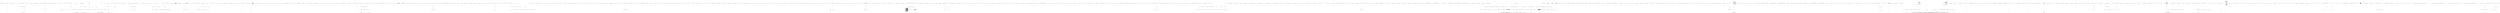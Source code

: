 digraph  {
n0 [cluster="Nancy.Extensions.CollectionExtensions.ToDictionary(System.Collections.Specialized.NameValueCollection)", label="Entry Nancy.Extensions.CollectionExtensions.ToDictionary(System.Collections.Specialized.NameValueCollection)", span="8-8"];
n1 [cluster="Nancy.Extensions.CollectionExtensions.ToDictionary(System.Collections.Specialized.NameValueCollection)", label="return source.AllKeys.ToDictionary<string, string, IEnumerable<string>>(key => key, source.GetValues);", span="10-10"];
n2 [cluster="Nancy.Extensions.CollectionExtensions.ToDictionary(System.Collections.Specialized.NameValueCollection)", label="Exit Nancy.Extensions.CollectionExtensions.ToDictionary(System.Collections.Specialized.NameValueCollection)", span="8-8"];
n3 [cluster="Unk.>", label="Entry Unk.>", span=""];
n4 [cluster="lambda expression", label="Entry lambda expression", span="10-10"];
n5 [cluster="lambda expression", label=key, span="10-10"];
n6 [cluster="lambda expression", label="Exit lambda expression", span="10-10"];
n7 [cluster="Nancy.Extensions.CollectionExtensions.ToNameValueCollection(System.Collections.Generic.IDictionary<string, System.Collections.Generic.IEnumerable<string>>)", label="Entry Nancy.Extensions.CollectionExtensions.ToNameValueCollection(System.Collections.Generic.IDictionary<string, System.Collections.Generic.IEnumerable<string>>)", span="13-13"];
n8 [cluster="Nancy.Extensions.CollectionExtensions.ToNameValueCollection(System.Collections.Generic.IDictionary<string, System.Collections.Generic.IEnumerable<string>>)", label="var collection = new NameValueCollection()", span="15-15"];
n9 [cluster="Nancy.Extensions.CollectionExtensions.ToNameValueCollection(System.Collections.Generic.IDictionary<string, System.Collections.Generic.IEnumerable<string>>)", label="source.Keys", span="17-17"];
n10 [cluster="Nancy.Extensions.CollectionExtensions.ToNameValueCollection(System.Collections.Generic.IDictionary<string, System.Collections.Generic.IEnumerable<string>>)", label="source[key]", span="19-19"];
n14 [cluster="System.Collections.Specialized.NameValueCollection.NameValueCollection()", label="Entry System.Collections.Specialized.NameValueCollection.NameValueCollection()", span="0-0"];
n11 [cluster="Nancy.Extensions.CollectionExtensions.ToNameValueCollection(System.Collections.Generic.IDictionary<string, System.Collections.Generic.IEnumerable<string>>)", label="collection.Add(key, value)", span="21-21"];
n12 [cluster="Nancy.Extensions.CollectionExtensions.ToNameValueCollection(System.Collections.Generic.IDictionary<string, System.Collections.Generic.IEnumerable<string>>)", label="return collection;", span="25-25"];
n15 [cluster="System.Collections.Specialized.NameValueCollection.Add(string, string)", label="Entry System.Collections.Specialized.NameValueCollection.Add(string, string)", span="0-0"];
n13 [cluster="Nancy.Extensions.CollectionExtensions.ToNameValueCollection(System.Collections.Generic.IDictionary<string, System.Collections.Generic.IEnumerable<string>>)", label="Exit Nancy.Extensions.CollectionExtensions.ToNameValueCollection(System.Collections.Generic.IDictionary<string, System.Collections.Generic.IEnumerable<string>>)", span="13-13"];
m0_106 [cluster="Nancy.ModelBinding.IBodyDeserializer.CanDeserialize(string)", file="DefaultBinder.cs", label="Entry Nancy.ModelBinding.IBodyDeserializer.CanDeserialize(string)", span="15-15"];
m0_101 [cluster="Nancy.ModelBinding.DefaultBinder.GetRequestContentType(Nancy.NancyContext)", file="DefaultBinder.cs", label="Entry Nancy.ModelBinding.DefaultBinder.GetRequestContentType(Nancy.NancyContext)", span="182-182"];
m0_110 [cluster="Nancy.ModelBinding.DefaultBinder.GetRequestContentType(Nancy.NancyContext)", file="DefaultBinder.cs", label="context == null || context.Request == null", span="184-184"];
m0_112 [cluster="Nancy.ModelBinding.DefaultBinder.GetRequestContentType(Nancy.NancyContext)", file="DefaultBinder.cs", label="var contentType =\r\n                context.Request.Headers.ContentType", span="189-190"];
m0_113 [cluster="Nancy.ModelBinding.DefaultBinder.GetRequestContentType(Nancy.NancyContext)", file="DefaultBinder.cs", label="return (string.IsNullOrEmpty(contentType))\r\n                ? string.Empty\r\n                : contentType;", span="192-194"];
m0_111 [cluster="Nancy.ModelBinding.DefaultBinder.GetRequestContentType(Nancy.NancyContext)", file="DefaultBinder.cs", label="return String.Empty;", span="186-186"];
m0_114 [cluster="Nancy.ModelBinding.DefaultBinder.GetRequestContentType(Nancy.NancyContext)", file="DefaultBinder.cs", label="Exit Nancy.ModelBinding.DefaultBinder.GetRequestContentType(Nancy.NancyContext)", span="182-182"];
m0_14 [cluster="Nancy.Hosting.Owin.NancyOwinHost.ProcessRequest(System.Collections.Generic.IDictionary<string, object>)", file="DefaultBinder.cs", label="var owinRequestQueryString = Get<string>(environment, ''owin.RequestQueryString'')", span="55-55"];
m0_35 [cluster="lambda expression", file="DefaultBinder.cs", label="Exit lambda expression", span="76-76"];
m0_77 [cluster="string.Join(string, params string[])", file="DefaultBinder.cs", label="Entry string.Join(string, params string[])", span="0-0"];
m0_78 [cluster="Nancy.Hosting.Owin.NancyOwinHost.ExpectedLength(System.Collections.Generic.IDictionary<string, string[]>)", file="DefaultBinder.cs", label="var header = GetHeader(headers, ''Content-Length'')", span="137-137"];
m0_26 [cluster="Nancy.Hosting.Owin.NancyOwinHost.GetHeader(System.Collections.Generic.IDictionary<string, string[]>, string)", file="DefaultBinder.cs", label="Entry Nancy.Hosting.Owin.NancyOwinHost.GetHeader(System.Collections.Generic.IDictionary<string, string[]>, string)", span="129-129"];
m0_31 [cluster="System.Threading.Tasks.TaskCompletionSource<TResult>.TaskCompletionSource()", file="DefaultBinder.cs", label="Entry System.Threading.Tasks.TaskCompletionSource<TResult>.TaskCompletionSource()", span="0-0"];
m0_32 [cluster="Unk.HandleRequest", file="DefaultBinder.cs", label="Entry Unk.HandleRequest", span=""];
m0_68 [cluster="object.ToString()", file="DefaultBinder.cs", label="Entry object.ToString()", span="0-0"];
m0_83 [cluster="Nancy.Hosting.Owin.NancyOwinHost.ExpectedLength(System.Collections.Generic.IDictionary<string, string[]>)", file="DefaultBinder.cs", label="Exit Nancy.Hosting.Owin.NancyOwinHost.ExpectedLength(System.Collections.Generic.IDictionary<string, string[]>)", span="135-135"];
m0_102 [cluster="Unk.Deserialize", file="DefaultBinder.cs", label="Entry Unk.Deserialize", span=""];
m0_63 [cluster="Nancy.ModelBinding.DefaultBinder.BindProperty(System.Reflection.PropertyInfo, string, Nancy.ModelBinding.BindingContext)", file="DefaultBinder.cs", label="this.SetPropertyValue(modelProperty, context.Model, stringValue)", span="133-133"];
m0_0 [cluster="Nancy.ModelBinding.DefaultBinder.DefaultBinder(System.Collections.Generic.IEnumerable<Nancy.ModelBinding.ITypeConverter>, System.Collections.Generic.IEnumerable<Nancy.ModelBinding.IBodyDeserializer>, Nancy.ModelBinding.IFieldNameConverter, Nancy.ModelBinding.BindingDefaults)", file="DefaultBinder.cs", label="Entry Nancy.ModelBinding.DefaultBinder.DefaultBinder(System.Collections.Generic.IEnumerable<Nancy.ModelBinding.ITypeConverter>, System.Collections.Generic.IEnumerable<Nancy.ModelBinding.IBodyDeserializer>, Nancy.ModelBinding.IFieldNameConverter, Nancy.ModelBinding.BindingDefaults)", span="22-22"];
m0_1 [cluster="Nancy.ModelBinding.DefaultBinder.DefaultBinder(System.Collections.Generic.IEnumerable<Nancy.ModelBinding.ITypeConverter>, System.Collections.Generic.IEnumerable<Nancy.ModelBinding.IBodyDeserializer>, Nancy.ModelBinding.IFieldNameConverter, Nancy.ModelBinding.BindingDefaults)", file="DefaultBinder.cs", label="typeConverters == null", span="24-24"];
m0_28 [cluster="Nancy.ModelBinding.DefaultBinder.GetValue(string, Nancy.ModelBinding.BindingContext)", file="DefaultBinder.cs", label="Entry Nancy.ModelBinding.DefaultBinder.GetValue(string, Nancy.ModelBinding.BindingContext)", span="153-153"];
m0_79 [cluster="System.Type.GetProperties(System.Reflection.BindingFlags)", file="DefaultBinder.cs", label="Entry System.Type.GetProperties(System.Reflection.BindingFlags)", span="0-0"];
m0_82 [cluster="lambda expression", file="DefaultBinder.cs", label="Exit lambda expression", span="145-145"];
m0_80 [cluster="lambda expression", file="DefaultBinder.cs", label="Entry lambda expression", span="145-145"];
m0_81 [cluster="lambda expression", file="DefaultBinder.cs", label="p.CanWrite && !blackList.Contains(p.Name, StringComparer.InvariantCulture)", span="145-145"];
m0_59 [cluster="Nancy.ModelBinding.DefaultBinder.BindProperty(System.Reflection.PropertyInfo, string, Nancy.ModelBinding.BindingContext)", file="DefaultBinder.cs", label="typeConverter != null", span="125-125"];
m0_30 [cluster="Nancy.ModelBinding.DefaultBinder.BindProperty(System.Reflection.PropertyInfo, string, Nancy.ModelBinding.BindingContext)", file="DefaultBinder.cs", label="Entry Nancy.ModelBinding.DefaultBinder.BindProperty(System.Reflection.PropertyInfo, string, Nancy.ModelBinding.BindingContext)", span="118-118"];
m0_53 [cluster="lambda expression", file="DefaultBinder.cs", label="nancyResponse.Cookies != null && nancyResponse.Cookies.Count != 0", span="106-106"];
m0_2 [cluster="Nancy.ModelBinding.DefaultBinder.DefaultBinder(System.Collections.Generic.IEnumerable<Nancy.ModelBinding.ITypeConverter>, System.Collections.Generic.IEnumerable<Nancy.ModelBinding.IBodyDeserializer>, Nancy.ModelBinding.IFieldNameConverter, Nancy.ModelBinding.BindingDefaults)", file="DefaultBinder.cs", label="throw new ArgumentNullException(''typeConverters'');", span="26-26"];
m0_3 [cluster="Nancy.ModelBinding.DefaultBinder.DefaultBinder(System.Collections.Generic.IEnumerable<Nancy.ModelBinding.ITypeConverter>, System.Collections.Generic.IEnumerable<Nancy.ModelBinding.IBodyDeserializer>, Nancy.ModelBinding.IFieldNameConverter, Nancy.ModelBinding.BindingDefaults)", file="DefaultBinder.cs", label="bodyDeserializers == null", span="29-29"];
m0_4 [cluster="Nancy.ModelBinding.DefaultBinder.DefaultBinder(System.Collections.Generic.IEnumerable<Nancy.ModelBinding.ITypeConverter>, System.Collections.Generic.IEnumerable<Nancy.ModelBinding.IBodyDeserializer>, Nancy.ModelBinding.IFieldNameConverter, Nancy.ModelBinding.BindingDefaults)", file="DefaultBinder.cs", label="throw new ArgumentNullException(''bodyDeserializers'');", span="31-31"];
m0_5 [cluster="Nancy.ModelBinding.DefaultBinder.DefaultBinder(System.Collections.Generic.IEnumerable<Nancy.ModelBinding.ITypeConverter>, System.Collections.Generic.IEnumerable<Nancy.ModelBinding.IBodyDeserializer>, Nancy.ModelBinding.IFieldNameConverter, Nancy.ModelBinding.BindingDefaults)", file="DefaultBinder.cs", label="fieldNameConverter == null", span="34-34"];
m0_86 [cluster="System.Activator.CreateInstance(System.Type)", file="DefaultBinder.cs", label="System.Collections.Generic.IDictionary<string, object>", span=""];
m0_73 [cluster="Nancy.Hosting.Owin.NancyOwinHost.GetHeader(System.Collections.Generic.IDictionary<string, string[]>, string)", file="DefaultBinder.cs", label="string[] value", span="131-131"];
m0_76 [cluster="System.Collections.Generic.IEnumerable<TSource>.ToArray<TSource>()", file="DefaultBinder.cs", label="Entry System.Collections.Generic.IEnumerable<TSource>.ToArray<TSource>()", span="0-0"];
m0_29 [cluster="string.IsNullOrEmpty(string)", file="DefaultBinder.cs", label="Entry string.IsNullOrEmpty(string)", span="0-0"];
m0_15 [cluster="Nancy.Hosting.Owin.NancyOwinHost.ProcessRequest(System.Collections.Generic.IDictionary<string, object>)", file="DefaultBinder.cs", label="var owinRequestBody = Get<Stream>(environment, ''owin.RequestBody'')", span="56-56"];
m0_16 [cluster="Nancy.Hosting.Owin.NancyOwinHost.ProcessRequest(System.Collections.Generic.IDictionary<string, object>)", file="DefaultBinder.cs", label="var serverClientIp = Get<string>(environment, ''server.CLIENT_IP'')", span="57-57"];
m0_17 [cluster="Nancy.Hosting.Owin.NancyOwinHost.ProcessRequest(System.Collections.Generic.IDictionary<string, object>)", file="DefaultBinder.cs", label="var url = new Url\r\n            {\r\n                Scheme = owinRequestScheme,\r\n                HostName = GetHeader(owinRequestHeaders, ''Host''),\r\n                Port = null,\r\n                BasePath = owinRequestPathBase,\r\n                Path = owinRequestPath,\r\n                Query = owinRequestQueryString,\r\n            }", span="60-68"];
m0_23 [cluster="Nancy.Hosting.Owin.NancyOwinHost.ProcessRequest(System.Collections.Generic.IDictionary<string, object>)", file="DefaultBinder.cs", label="Exit Nancy.Hosting.Owin.NancyOwinHost.ProcessRequest(System.Collections.Generic.IDictionary<string, object>)", span="48-48"];
m0_20 [cluster="Nancy.Hosting.Owin.NancyOwinHost.ProcessRequest(System.Collections.Generic.IDictionary<string, object>)", file="DefaultBinder.cs", label="var tcs = new TaskCompletionSource<int>()", span="79-79"];
m0_24 [cluster="Nancy.Hosting.Owin.NancyOwinHost.Get<T>(System.Collections.Generic.IDictionary<string, object>, string)", file="DefaultBinder.cs", label="Entry Nancy.Hosting.Owin.NancyOwinHost.Get<T>(System.Collections.Generic.IDictionary<string, object>, string)", span="123-123"];
m0_18 [cluster="Nancy.Hosting.Owin.NancyOwinHost.ProcessRequest(System.Collections.Generic.IDictionary<string, object>)", file="DefaultBinder.cs", label="var nancyRequestStream = new RequestStream(owinRequestBody, ExpectedLength(owinRequestHeaders), false)", span="70-70"];
m0_19 [cluster="Nancy.Hosting.Owin.NancyOwinHost.ProcessRequest(System.Collections.Generic.IDictionary<string, object>)", file="DefaultBinder.cs", label="var nancyRequest = new Request(\r\n                    owinRequestMethod,\r\n                    url,\r\n                    nancyRequestStream,\r\n                    owinRequestHeaders.ToDictionary(kv => kv.Key, kv => (IEnumerable<string>)kv.Value, StringComparer.OrdinalIgnoreCase),\r\n                    serverClientIp)", span="72-77"];
m0_22 [cluster="Nancy.Hosting.Owin.NancyOwinHost.ProcessRequest(System.Collections.Generic.IDictionary<string, object>)", file="DefaultBinder.cs", label="return tcs.Task;", span="120-120"];
m0_25 [cluster="Nancy.Url.Url()", file="DefaultBinder.cs", label="Entry Nancy.Url.Url()", span="16-16"];
m0_84 [cluster="Nancy.ModelBinding.DefaultBinder.CreateModel(System.Type)", file="DefaultBinder.cs", label="return Activator.CreateInstance(modelType);", span="150-150"];
m0_27 [cluster="Nancy.IO.RequestStream.RequestStream(System.IO.Stream, long, bool)", file="DefaultBinder.cs", label="Entry Nancy.IO.RequestStream.RequestStream(System.IO.Stream, long, bool)", span="34-34"];
m0_93 [cluster="Nancy.ModelBinding.DefaultBinder.DeserializeRequestBody(Nancy.ModelBinding.BindingContext)", file="DefaultBinder.cs", label="var bodyDeserializer = this.bodyDeserializers.Where(b => b.CanDeserialize(contentType)).FirstOrDefault()", span="166-166"];
m0_96 [cluster="Nancy.ModelBinding.DefaultBinder.DeserializeRequestBody(Nancy.ModelBinding.BindingContext)", file="DefaultBinder.cs", label="bodyDeserializer = this.defaults.DefaultBodyDeserializers.Where(b => b.CanDeserialize(contentType)).FirstOrDefault()", span="173-173"];
m0_90 [cluster="Nancy.ModelBinding.DefaultBinder.DeserializeRequestBody(Nancy.ModelBinding.BindingContext)", file="DefaultBinder.cs", label="context.Context == null || context.Context.Request == null", span="160-160"];
m0_92 [cluster="Nancy.ModelBinding.DefaultBinder.DeserializeRequestBody(Nancy.ModelBinding.BindingContext)", file="DefaultBinder.cs", label="var contentType = GetRequestContentType(context.Context)", span="165-165"];
m0_95 [cluster="Nancy.ModelBinding.DefaultBinder.DeserializeRequestBody(Nancy.ModelBinding.BindingContext)", file="DefaultBinder.cs", label="return bodyDeserializer.Deserialize(contentType, context.Context.Request.Body, context);", span="170-170"];
m0_98 [cluster="Nancy.ModelBinding.DefaultBinder.DeserializeRequestBody(Nancy.ModelBinding.BindingContext)", file="DefaultBinder.cs", label="return bodyDeserializer.Deserialize(contentType, context.Context.Request.Body, context);", span="176-176"];
m0_94 [cluster="Nancy.ModelBinding.DefaultBinder.DeserializeRequestBody(Nancy.ModelBinding.BindingContext)", file="DefaultBinder.cs", label="bodyDeserializer != null", span="168-168"];
m0_97 [cluster="Nancy.ModelBinding.DefaultBinder.DeserializeRequestBody(Nancy.ModelBinding.BindingContext)", file="DefaultBinder.cs", label="bodyDeserializer != null", span="174-174"];
m0_91 [cluster="Nancy.ModelBinding.DefaultBinder.DeserializeRequestBody(Nancy.ModelBinding.BindingContext)", file="DefaultBinder.cs", label="return null;", span="162-162"];
m0_99 [cluster="Nancy.ModelBinding.DefaultBinder.DeserializeRequestBody(Nancy.ModelBinding.BindingContext)", file="DefaultBinder.cs", label="return null;", span="179-179"];
m0_100 [cluster="Nancy.ModelBinding.DefaultBinder.DeserializeRequestBody(Nancy.ModelBinding.BindingContext)", file="DefaultBinder.cs", label="Exit Nancy.ModelBinding.DefaultBinder.DeserializeRequestBody(Nancy.ModelBinding.BindingContext)", span="158-158"];
m0_34 [cluster="lambda expression", file="DefaultBinder.cs", label="kv.Key", span="76-76"];
m0_85 [cluster="Nancy.ModelBinding.DefaultBinder.CreateModel(System.Type)", file="DefaultBinder.cs", label="Nancy.Hosting.Owin.NancyOwinHost", span=""];
m0_48 [cluster="lambda expression", file="DefaultBinder.cs", label="environment[''owin.ResponseStatusCode''] = (int)nancyResponse.StatusCode", span="94-94"];
m0_67 [cluster="lambda expression", file="DefaultBinder.cs", label="Exit lambda expression", span="109-109"];
m0_62 [cluster="Nancy.ModelBinding.DefaultBinder.BindProperty(System.Reflection.PropertyInfo, string, Nancy.ModelBinding.BindingContext)", file="DefaultBinder.cs", label="destinationType == typeof(string)", span="131-131"];
m0_7 [cluster="Nancy.ModelBinding.DefaultBinder.DefaultBinder(System.Collections.Generic.IEnumerable<Nancy.ModelBinding.ITypeConverter>, System.Collections.Generic.IEnumerable<Nancy.ModelBinding.IBodyDeserializer>, Nancy.ModelBinding.IFieldNameConverter, Nancy.ModelBinding.BindingDefaults)", file="DefaultBinder.cs", label="defaults == null", span="39-39"];
m0_74 [cluster="Nancy.ModelBinding.DefaultBinder.SetPropertyValue(System.Reflection.PropertyInfo, object, object)", file="DefaultBinder.cs", label="modelProperty.SetValue(model, value, null)", span="140-140"];
m0_75 [cluster="Nancy.ModelBinding.DefaultBinder.SetPropertyValue(System.Reflection.PropertyInfo, object, object)", file="DefaultBinder.cs", label="Exit Nancy.ModelBinding.DefaultBinder.SetPropertyValue(System.Reflection.PropertyInfo, object, object)", span="137-137"];
m0_61 [cluster="Nancy.ModelBinding.DefaultBinder.BindProperty(System.Reflection.PropertyInfo, string, Nancy.ModelBinding.BindingContext)", file="DefaultBinder.cs", label="return;", span="128-128"];
m0_65 [cluster="lambda expression", file="DefaultBinder.cs", label="Entry lambda expression", span="109-109"];
m0_6 [cluster="Nancy.ModelBinding.DefaultBinder.DefaultBinder(System.Collections.Generic.IEnumerable<Nancy.ModelBinding.ITypeConverter>, System.Collections.Generic.IEnumerable<Nancy.ModelBinding.IBodyDeserializer>, Nancy.ModelBinding.IFieldNameConverter, Nancy.ModelBinding.BindingDefaults)", file="DefaultBinder.cs", label="throw new ArgumentNullException(''fieldNameConverter'');", span="36-36"];
m0_87 [cluster="Nancy.ModelBinding.DefaultBinder.GetValue(string, Nancy.ModelBinding.BindingContext)", file="DefaultBinder.cs", label=tcs, span=""];
m0_88 [cluster="Nancy.ModelBinding.DefaultBinder.GetValue(string, Nancy.ModelBinding.BindingContext)", file="DefaultBinder.cs", label="Exit Nancy.ModelBinding.DefaultBinder.GetValue(string, Nancy.ModelBinding.BindingContext)", span="153-153"];
m0_41 [cluster="lambda expression", file="DefaultBinder.cs", label="context.Items[RequestEnvironmentKey] = environment", span="85-85"];
m0_44 [cluster="lambda expression", color=green, community=0, file="DefaultBinder.cs", label="Entry lambda expression", prediction=0, span="88-118"];
m0_45 [cluster="lambda expression", color=green, community=0, file="DefaultBinder.cs", label="var owinResponseHeaders = Get<IDictionary<string, string[]>>(environment, ''owin.ResponseHeaders'')", prediction=1, span="90-90"];
m0_46 [cluster="lambda expression", color=green, community=2, file="DefaultBinder.cs", label="var owinResponseBody = Get<Stream>(environment, ''owin.ResponseBody'')", prediction=2, span="91-91"];
m0_47 [cluster="lambda expression", file="DefaultBinder.cs", label="var nancyResponse = context.Response", span="93-93"];
m0_37 [cluster="lambda expression", file="DefaultBinder.cs", label="(IEnumerable<string>)kv.Value", span="76-76"];
m0_89 [cluster="System.Collections.Generic.IDictionary<TKey, TValue>.ContainsKey(TKey)", file="DefaultBinder.cs", label="Entry System.Collections.Generic.IDictionary<TKey, TValue>.ContainsKey(TKey)", span="0-0"];
m0_40 [cluster="Nancy.ModelBinding.DefaultBinder.GetDataFields(Nancy.NancyContext)", file="DefaultBinder.cs", label="Exit Nancy.ModelBinding.DefaultBinder.GetDataFields(Nancy.NancyContext)", span="94-94"];
m0_33 [cluster="Nancy.ModelBinding.BindingContext.BindingContext()", file="DefaultBinder.cs", label="Entry Nancy.ModelBinding.BindingContext.BindingContext()", span="9-9"];
m0_36 [cluster="Nancy.ModelBinding.DefaultBinder.GetDataFields(Nancy.NancyContext)", file="DefaultBinder.cs", label="Entry Nancy.ModelBinding.DefaultBinder.GetDataFields(Nancy.NancyContext)", span="94-94"];
m0_57 [cluster="Nancy.ModelBinding.DefaultBinder.BindProperty(System.Reflection.PropertyInfo, string, Nancy.ModelBinding.BindingContext)", file="DefaultBinder.cs", label="var destinationType = modelProperty.PropertyType", span="120-120"];
m0_39 [cluster="Nancy.ModelBinding.DefaultBinder.GetDataFields(Nancy.NancyContext)", color=green, community=0, file="DefaultBinder.cs", label="return dictionaries.Merge();", prediction=3, span="103-103"];
m0_38 [cluster="Nancy.ModelBinding.DefaultBinder.GetDataFields(Nancy.NancyContext)", color=green, community=2, file="DefaultBinder.cs", label="var dictionaries = new IDictionary<string, string>[]\r\n                {\r\n                    ConvertDynamicDictionary(context.Request.Form), \r\n                    ConvertDynamicDictionary(context.Request.Query), \r\n                    ConvertDynamicDictionary(context.Parameters),\r\n                }", prediction=4, span="96-101"];
m0_42 [cluster="Unk.ConvertDynamicDictionary", file="DefaultBinder.cs", label="Entry Unk.ConvertDynamicDictionary", span=""];
m0_43 [cluster="System.Collections.Generic.IEnumerable<System.Collections.Generic.IDictionary<TKey, TValue>>.Merge<TKey, TValue>()", file="DefaultBinder.cs", label="Entry System.Collections.Generic.IEnumerable<System.Collections.Generic.IDictionary<TKey, TValue>>.Merge<TKey, TValue>()", span="28-28"];
m0_56 [cluster="lambda expression", file="DefaultBinder.cs", label="Exit lambda expression", span="115-115"];
m0_52 [cluster="lambda expression", file="DefaultBinder.cs", label="Exit lambda expression", span="114-114"];
m0_54 [cluster="lambda expression", file="DefaultBinder.cs", label="Entry lambda expression", span="115-115"];
m0_55 [cluster="lambda expression", color=green, community=0, file="DefaultBinder.cs", label="(string)dictionary[memberName]", prediction=2, span="115-115"];
m0_51 [cluster="lambda expression", color=green, community=0, file="DefaultBinder.cs", label="this.fieldNameConverter.Convert(memberName)", prediction=2, span="114-114"];
m0_58 [cluster="Nancy.ModelBinding.DefaultBinder.BindProperty(System.Reflection.PropertyInfo, string, Nancy.ModelBinding.BindingContext)", file="DefaultBinder.cs", label="var typeConverter =\r\n                context.TypeConverters.Where(c => c.CanConvertTo(destinationType)).FirstOrDefault()", span="122-123"];
m0_66 [cluster="Unk.FirstOrDefault", file="DefaultBinder.cs", label="Entry Unk.FirstOrDefault", span=""];
m0_103 [cluster="lambda expression", file="DefaultBinder.cs", label="Entry lambda expression", span="166-166"];
m0_107 [cluster="lambda expression", file="DefaultBinder.cs", label="Entry lambda expression", span="173-173"];
m0_104 [cluster="lambda expression", file="DefaultBinder.cs", label="b.CanDeserialize(contentType)", span="166-166"];
m0_108 [cluster="lambda expression", file="DefaultBinder.cs", label="b.CanDeserialize(contentType)", span="173-173"];
m0_71 [cluster="Nancy.Hosting.Owin.NancyOwinHost.Get<T>(System.Collections.Generic.IDictionary<string, object>, string)", file="DefaultBinder.cs", label="Exit Nancy.Hosting.Owin.NancyOwinHost.Get<T>(System.Collections.Generic.IDictionary<string, object>, string)", span="123-123"];
m0_70 [cluster="Nancy.Hosting.Owin.NancyOwinHost.Get<T>(System.Collections.Generic.IDictionary<string, object>, string)", file="DefaultBinder.cs", label="return env.TryGetValue(key, out value) && value is T ? (T)value : default(T);", span="126-126"];
m0_105 [cluster="lambda expression", file="DefaultBinder.cs", label="Exit lambda expression", span="166-166"];
m0_109 [cluster="lambda expression", file="DefaultBinder.cs", label="Exit lambda expression", span="173-173"];
m0_72 [cluster="System.Collections.Generic.IDictionary<TKey, TValue>.TryGetValue(TKey, out TValue)", file="DefaultBinder.cs", label="Entry System.Collections.Generic.IDictionary<TKey, TValue>.TryGetValue(TKey, out TValue)", span="0-0"];
m0_60 [cluster="Nancy.ModelBinding.DefaultBinder.BindProperty(System.Reflection.PropertyInfo, string, Nancy.ModelBinding.BindingContext)", file="DefaultBinder.cs", label="this.SetPropertyValue(modelProperty, context.Model, typeConverter.Convert(stringValue, destinationType, context))", span="127-127"];
m0_8 [cluster="Nancy.ModelBinding.DefaultBinder.DefaultBinder(System.Collections.Generic.IEnumerable<Nancy.ModelBinding.ITypeConverter>, System.Collections.Generic.IEnumerable<Nancy.ModelBinding.IBodyDeserializer>, Nancy.ModelBinding.IFieldNameConverter, Nancy.ModelBinding.BindingDefaults)", file="DefaultBinder.cs", label="throw new ArgumentNullException(''defaults'');", span="41-41"];
m0_9 [cluster="Nancy.ModelBinding.DefaultBinder.DefaultBinder(System.Collections.Generic.IEnumerable<Nancy.ModelBinding.ITypeConverter>, System.Collections.Generic.IEnumerable<Nancy.ModelBinding.IBodyDeserializer>, Nancy.ModelBinding.IFieldNameConverter, Nancy.ModelBinding.BindingDefaults)", file="DefaultBinder.cs", label="this.typeConverters = typeConverters", span="44-44"];
m0_10 [cluster="Nancy.ModelBinding.DefaultBinder.DefaultBinder(System.Collections.Generic.IEnumerable<Nancy.ModelBinding.ITypeConverter>, System.Collections.Generic.IEnumerable<Nancy.ModelBinding.IBodyDeserializer>, Nancy.ModelBinding.IFieldNameConverter, Nancy.ModelBinding.BindingDefaults)", file="DefaultBinder.cs", label="this.bodyDeserializers = bodyDeserializers", span="45-45"];
m0_11 [cluster="Nancy.ModelBinding.DefaultBinder.DefaultBinder(System.Collections.Generic.IEnumerable<Nancy.ModelBinding.ITypeConverter>, System.Collections.Generic.IEnumerable<Nancy.ModelBinding.IBodyDeserializer>, Nancy.ModelBinding.IFieldNameConverter, Nancy.ModelBinding.BindingDefaults)", file="DefaultBinder.cs", label="this.fieldNameConverter = fieldNameConverter", span="46-46"];
m0_12 [cluster="Nancy.ModelBinding.DefaultBinder.DefaultBinder(System.Collections.Generic.IEnumerable<Nancy.ModelBinding.ITypeConverter>, System.Collections.Generic.IEnumerable<Nancy.ModelBinding.IBodyDeserializer>, Nancy.ModelBinding.IFieldNameConverter, Nancy.ModelBinding.BindingDefaults)", file="DefaultBinder.cs", label="this.defaults = defaults", span="47-47"];
m0_13 [cluster="Nancy.ModelBinding.DefaultBinder.DefaultBinder(System.Collections.Generic.IEnumerable<Nancy.ModelBinding.ITypeConverter>, System.Collections.Generic.IEnumerable<Nancy.ModelBinding.IBodyDeserializer>, Nancy.ModelBinding.IFieldNameConverter, Nancy.ModelBinding.BindingDefaults)", file="DefaultBinder.cs", label="Exit Nancy.ModelBinding.DefaultBinder.DefaultBinder(System.Collections.Generic.IEnumerable<Nancy.ModelBinding.ITypeConverter>, System.Collections.Generic.IEnumerable<Nancy.ModelBinding.IBodyDeserializer>, Nancy.ModelBinding.IFieldNameConverter, Nancy.ModelBinding.BindingDefaults)", span="22-22"];
m0_69 [cluster="Nancy.Hosting.Owin.NancyOwinHost.Get<T>(System.Collections.Generic.IDictionary<string, object>, string)", file="DefaultBinder.cs", label="object value", span="125-125"];
m0_64 [cluster="System.Threading.Tasks.TaskCompletionSource<TResult>.TrySetResult(TResult)", file="DefaultBinder.cs", label="Entry System.Threading.Tasks.TaskCompletionSource<TResult>.TrySetResult(TResult)", span="0-0"];
m0_115 [file="DefaultBinder.cs", label="Nancy.ModelBinding.DefaultBinder", span=""];
m0_116 [file="DefaultBinder.cs", label="Nancy.DynamicDictionary", span=""];
m0_119 [file="DefaultBinder.cs", label=contentType, span=""];
m0_118 [file="DefaultBinder.cs", label="string[]", span=""];
m0_117 [file="DefaultBinder.cs", label=destinationType, span=""];
m1_26 [cluster="System.Func<T1, T2, T3, TResult>.Invoke(T1, T2, T3)", file="DefaultErrorHandler.cs", label="Entry System.Func<T1, T2, T3, TResult>.Invoke(T1, T2, T3)", span="0-0"];
m1_9 [cluster="Unk.Any", file="DefaultErrorHandler.cs", label="Entry Unk.Any", span=""];
m1_27 [cluster="Nancy.ErrorHandling.DefaultErrorHandler.ModifyResponse(Nancy.HttpStatusCode, Nancy.NancyContext, string)", file="DefaultErrorHandler.cs", label="Entry Nancy.ErrorHandling.DefaultErrorHandler.ModifyResponse(Nancy.HttpStatusCode, Nancy.NancyContext, string)", span="74-74"];
m1_28 [cluster="Nancy.ErrorHandling.DefaultErrorHandler.ModifyResponse(Nancy.HttpStatusCode, Nancy.NancyContext, string)", file="DefaultErrorHandler.cs", label="context.Response == null", span="76-76"];
m1_29 [cluster="Nancy.ErrorHandling.DefaultErrorHandler.ModifyResponse(Nancy.HttpStatusCode, Nancy.NancyContext, string)", file="DefaultErrorHandler.cs", label="context.Response = new Response() { StatusCode = statusCode }", span="78-78"];
m1_30 [cluster="Nancy.ErrorHandling.DefaultErrorHandler.ModifyResponse(Nancy.HttpStatusCode, Nancy.NancyContext, string)", file="DefaultErrorHandler.cs", label="context.Response.ContentType = ''text/html''", span="81-81"];
m1_31 [cluster="Nancy.ErrorHandling.DefaultErrorHandler.ModifyResponse(Nancy.HttpStatusCode, Nancy.NancyContext, string)", file="DefaultErrorHandler.cs", label="context.Response.Contents = s =>\r\n                {\r\n                    using (var writer = new StreamWriter(s, Encoding.UTF8))\r\n                    {\r\n                        writer.Write(errorPage);\r\n                    }\r\n                }", span="82-88"];
m1_32 [cluster="Nancy.ErrorHandling.DefaultErrorHandler.ModifyResponse(Nancy.HttpStatusCode, Nancy.NancyContext, string)", file="DefaultErrorHandler.cs", label="Exit Nancy.ErrorHandling.DefaultErrorHandler.ModifyResponse(Nancy.HttpStatusCode, Nancy.NancyContext, string)", span="74-74"];
m1_53 [cluster="Nancy.NancyContext.GetExceptionDetails()", file="DefaultErrorHandler.cs", label="Entry Nancy.NancyContext.GetExceptionDetails()", span="67-67"];
m1_46 [cluster="string.Format(string, object)", file="DefaultErrorHandler.cs", label="Entry string.Format(string, object)", span="0-0"];
m1_5 [cluster="Nancy.ErrorHandling.DefaultErrorHandler.LoadResource(string)", file="DefaultErrorHandler.cs", label="Entry Nancy.ErrorHandling.DefaultErrorHandler.LoadResource(string)", span="91-91"];
m1_40 [cluster="Nancy.ErrorHandling.DefaultErrorHandler.LoadResource(string)", file="DefaultErrorHandler.cs", label="var resourceStream = typeof(INancyEngine).Assembly.GetManifestResourceStream(String.Format(''Nancy.ErrorHandling.Resources.{0}'', filename))", span="93-93"];
m1_41 [cluster="Nancy.ErrorHandling.DefaultErrorHandler.LoadResource(string)", file="DefaultErrorHandler.cs", label="resourceStream == null", span="95-95"];
m1_43 [cluster="Nancy.ErrorHandling.DefaultErrorHandler.LoadResource(string)", file="DefaultErrorHandler.cs", label="var reader = new StreamReader(resourceStream)", span="100-100"];
m1_42 [cluster="Nancy.ErrorHandling.DefaultErrorHandler.LoadResource(string)", file="DefaultErrorHandler.cs", label="return string.Empty;", span="97-97"];
m1_44 [cluster="Nancy.ErrorHandling.DefaultErrorHandler.LoadResource(string)", file="DefaultErrorHandler.cs", label="return reader.ReadToEnd();", span="102-102"];
m1_45 [cluster="Nancy.ErrorHandling.DefaultErrorHandler.LoadResource(string)", file="DefaultErrorHandler.cs", label="Exit Nancy.ErrorHandling.DefaultErrorHandler.LoadResource(string)", span="91-91"];
m1_54 [cluster="string.Replace(string, string)", file="DefaultErrorHandler.cs", label="Entry string.Replace(string, string)", span="0-0"];
m1_38 [cluster="System.IO.StreamWriter.StreamWriter(System.IO.Stream, System.Text.Encoding)", file="DefaultErrorHandler.cs", label="Entry System.IO.StreamWriter.StreamWriter(System.IO.Stream, System.Text.Encoding)", span="0-0"];
m1_47 [cluster="System.Reflection.Assembly.GetManifestResourceStream(string)", file="DefaultErrorHandler.cs", label="Entry System.Reflection.Assembly.GetManifestResourceStream(string)", span="0-0"];
m1_4 [cluster="System.Collections.Generic.Dictionary<TKey, TValue>.Dictionary()", file="DefaultErrorHandler.cs", label="Entry System.Collections.Generic.Dictionary<TKey, TValue>.Dictionary()", span="0-0"];
m1_50 [cluster="Nancy.ErrorHandling.DefaultErrorHandler.PopulateErrorInfo(Nancy.HttpStatusCode, Nancy.NancyContext, string)", file="DefaultErrorHandler.cs", label="Entry Nancy.ErrorHandling.DefaultErrorHandler.PopulateErrorInfo(Nancy.HttpStatusCode, Nancy.NancyContext, string)", span="106-106"];
m1_52 [cluster="Nancy.ErrorHandling.DefaultErrorHandler.PopulateErrorInfo(Nancy.HttpStatusCode, Nancy.NancyContext, string)", file="DefaultErrorHandler.cs", label="Exit Nancy.ErrorHandling.DefaultErrorHandler.PopulateErrorInfo(Nancy.HttpStatusCode, Nancy.NancyContext, string)", span="106-106"];
m1_25 [cluster="string.IsNullOrEmpty(string)", file="DefaultErrorHandler.cs", label="Entry string.IsNullOrEmpty(string)", span="0-0"];
m1_6 [cluster="Nancy.ErrorHandling.DefaultErrorHandler.HandlesStatusCode(Nancy.HttpStatusCode)", file="DefaultErrorHandler.cs", label="Entry Nancy.ErrorHandling.DefaultErrorHandler.HandlesStatusCode(Nancy.HttpStatusCode)", span="40-40"];
m1_7 [cluster="Nancy.ErrorHandling.DefaultErrorHandler.HandlesStatusCode(Nancy.HttpStatusCode)", file="DefaultErrorHandler.cs", label="return this.supportedStatusCodes.Any(s => s == statusCode);", span="42-42"];
m1_8 [cluster="Nancy.ErrorHandling.DefaultErrorHandler.HandlesStatusCode(Nancy.HttpStatusCode)", file="DefaultErrorHandler.cs", label="Exit Nancy.ErrorHandling.DefaultErrorHandler.HandlesStatusCode(Nancy.HttpStatusCode)", span="40-40"];
m1_13 [cluster="Nancy.ErrorHandling.DefaultErrorHandler.Handle(Nancy.HttpStatusCode, Nancy.NancyContext)", file="DefaultErrorHandler.cs", label="Entry Nancy.ErrorHandling.DefaultErrorHandler.Handle(Nancy.HttpStatusCode, Nancy.NancyContext)", span="51-51"];
m1_14 [cluster="Nancy.ErrorHandling.DefaultErrorHandler.Handle(Nancy.HttpStatusCode, Nancy.NancyContext)", file="DefaultErrorHandler.cs", label="string errorPage", span="53-53"];
m1_15 [cluster="Nancy.ErrorHandling.DefaultErrorHandler.Handle(Nancy.HttpStatusCode, Nancy.NancyContext)", file="DefaultErrorHandler.cs", label="!this.errorPages.TryGetValue(statusCode, out errorPage)", span="55-55"];
m1_20 [cluster="Nancy.ErrorHandling.DefaultErrorHandler.Handle(Nancy.HttpStatusCode, Nancy.NancyContext)", file="DefaultErrorHandler.cs", label="this.expansionDelegates.TryGetValue(statusCode, out expansionDelegate)", span="66-66"];
m1_21 [cluster="Nancy.ErrorHandling.DefaultErrorHandler.Handle(Nancy.HttpStatusCode, Nancy.NancyContext)", file="DefaultErrorHandler.cs", label="errorPage = expansionDelegate.Invoke(statusCode, context, errorPage)", span="68-68"];
m1_22 [cluster="Nancy.ErrorHandling.DefaultErrorHandler.Handle(Nancy.HttpStatusCode, Nancy.NancyContext)", file="DefaultErrorHandler.cs", label="this.ModifyResponse(statusCode, context, errorPage)", span="71-71"];
m1_16 [cluster="Nancy.ErrorHandling.DefaultErrorHandler.Handle(Nancy.HttpStatusCode, Nancy.NancyContext)", file="DefaultErrorHandler.cs", label="return;", span="57-57"];
m1_17 [cluster="Nancy.ErrorHandling.DefaultErrorHandler.Handle(Nancy.HttpStatusCode, Nancy.NancyContext)", file="DefaultErrorHandler.cs", label="String.IsNullOrEmpty(errorPage)", span="60-60"];
m1_18 [cluster="Nancy.ErrorHandling.DefaultErrorHandler.Handle(Nancy.HttpStatusCode, Nancy.NancyContext)", file="DefaultErrorHandler.cs", label="return;", span="62-62"];
m1_19 [cluster="Nancy.ErrorHandling.DefaultErrorHandler.Handle(Nancy.HttpStatusCode, Nancy.NancyContext)", file="DefaultErrorHandler.cs", label="Func<HttpStatusCode, NancyContext, string, string> expansionDelegate", span="65-65"];
m1_23 [cluster="Nancy.ErrorHandling.DefaultErrorHandler.Handle(Nancy.HttpStatusCode, Nancy.NancyContext)", file="DefaultErrorHandler.cs", label="Exit Nancy.ErrorHandling.DefaultErrorHandler.Handle(Nancy.HttpStatusCode, Nancy.NancyContext)", span="51-51"];
m1_34 [cluster="lambda expression", file="DefaultErrorHandler.cs", label="Entry lambda expression", span="82-88"];
m1_11 [cluster="lambda expression", file="DefaultErrorHandler.cs", label="s == statusCode", span="42-42"];
m1_10 [cluster="lambda expression", file="DefaultErrorHandler.cs", label="Entry lambda expression", span="42-42"];
m1_12 [cluster="lambda expression", file="DefaultErrorHandler.cs", label="Exit lambda expression", span="42-42"];
m1_36 [cluster="lambda expression", file="DefaultErrorHandler.cs", label="writer.Write(errorPage)", span="86-86"];
m1_35 [cluster="lambda expression", file="DefaultErrorHandler.cs", label="var writer = new StreamWriter(s, Encoding.UTF8)", span="84-84"];
m1_37 [cluster="lambda expression", file="DefaultErrorHandler.cs", label="Exit lambda expression", span="82-88"];
m1_39 [cluster="System.IO.StreamWriter.Write(string)", file="DefaultErrorHandler.cs", label="Entry System.IO.StreamWriter.Write(string)", span="0-0"];
m1_0 [cluster="Nancy.ErrorHandling.DefaultErrorHandler.DefaultErrorHandler()", file="DefaultErrorHandler.cs", label="Entry Nancy.ErrorHandling.DefaultErrorHandler.DefaultErrorHandler()", span="21-21"];
m1_1 [cluster="Nancy.ErrorHandling.DefaultErrorHandler.DefaultErrorHandler()", file="DefaultErrorHandler.cs", label="this.errorPages = new Dictionary<HttpStatusCode, string>\r\n                {\r\n                    { HttpStatusCode.NotFound, this.LoadResource(''404.html'') },\r\n                    { HttpStatusCode.InternalServerError, this.LoadResource(''500.html'') },\r\n                }", span="23-27"];
m1_2 [cluster="Nancy.ErrorHandling.DefaultErrorHandler.DefaultErrorHandler()", file="DefaultErrorHandler.cs", label="this.expansionDelegates = new Dictionary<HttpStatusCode, Func<HttpStatusCode, NancyContext, string, string>>\r\n                {\r\n                    { HttpStatusCode.InternalServerError, this.PopulateErrorInfo}\r\n                }", span="29-32"];
m1_3 [cluster="Nancy.ErrorHandling.DefaultErrorHandler.DefaultErrorHandler()", file="DefaultErrorHandler.cs", label="Exit Nancy.ErrorHandling.DefaultErrorHandler.DefaultErrorHandler()", span="21-21"];
m1_24 [cluster="System.Collections.Generic.IDictionary<TKey, TValue>.TryGetValue(TKey, out TValue)", file="DefaultErrorHandler.cs", label="Entry System.Collections.Generic.IDictionary<TKey, TValue>.TryGetValue(TKey, out TValue)", span="0-0"];
m1_48 [cluster="System.IO.StreamReader.StreamReader(System.IO.Stream)", file="DefaultErrorHandler.cs", label="Entry System.IO.StreamReader.StreamReader(System.IO.Stream)", span="0-0"];
m1_49 [cluster="System.IO.StreamReader.ReadToEnd()", file="DefaultErrorHandler.cs", label="Entry System.IO.StreamReader.ReadToEnd()", span="0-0"];
m1_33 [cluster="Nancy.Response.Response()", file="DefaultErrorHandler.cs", label="Entry Nancy.Response.Response()", span="15-15"];
m1_55 [file="DefaultErrorHandler.cs", label="Nancy.ErrorHandling.DefaultErrorHandler", span=""];
m1_56 [file="DefaultErrorHandler.cs", label="Nancy.HttpStatusCode", span=""];
m1_57 [file="DefaultErrorHandler.cs", label=string, span=""];
m2_3 [cluster="string.Replace(string, string)", file="FakeViewEngineHost.cs", label="Entry string.Replace(string, string)", span="0-0"];
m2_8 [cluster="Nancy.Tests.Fakes.FakeViewEngineHost.GetUriString(string, params string[])", file="FakeViewEngineHost.cs", label="Entry Nancy.Tests.Fakes.FakeViewEngineHost.GetUriString(string, params string[])", span="40-40"];
m2_9 [cluster="Nancy.Tests.Fakes.FakeViewEngineHost.GetUriString(string, params string[])", file="FakeViewEngineHost.cs", label="throw new NotImplementedException();", span="42-42"];
m2_10 [cluster="Nancy.Tests.Fakes.FakeViewEngineHost.GetUriString(string, params string[])", file="FakeViewEngineHost.cs", label="Exit Nancy.Tests.Fakes.FakeViewEngineHost.GetUriString(string, params string[])", span="40-40"];
m2_12 [cluster="Nancy.Tests.Fakes.FakeViewEngineHost.ExpandPath(string)", file="FakeViewEngineHost.cs", label="Nancy.Tests.Fakes.FakeViewEngineHost", span=""];
m2_13 [cluster="Nancy.Tests.Fakes.FakeViewEngineHost.ExpandPath(string)", color=green, community=0, file="FakeViewEngineHost.cs", label="return this.ExpandPathCallBack != null ? this.ExpandPathCallBack.Invoke(path) : path;", prediction=7, span="53-53"];
m2_14 [cluster="Nancy.Tests.Fakes.FakeViewEngineHost.ExpandPath(string)", file="FakeViewEngineHost.cs", label="Exit Nancy.Tests.Fakes.FakeViewEngineHost.ExpandPath(string)", span="51-51"];
m2_15 [cluster="System.Func<T, TResult>.Invoke(T)", file="FakeViewEngineHost.cs", label="Entry System.Func<T, TResult>.Invoke(T)", span="0-0"];
m2_0 [cluster="Nancy.Tests.Fakes.FakeViewEngineHost.HtmlEncode(string)", file="FakeViewEngineHost.cs", label="Entry Nancy.Tests.Fakes.FakeViewEngineHost.HtmlEncode(string)", span="15-15"];
m2_1 [cluster="Nancy.Tests.Fakes.FakeViewEngineHost.HtmlEncode(string)", file="FakeViewEngineHost.cs", label="return input.Replace(''&'', ''&amp;'').\r\n                Replace(''<'', ''&lt;'').\r\n                Replace(''>'', ''&gt;'').\r\n                Replace(''\'''', ''&quot;'');", span="17-20"];
m2_2 [cluster="Nancy.Tests.Fakes.FakeViewEngineHost.HtmlEncode(string)", file="FakeViewEngineHost.cs", label="Exit Nancy.Tests.Fakes.FakeViewEngineHost.HtmlEncode(string)", span="15-15"];
m2_11 [cluster="System.NotImplementedException.NotImplementedException()", file="FakeViewEngineHost.cs", label="Entry System.NotImplementedException.NotImplementedException()", span="0-0"];
m2_7 [cluster="System.Func<T1, T2, TResult>.Invoke(T1, T2)", file="FakeViewEngineHost.cs", label="Entry System.Func<T1, T2, TResult>.Invoke(T1, T2)", span="0-0"];
m2_4 [cluster="Nancy.Tests.Fakes.FakeViewEngineHost.GetTemplate(string, object)", file="FakeViewEngineHost.cs", label="Entry Nancy.Tests.Fakes.FakeViewEngineHost.GetTemplate(string, object)", span="29-29"];
m2_5 [cluster="Nancy.Tests.Fakes.FakeViewEngineHost.GetTemplate(string, object)", file="FakeViewEngineHost.cs", label="return this.GetTemplateCallback != null ? this.GetTemplateCallback.Invoke(templateName, model) : string.Empty;", span="31-31"];
m2_6 [cluster="Nancy.Tests.Fakes.FakeViewEngineHost.GetTemplate(string, object)", file="FakeViewEngineHost.cs", label="Exit Nancy.Tests.Fakes.FakeViewEngineHost.GetTemplate(string, object)", span="29-29"];
m4_4 [cluster="Nancy.ViewEngines.SuperSimpleViewEngine.IViewEngineHost.GetUriString(string, params string[])", file="IViewEngineHost.cs", label="Entry Nancy.ViewEngines.SuperSimpleViewEngine.IViewEngineHost.GetUriString(string, params string[])", span="29-29"];
m4_5 [cluster="Nancy.ViewEngines.SuperSimpleViewEngine.IViewEngineHost.GetUriString(string, params string[])", file="IViewEngineHost.cs", label="Exit Nancy.ViewEngines.SuperSimpleViewEngine.IViewEngineHost.GetUriString(string, params string[])", span="29-29"];
m4_0 [cluster="Nancy.ViewEngines.SuperSimpleViewEngine.IViewEngineHost.HtmlEncode(string)", file="IViewEngineHost.cs", label="Entry Nancy.ViewEngines.SuperSimpleViewEngine.IViewEngineHost.HtmlEncode(string)", span="13-13"];
m4_1 [cluster="Nancy.ViewEngines.SuperSimpleViewEngine.IViewEngineHost.HtmlEncode(string)", file="IViewEngineHost.cs", label="Exit Nancy.ViewEngines.SuperSimpleViewEngine.IViewEngineHost.HtmlEncode(string)", span="13-13"];
m4_2 [cluster="Nancy.ViewEngines.SuperSimpleViewEngine.IViewEngineHost.GetTemplate(string, object)", file="IViewEngineHost.cs", label="Entry Nancy.ViewEngines.SuperSimpleViewEngine.IViewEngineHost.GetTemplate(string, object)", span="21-21"];
m4_3 [cluster="Nancy.ViewEngines.SuperSimpleViewEngine.IViewEngineHost.GetTemplate(string, object)", file="IViewEngineHost.cs", label="Exit Nancy.ViewEngines.SuperSimpleViewEngine.IViewEngineHost.GetTemplate(string, object)", span="21-21"];
m5_3 [cluster="System.Collections.Generic.Dictionary<TKey, TValue>.Dictionary()", file="NancyContext.cs", label="Entry System.Collections.Generic.Dictionary<TKey, TValue>.Dictionary()", span="0-0"];
m5_4 [cluster="Nancy.NancyContext.Dispose()", file="NancyContext.cs", label="Entry Nancy.NancyContext.Dispose()", span="37-37"];
m5_5 [cluster="Nancy.NancyContext.Dispose()", file="NancyContext.cs", label="this.Items.Values.OfType<IDisposable>()", span="39-39"];
m5_6 [cluster="Nancy.NancyContext.Dispose()", file="NancyContext.cs", label="disposableItem.Dispose()", span="41-41"];
m5_7 [cluster="Nancy.NancyContext.Dispose()", file="NancyContext.cs", label="this.Items.Clear()", span="44-44"];
m5_8 [cluster="Nancy.NancyContext.Dispose()", file="NancyContext.cs", label="Exit Nancy.NancyContext.Dispose()", span="37-37"];
m5_11 [cluster="System.Collections.Generic.ICollection<T>.Clear()", file="NancyContext.cs", label="Entry System.Collections.Generic.ICollection<T>.Clear()", span="0-0"];
m5_10 [cluster="System.IDisposable.Dispose()", file="NancyContext.cs", label="Entry System.IDisposable.Dispose()", span="0-0"];
m5_0 [cluster="Nancy.NancyContext.NancyContext()", file="NancyContext.cs", label="Entry Nancy.NancyContext.NancyContext()", span="14-14"];
m5_1 [cluster="Nancy.NancyContext.NancyContext()", file="NancyContext.cs", label="this.Items = new Dictionary<string, object>()", span="16-16"];
m5_2 [cluster="Nancy.NancyContext.NancyContext()", file="NancyContext.cs", label="Exit Nancy.NancyContext.NancyContext()", span="14-14"];
m5_9 [cluster="System.Collections.IEnumerable.OfType<TResult>()", file="NancyContext.cs", label="Entry System.Collections.IEnumerable.OfType<TResult>()", span="0-0"];
m5_12 [file="NancyContext.cs", label="Nancy.NancyContext", span=""];
m6_11 [cluster="Nancy.Cookies.NancyCookie.ToString()", color=green, community=0, file="NancyCookie.cs", label="sb.Append(''; expires='')", prediction=8, span="60-60"];
m6_12 [cluster="Nancy.Cookies.NancyCookie.ToString()", color=green, community=0, file="NancyCookie.cs", label="sb.Append(Expires.Value.ToUniversalTime().ToString(''ddd, dd-MMM-yyyy HH:mm:ss'', DateTimeFormatInfo.InvariantInfo))", prediction=8, span="61-61"];
m6_13 [cluster="Nancy.Cookies.NancyCookie.ToString()", color=green, community=0, file="NancyCookie.cs", label="sb.Append('' GMT'')", prediction=8, span="62-62"];
m6_25 [cluster="System.DateTime.ToUniversalTime()", file="NancyCookie.cs", label="Entry System.DateTime.ToUniversalTime()", span="0-0"];
m6_24 [cluster="Nancy.Response.AddCookie(Nancy.Cookies.INancyCookie)", file="NancyCookie.cs", label="Exit Nancy.Response.AddCookie(Nancy.Cookies.INancyCookie)", span="72-72"];
m6_26 [cluster="Nancy.Response.implicit operator Nancy.Response(Nancy.HttpStatusCode)", file="NancyCookie.cs", label="Entry Nancy.Response.implicit operator Nancy.Response(Nancy.HttpStatusCode)", span="78-78"];
m6_23 [cluster="Nancy.Response.AddCookie(Nancy.Cookies.INancyCookie)", file="NancyCookie.cs", label="return this;", span="75-75"];
m6_2 [cluster="Nancy.Response.Response()", file="NancyCookie.cs", label="Entry Nancy.Response.Response()", span="20-20"];
m6_3 [cluster="Nancy.Response.Response()", file="NancyCookie.cs", label="this.Contents = NoBody", span="22-22"];
m6_4 [cluster="Nancy.Response.Response()", file="NancyCookie.cs", label="this.ContentType = ''text/html''", span="23-23"];
m6_5 [cluster="Nancy.Response.Response()", file="NancyCookie.cs", label="this.Headers = new Dictionary<string, string>()", span="24-24"];
m6_6 [cluster="Nancy.Response.Response()", file="NancyCookie.cs", label="this.StatusCode = HttpStatusCode.OK", span="25-25"];
m6_36 [cluster="Nancy.Response.implicit operator Nancy.Response(System.Action<System.IO.Stream>)", file="NancyCookie.cs", label="Entry Nancy.Response.implicit operator Nancy.Response(System.Action<System.IO.Stream>)", span="93-93"];
m6_37 [cluster="Nancy.Response.implicit operator Nancy.Response(System.Action<System.IO.Stream>)", file="NancyCookie.cs", label="return new Response { Contents = streamFactory };", span="95-95"];
m6_38 [cluster="Nancy.Response.implicit operator Nancy.Response(System.Action<System.IO.Stream>)", file="NancyCookie.cs", label="Exit Nancy.Response.implicit operator Nancy.Response(System.Action<System.IO.Stream>)", span="93-93"];
m6_27 [cluster="System.Text.StringBuilder.ToString()", file="NancyCookie.cs", label="Entry System.Text.StringBuilder.ToString()", span="0-0"];
m6_28 [cluster="Nancy.Response.implicit operator Nancy.Response(Nancy.HttpStatusCode)", file="NancyCookie.cs", label="Nancy.Cookies.NancyCookie", span=""];
m6_22 [cluster="Nancy.Response.AddCookie(Nancy.Cookies.INancyCookie)", file="NancyCookie.cs", label="Cookies.Add(nancyCookie)", span="74-74"];
m6_15 [cluster="Nancy.Cookies.NancyCookie.ToString()", color=green, community=0, file="NancyCookie.cs", label="sb.Append(''; domain='')", prediction=8, span="67-67"];
m6_16 [cluster="Nancy.Cookies.NancyCookie.ToString()", color=green, community=0, file="NancyCookie.cs", label="sb.Append(Domain)", prediction=8, span="68-68"];
m6_17 [cluster="Nancy.Cookies.NancyCookie.ToString()", file="NancyCookie.cs", label=HttpOnly, span="71-71"];
m6_7 [cluster="Nancy.Response.Response()", file="NancyCookie.cs", label="this.Cookies = new List<INancyCookie>(2)", span="26-26"];
m6_8 [cluster="Nancy.Response.Response()", file="NancyCookie.cs", label="Exit Nancy.Response.Response()", span="20-20"];
m6_10 [cluster="System.Collections.Generic.List<T>.List(int)", file="NancyCookie.cs", label="Entry System.Collections.Generic.List<T>.List(int)", span="0-0"];
m6_14 [cluster="Nancy.Response.AddCookie(string, string, System.DateTime?, string, string)", color=green, community=0, file="NancyCookie.cs", label="Entry Nancy.Response.AddCookie(string, string, System.DateTime?, string, string)", prediction=8, span="67-67"];
m6_9 [cluster="System.Collections.Generic.Dictionary<TKey, TValue>.Dictionary()", file="NancyCookie.cs", label="Entry System.Collections.Generic.Dictionary<TKey, TValue>.Dictionary()", span="0-0"];
m6_18 [cluster="Nancy.Response.AddCookie(string, string, System.DateTime?, string, string)", file="NancyCookie.cs", label="return AddCookie(new NancyCookie(name, value){ Expires = expires, Domain = domain, Path = path });", span="69-69"];
m6_19 [cluster="Nancy.Response.AddCookie(string, string, System.DateTime?, string, string)", file="NancyCookie.cs", label="Exit Nancy.Response.AddCookie(string, string, System.DateTime?, string, string)", span="67-67"];
m6_20 [cluster="Nancy.Cookies.NancyCookie.NancyCookie(string, string)", file="NancyCookie.cs", label="Entry Nancy.Cookies.NancyCookie.NancyCookie(string, string)", span="10-10"];
m6_21 [cluster="Nancy.Response.AddCookie(Nancy.Cookies.INancyCookie)", file="NancyCookie.cs", label="Entry Nancy.Response.AddCookie(Nancy.Cookies.INancyCookie)", span="72-72"];
m6_47 [cluster="Nancy.Response.Dispose()", file="NancyCookie.cs", label="Entry Nancy.Response.Dispose()", span="111-111"];
m6_48 [cluster="Nancy.Response.Dispose()", file="NancyCookie.cs", label="Exit Nancy.Response.Dispose()", span="111-111"];
m6_45 [cluster="System.IO.StreamWriter.StreamWriter(System.IO.Stream)", file="NancyCookie.cs", label="Entry System.IO.StreamWriter.StreamWriter(System.IO.Stream)", span="0-0"];
m6_41 [cluster="lambda expression", file="NancyCookie.cs", label="Entry lambda expression", span="100-104"];
m6_0 [cluster="lambda expression", file="NancyCookie.cs", label="Entry lambda expression", span="15-15"];
m6_1 [cluster="lambda expression", file="NancyCookie.cs", label="Exit lambda expression", span="15-15"];
m6_43 [cluster="lambda expression", file="NancyCookie.cs", label="writer.Write(contents)", span="103-103"];
m6_42 [cluster="lambda expression", file="NancyCookie.cs", label="var writer = new StreamWriter(stream) { AutoFlush = true }", span="102-102"];
m6_44 [cluster="lambda expression", file="NancyCookie.cs", label="Exit lambda expression", span="100-104"];
m6_29 [cluster="Nancy.Response.implicit operator Nancy.Response(int)", file="NancyCookie.cs", label="Entry Nancy.Response.implicit operator Nancy.Response(int)", span="83-83"];
m6_30 [cluster="Nancy.Response.implicit operator Nancy.Response(int)", file="NancyCookie.cs", label="return new Response { StatusCode = (HttpStatusCode)statusCode };", span="85-85"];
m6_31 [cluster="Nancy.Response.implicit operator Nancy.Response(int)", file="NancyCookie.cs", label="Exit Nancy.Response.implicit operator Nancy.Response(int)", span="83-83"];
m6_32 [cluster="Nancy.Response.implicit operator Nancy.Response(string)", file="NancyCookie.cs", label="Entry Nancy.Response.implicit operator Nancy.Response(string)", span="88-88"];
m6_33 [cluster="Nancy.Response.implicit operator Nancy.Response(string)", file="NancyCookie.cs", label="return new Response { Contents = GetStringContents(contents) };", span="90-90"];
m6_34 [cluster="Nancy.Response.implicit operator Nancy.Response(string)", file="NancyCookie.cs", label="Exit Nancy.Response.implicit operator Nancy.Response(string)", span="88-88"];
m6_35 [cluster="Nancy.Response.GetStringContents(string)", file="NancyCookie.cs", label="Entry Nancy.Response.GetStringContents(string)", span="98-98"];
m6_39 [cluster="Nancy.Response.GetStringContents(string)", file="NancyCookie.cs", label="return stream =>\r\n            {\r\n                var writer = new StreamWriter(stream) { AutoFlush = true };\r\n                writer.Write(contents);\r\n            };", span="100-104"];
m6_40 [cluster="Nancy.Response.GetStringContents(string)", file="NancyCookie.cs", label="Exit Nancy.Response.GetStringContents(string)", span="98-98"];
m6_46 [cluster="System.IO.StreamWriter.Write(string)", file="NancyCookie.cs", label="Entry System.IO.StreamWriter.Write(string)", span="0-0"];
m6_49 [file="NancyCookie.cs", label="Nancy.Response", span=""];
m6_50 [file="NancyCookie.cs", label=string, span=""];
m7_32 [cluster="Nancy.Tests.Unit.NancyCookieFixture.Should_stringify_everyting()", file="NancyCookieFixture.cs", label="Entry Nancy.Tests.Unit.NancyCookieFixture.Should_stringify_everyting()", span="84-84"];
m7_33 [cluster="Nancy.Tests.Unit.NancyCookieFixture.Should_stringify_everyting()", file="NancyCookieFixture.cs", label="var date = new DateTime(2016, 11, 8, 9, 10, 11, DateTimeKind.Utc)", span="87-87"];
m7_34 [cluster="Nancy.Tests.Unit.NancyCookieFixture.Should_stringify_everyting()", file="NancyCookieFixture.cs", label="var tuesday = GetInvariantAbbreviatedWeekdayName(date)", span="88-88"];
m7_35 [cluster="Nancy.Tests.Unit.NancyCookieFixture.Should_stringify_everyting()", file="NancyCookieFixture.cs", label="var november = GetInvariantAbbreviatedMonthName(date)", span="89-89"];
m7_36 [cluster="Nancy.Tests.Unit.NancyCookieFixture.Should_stringify_everyting()", file="NancyCookieFixture.cs", label="var cookie = new NancyCookie(''paul'', ''blind'') { Expires = date, Path = ''/frank'', Domain = ''gmail.com'' }", span="90-90"];
m7_38 [cluster="Nancy.Tests.Unit.NancyCookieFixture.Should_stringify_everyting()", file="NancyCookieFixture.cs", label="stringified.ShouldEqual(string.Format(''paul=blind; path=/frank; expires={0}, 08-{1}-2016 09:10:11 GMT; domain=gmail.com'', tuesday, november))", span="96-96"];
m7_37 [cluster="Nancy.Tests.Unit.NancyCookieFixture.Should_stringify_everyting()", file="NancyCookieFixture.cs", label="var stringified = cookie.ToString()", span="93-93"];
m7_39 [cluster="Nancy.Tests.Unit.NancyCookieFixture.Should_stringify_everyting()", file="NancyCookieFixture.cs", label="Exit Nancy.Tests.Unit.NancyCookieFixture.Should_stringify_everyting()", span="84-84"];
m7_7 [cluster="object.ShouldEqual(object)", file="NancyCookieFixture.cs", label="Entry object.ShouldEqual(object)", span="80-80"];
m7_41 [cluster="Nancy.Tests.Unit.NancyCookieFixture.GetInvariantAbbreviatedMonthName(System.DateTime)", file="NancyCookieFixture.cs", label="Entry Nancy.Tests.Unit.NancyCookieFixture.GetInvariantAbbreviatedMonthName(System.DateTime)", span="119-119"];
m7_56 [cluster="Nancy.Tests.Unit.NancyCookieFixture.GetInvariantAbbreviatedMonthName(System.DateTime)", color=green, community=0, file="NancyCookieFixture.cs", label="return CultureInfo.InvariantCulture.DateTimeFormat.AbbreviatedMonthNames[dateTime.Month - 1];", prediction=14, span="121-121"];
m7_57 [cluster="Nancy.Tests.Unit.NancyCookieFixture.GetInvariantAbbreviatedMonthName(System.DateTime)", file="NancyCookieFixture.cs", label="Exit Nancy.Tests.Unit.NancyCookieFixture.GetInvariantAbbreviatedMonthName(System.DateTime)", span="119-119"];
m7_5 [cluster="Nancy.Cookies.NancyCookie.NancyCookie(string, string)", file="NancyCookieFixture.cs", label="Entry Nancy.Cookies.NancyCookie.NancyCookie(string, string)", span="10-10"];
m7_50 [cluster="Nancy.Tests.Unit.NancyCookieFixture.Should_add_http_only_if_set_to_true()", file="NancyCookieFixture.cs", label="Entry Nancy.Tests.Unit.NancyCookieFixture.Should_add_http_only_if_set_to_true()", span="110-110"];
m7_51 [cluster="Nancy.Tests.Unit.NancyCookieFixture.Should_add_http_only_if_set_to_true()", file="NancyCookieFixture.cs", label="var cookie = new NancyCookie(''Test'', ''Value'', true)", span="112-112"];
m7_52 [cluster="Nancy.Tests.Unit.NancyCookieFixture.Should_add_http_only_if_set_to_true()", file="NancyCookieFixture.cs", label="var result = cookie.ToString()", span="114-114"];
m7_53 [cluster="Nancy.Tests.Unit.NancyCookieFixture.Should_add_http_only_if_set_to_true()", file="NancyCookieFixture.cs", label="result.ShouldContain(''HttpOnly'')", span="116-116"];
m7_54 [cluster="Nancy.Tests.Unit.NancyCookieFixture.Should_add_http_only_if_set_to_true()", file="NancyCookieFixture.cs", label="Exit Nancy.Tests.Unit.NancyCookieFixture.Should_add_http_only_if_set_to_true()", span="110-110"];
m7_14 [cluster="Nancy.Tests.Unit.NancyCookieFixture.Should_stringify_an_expiry_to_english()", file="NancyCookieFixture.cs", label="Entry Nancy.Tests.Unit.NancyCookieFixture.Should_stringify_an_expiry_to_english()", span="36-36"];
m7_15 [cluster="Nancy.Tests.Unit.NancyCookieFixture.Should_stringify_an_expiry_to_english()", file="NancyCookieFixture.cs", label="var originalCulture = System.Threading.Thread.CurrentThread.CurrentCulture", span="38-38"];
m7_16 [cluster="Nancy.Tests.Unit.NancyCookieFixture.Should_stringify_an_expiry_to_english()", file="NancyCookieFixture.cs", label="System.Threading.Thread.CurrentThread.CurrentCulture = new CultureInfo(''fr-FR'')", span="42-42"];
m7_17 [cluster="Nancy.Tests.Unit.NancyCookieFixture.Should_stringify_an_expiry_to_english()", file="NancyCookieFixture.cs", label="var date = new DateTime(2015, 10, 8, 9, 10, 11, DateTimeKind.Utc)", span="43-43"];
m7_18 [cluster="Nancy.Tests.Unit.NancyCookieFixture.Should_stringify_an_expiry_to_english()", file="NancyCookieFixture.cs", label="var cookie = new NancyCookie(''leto'', ''worm'') { Expires = date }.ToString()", span="46-46"];
m7_19 [cluster="Nancy.Tests.Unit.NancyCookieFixture.Should_stringify_an_expiry_to_english()", file="NancyCookieFixture.cs", label="cookie.ShouldEqual(''leto=worm; path=/; expires=Thu, 08-Oct-2015 09:10:11 GMT'')", span="49-49"];
m7_20 [cluster="Nancy.Tests.Unit.NancyCookieFixture.Should_stringify_an_expiry_to_english()", file="NancyCookieFixture.cs", label="Exit Nancy.Tests.Unit.NancyCookieFixture.Should_stringify_an_expiry_to_english()", span="36-36"];
m7_8 [cluster="Nancy.Tests.Unit.NancyCookieFixture.Should_stringify_an_expiry_to_gmt_and_stupid_format()", file="NancyCookieFixture.cs", label="Entry Nancy.Tests.Unit.NancyCookieFixture.Should_stringify_an_expiry_to_gmt_and_stupid_format()", span="23-23"];
m7_9 [cluster="Nancy.Tests.Unit.NancyCookieFixture.Should_stringify_an_expiry_to_gmt_and_stupid_format()", file="NancyCookieFixture.cs", label="var date = new DateTime(2015, 10, 8, 9, 10, 11, DateTimeKind.Utc)", span="26-26"];
m7_10 [cluster="Nancy.Tests.Unit.NancyCookieFixture.Should_stringify_an_expiry_to_gmt_and_stupid_format()", file="NancyCookieFixture.cs", label="var cookie = new NancyCookie(''leto'', ''worm'') { Expires = date }.ToString()", span="29-29"];
m7_11 [cluster="Nancy.Tests.Unit.NancyCookieFixture.Should_stringify_an_expiry_to_gmt_and_stupid_format()", file="NancyCookieFixture.cs", label="cookie.ShouldEqual(''leto=worm; path=/; expires=Thu, 08-Oct-2015 09:10:11 GMT'')", span="32-32"];
m7_12 [cluster="Nancy.Tests.Unit.NancyCookieFixture.Should_stringify_an_expiry_to_gmt_and_stupid_format()", file="NancyCookieFixture.cs", label="Exit Nancy.Tests.Unit.NancyCookieFixture.Should_stringify_an_expiry_to_gmt_and_stupid_format()", span="23-23"];
m7_42 [cluster="string.Format(string, object, object)", file="NancyCookieFixture.cs", label="Entry string.Format(string, object, object)", span="0-0"];
m7_40 [cluster="Nancy.Tests.Unit.NancyCookieFixture.GetInvariantAbbreviatedWeekdayName(System.DateTime)", file="NancyCookieFixture.cs", label="Entry Nancy.Tests.Unit.NancyCookieFixture.GetInvariantAbbreviatedWeekdayName(System.DateTime)", span="124-124"];
m7_58 [cluster="Nancy.Tests.Unit.NancyCookieFixture.GetInvariantAbbreviatedWeekdayName(System.DateTime)", color=green, community=0, file="NancyCookieFixture.cs", label="return CultureInfo.InvariantCulture.DateTimeFormat.AbbreviatedDayNames[(int)dateTime.DayOfWeek];", prediction=15, span="126-126"];
m7_59 [cluster="Nancy.Tests.Unit.NancyCookieFixture.GetInvariantAbbreviatedWeekdayName(System.DateTime)", file="NancyCookieFixture.cs", label="Exit Nancy.Tests.Unit.NancyCookieFixture.GetInvariantAbbreviatedWeekdayName(System.DateTime)", span="124-124"];
m7_6 [cluster="Nancy.Cookies.NancyCookie.ToString()", file="NancyCookieFixture.cs", label="Entry Nancy.Cookies.NancyCookie.ToString()", span="53-53"];
m7_43 [cluster="Nancy.Tests.Unit.NancyCookieFixture.Should_not_add_http_only_if_set_to_false()", file="NancyCookieFixture.cs", label="Entry Nancy.Tests.Unit.NancyCookieFixture.Should_not_add_http_only_if_set_to_false()", span="100-100"];
m7_44 [cluster="Nancy.Tests.Unit.NancyCookieFixture.Should_not_add_http_only_if_set_to_false()", file="NancyCookieFixture.cs", label="var cookie = new NancyCookie(''Test'', ''Value'', false)", span="102-102"];
m7_45 [cluster="Nancy.Tests.Unit.NancyCookieFixture.Should_not_add_http_only_if_set_to_false()", file="NancyCookieFixture.cs", label="var result = cookie.ToString()", span="104-104"];
m7_46 [cluster="Nancy.Tests.Unit.NancyCookieFixture.Should_not_add_http_only_if_set_to_false()", file="NancyCookieFixture.cs", label="result.ShouldNotContain(''HttpOnly'')", span="106-106"];
m7_47 [cluster="Nancy.Tests.Unit.NancyCookieFixture.Should_not_add_http_only_if_set_to_false()", file="NancyCookieFixture.cs", label="Exit Nancy.Tests.Unit.NancyCookieFixture.Should_not_add_http_only_if_set_to_false()", span="100-100"];
m7_13 [cluster="System.DateTime.DateTime(int, int, int, int, int, int, System.DateTimeKind)", file="NancyCookieFixture.cs", label="Entry System.DateTime.DateTime(int, int, int, int, int, int, System.DateTimeKind)", span="0-0"];
m7_27 [cluster="Nancy.Tests.Unit.NancyCookieFixture.Should_stringify_a_path()", file="NancyCookieFixture.cs", label="Entry Nancy.Tests.Unit.NancyCookieFixture.Should_stringify_a_path()", span="71-71"];
m7_28 [cluster="Nancy.Tests.Unit.NancyCookieFixture.Should_stringify_a_path()", file="NancyCookieFixture.cs", label="var cookie = new NancyCookie(''leto'', ''worm'') { Path = ''/nancy'' }", span="74-74"];
m7_29 [cluster="Nancy.Tests.Unit.NancyCookieFixture.Should_stringify_a_path()", file="NancyCookieFixture.cs", label="var stringified = cookie.ToString()", span="77-77"];
m7_30 [cluster="Nancy.Tests.Unit.NancyCookieFixture.Should_stringify_a_path()", file="NancyCookieFixture.cs", label="stringified.ShouldEqual(''leto=worm; path=/nancy'')", span="80-80"];
m7_31 [cluster="Nancy.Tests.Unit.NancyCookieFixture.Should_stringify_a_path()", file="NancyCookieFixture.cs", label="Exit Nancy.Tests.Unit.NancyCookieFixture.Should_stringify_a_path()", span="71-71"];
m7_49 [cluster="string.ShouldNotContain(string)", file="NancyCookieFixture.cs", label="Entry string.ShouldNotContain(string)", span="60-60"];
m7_22 [cluster="Nancy.Tests.Unit.NancyCookieFixture.Should_stringify_a_domain()", file="NancyCookieFixture.cs", label="Entry Nancy.Tests.Unit.NancyCookieFixture.Should_stringify_a_domain()", span="58-58"];
m7_23 [cluster="Nancy.Tests.Unit.NancyCookieFixture.Should_stringify_a_domain()", file="NancyCookieFixture.cs", label="var cookie = new NancyCookie(''leto'', ''worm'') { Domain = ''google.com'' }", span="61-61"];
m7_24 [cluster="Nancy.Tests.Unit.NancyCookieFixture.Should_stringify_a_domain()", file="NancyCookieFixture.cs", label="var stringified = cookie.ToString()", span="64-64"];
m7_25 [cluster="Nancy.Tests.Unit.NancyCookieFixture.Should_stringify_a_domain()", file="NancyCookieFixture.cs", label="stringified.ShouldEqual(''leto=worm; path=/; domain=google.com'')", span="67-67"];
m7_26 [cluster="Nancy.Tests.Unit.NancyCookieFixture.Should_stringify_a_domain()", file="NancyCookieFixture.cs", label="Exit Nancy.Tests.Unit.NancyCookieFixture.Should_stringify_a_domain()", span="58-58"];
m7_55 [cluster="string.ShouldContain(string)", file="NancyCookieFixture.cs", label="Entry string.ShouldContain(string)", span="55-55"];
m7_0 [cluster="Nancy.Tests.Unit.NancyCookieFixture.Should_stringify_a_simple_name_value()", file="NancyCookieFixture.cs", label="Entry Nancy.Tests.Unit.NancyCookieFixture.Should_stringify_a_simple_name_value()", span="10-10"];
m7_1 [cluster="Nancy.Tests.Unit.NancyCookieFixture.Should_stringify_a_simple_name_value()", file="NancyCookieFixture.cs", label="var cookie = new NancyCookie(''leto'', ''worm'')", span="13-13"];
m7_2 [cluster="Nancy.Tests.Unit.NancyCookieFixture.Should_stringify_a_simple_name_value()", file="NancyCookieFixture.cs", label="var stringified = cookie.ToString()", span="16-16"];
m7_3 [cluster="Nancy.Tests.Unit.NancyCookieFixture.Should_stringify_a_simple_name_value()", file="NancyCookieFixture.cs", label="stringified.ShouldEqual(''leto=worm; path=/'')", span="19-19"];
m7_4 [cluster="Nancy.Tests.Unit.NancyCookieFixture.Should_stringify_a_simple_name_value()", file="NancyCookieFixture.cs", label="Exit Nancy.Tests.Unit.NancyCookieFixture.Should_stringify_a_simple_name_value()", span="10-10"];
m7_48 [cluster="Nancy.Cookies.NancyCookie.NancyCookie(string, string, bool)", file="NancyCookieFixture.cs", label="Entry Nancy.Cookies.NancyCookie.NancyCookie(string, string, bool)", span="15-15"];
m7_21 [cluster="System.Globalization.CultureInfo.CultureInfo(string)", file="NancyCookieFixture.cs", label="Entry System.Globalization.CultureInfo.CultureInfo(string)", span="0-0"];
m8_27 [cluster="System.Collections.Generic.IEnumerable<TSource>.SelectMany<TSource, TResult>(System.Func<TSource, System.Collections.Generic.IEnumerable<TResult>>)", file="NancyEngine.cs", label="Entry System.Collections.Generic.IEnumerable<TSource>.SelectMany<TSource, TResult>(System.Func<TSource, System.Collections.Generic.IEnumerable<TResult>>)", span="0-0"];
m8_3 [cluster="Nancy.Bootstrapper.FavIconStartup.Initialize(Nancy.Bootstrapper.IPipelines)", file="NancyEngine.cs", label="Entry Nancy.Bootstrapper.FavIconStartup.Initialize(Nancy.Bootstrapper.IPipelines)", span="55-55"];
m8_4 [cluster="Nancy.Bootstrapper.FavIconStartup.Initialize(Nancy.Bootstrapper.IPipelines)", file="NancyEngine.cs", label="Exit Nancy.Bootstrapper.FavIconStartup.Initialize(Nancy.Bootstrapper.IPipelines)", span="55-55"];
m8_28 [cluster="System.Collections.Generic.IEnumerable<TSource>.ToArray<TSource>()", file="NancyEngine.cs", label="Entry System.Collections.Generic.IEnumerable<TSource>.ToArray<TSource>()", span="0-0"];
m8_37 [cluster="Nancy.IRootPathProvider.GetRootPath()", file="NancyEngine.cs", label="Entry Nancy.IRootPathProvider.GetRootPath()", span="13-13"];
m8_29 [cluster="System.Collections.Generic.IEnumerable<TSource>.Any<TSource>()", file="NancyEngine.cs", label="Entry System.Collections.Generic.IEnumerable<TSource>.Any<TSource>()", span="0-0"];
m8_5 [cluster="Nancy.Bootstrapper.FavIconStartup.ExtractDefaultIcon()", file="NancyEngine.cs", label="Entry Nancy.Bootstrapper.FavIconStartup.ExtractDefaultIcon()", span="59-59"];
m8_6 [cluster="Nancy.Bootstrapper.FavIconStartup.ExtractDefaultIcon()", file="NancyEngine.cs", label="var resourceStream =\r\n                typeof(INancyEngine).Assembly.GetManifestResourceStream(''Nancy.favicon.ico'')", span="61-62"];
m8_7 [cluster="Nancy.Bootstrapper.FavIconStartup.ExtractDefaultIcon()", file="NancyEngine.cs", label="resourceStream == null", span="64-64"];
m8_9 [cluster="Nancy.Bootstrapper.FavIconStartup.ExtractDefaultIcon()", file="NancyEngine.cs", label="var result =\r\n                new byte[resourceStream.Length]", span="69-70"];
m8_10 [cluster="Nancy.Bootstrapper.FavIconStartup.ExtractDefaultIcon()", file="NancyEngine.cs", label="resourceStream.Read(result, 0, (int)resourceStream.Length)", span="72-72"];
m8_8 [cluster="Nancy.Bootstrapper.FavIconStartup.ExtractDefaultIcon()", file="NancyEngine.cs", label="return null;", span="66-66"];
m8_11 [cluster="Nancy.Bootstrapper.FavIconStartup.ExtractDefaultIcon()", file="NancyEngine.cs", label="return result;", span="74-74"];
m8_12 [cluster="Nancy.Bootstrapper.FavIconStartup.ExtractDefaultIcon()", file="NancyEngine.cs", label="Exit Nancy.Bootstrapper.FavIconStartup.ExtractDefaultIcon()", span="59-59"];
m8_33 [cluster="Unk.ConvertTo", file="NancyEngine.cs", label="Entry Unk.ConvertTo", span=""];
m8_38 [cluster="string.Concat(string, string)", file="NancyEngine.cs", label="Entry string.Concat(string, string)", span="0-0"];
m8_39 [cluster="System.IO.Directory.EnumerateFiles(string, string, System.IO.SearchOption)", file="NancyEngine.cs", label="Entry System.IO.Directory.EnumerateFiles(string, string, System.IO.SearchOption)", span="0-0"];
m8_40 [cluster="Nancy.Bootstrapper.FavIconStartup.ScanForFavIcon()", file="NancyEngine.cs", label="Entry Nancy.Bootstrapper.FavIconStartup.ScanForFavIcon()", span="104-104"];
m8_41 [cluster="Nancy.Bootstrapper.FavIconStartup.ScanForFavIcon()", file="NancyEngine.cs", label="return LocateIconOnFileSystem() ?? ExtractDefaultIcon();", span="106-106"];
m8_42 [cluster="Nancy.Bootstrapper.FavIconStartup.ScanForFavIcon()", file="NancyEngine.cs", label="Exit Nancy.Bootstrapper.FavIconStartup.ScanForFavIcon()", span="104-104"];
m8_15 [cluster="Nancy.Bootstrapper.FavIconStartup.LocateIconOnFileSystem()", file="NancyEngine.cs", label="Entry Nancy.Bootstrapper.FavIconStartup.LocateIconOnFileSystem()", span="77-77"];
m8_16 [cluster="Nancy.Bootstrapper.FavIconStartup.LocateIconOnFileSystem()", file="NancyEngine.cs", label="rootPathProvider == null", span="79-79"];
m8_17 [cluster="Nancy.Bootstrapper.FavIconStartup.LocateIconOnFileSystem()", file="NancyEngine.cs", label="return null;", span="81-81"];
m8_18 [cluster="Nancy.Bootstrapper.FavIconStartup.LocateIconOnFileSystem()", file="NancyEngine.cs", label="byte[] icon = null", span="84-84"];
m8_19 [cluster="Nancy.Bootstrapper.FavIconStartup.LocateIconOnFileSystem()", file="NancyEngine.cs", label="var extensions = new[] { ''ico'', ''png'' }", span="85-85"];
m8_25 [cluster="Nancy.Bootstrapper.FavIconStartup.LocateIconOnFileSystem()", file="NancyEngine.cs", label="return icon;", span="101-101"];
m8_20 [cluster="Nancy.Bootstrapper.FavIconStartup.LocateIconOnFileSystem()", file="NancyEngine.cs", label="var locatedFavIcons = extensions.SelectMany(extension => Directory\r\n                .EnumerateFiles(rootPathProvider.GetRootPath(), string.Concat(''favicon.'', extension), SearchOption.AllDirectories))\r\n                .ToArray()", span="87-89"];
m8_21 [cluster="Nancy.Bootstrapper.FavIconStartup.LocateIconOnFileSystem()", file="NancyEngine.cs", label="locatedFavIcons.Any()", span="91-91"];
m8_22 [cluster="Nancy.Bootstrapper.FavIconStartup.LocateIconOnFileSystem()", file="NancyEngine.cs", label="var image =\r\n                    Image.FromFile(locatedFavIcons.First())", span="93-94"];
m8_23 [cluster="Nancy.Bootstrapper.FavIconStartup.LocateIconOnFileSystem()", file="NancyEngine.cs", label="var converter = new ImageConverter()", span="96-96"];
m8_24 [cluster="Nancy.Bootstrapper.FavIconStartup.LocateIconOnFileSystem()", file="NancyEngine.cs", label="icon = (byte[])converter.ConvertTo(image, typeof(byte[]))", span="98-98"];
m8_26 [cluster="Nancy.Bootstrapper.FavIconStartup.LocateIconOnFileSystem()", file="NancyEngine.cs", label="Exit Nancy.Bootstrapper.FavIconStartup.LocateIconOnFileSystem()", span="77-77"];
m8_32 [cluster="ImageConverter.cstr", file="NancyEngine.cs", label="Entry ImageConverter.cstr", span=""];
m8_14 [cluster="System.IO.Stream.Read(byte[], int, int)", file="NancyEngine.cs", label="Entry System.IO.Stream.Read(byte[], int, int)", span="0-0"];
m8_0 [cluster="Nancy.Bootstrapper.FavIconStartup.FavIconStartup(Nancy.IRootPathProvider)", file="NancyEngine.cs", label="Entry Nancy.Bootstrapper.FavIconStartup.FavIconStartup(Nancy.IRootPathProvider)", span="22-22"];
m8_1 [cluster="Nancy.Bootstrapper.FavIconStartup.FavIconStartup(Nancy.IRootPathProvider)", file="NancyEngine.cs", label="FavIconStartup.rootPathProvider = rootPathProvider", span="24-24"];
m8_2 [cluster="Nancy.Bootstrapper.FavIconStartup.FavIconStartup(Nancy.IRootPathProvider)", file="NancyEngine.cs", label="Exit Nancy.Bootstrapper.FavIconStartup.FavIconStartup(Nancy.IRootPathProvider)", span="22-22"];
m8_30 [cluster="System.Collections.Generic.IEnumerable<TSource>.First<TSource>()", file="NancyEngine.cs", label="Entry System.Collections.Generic.IEnumerable<TSource>.First<TSource>()", span="0-0"];
m8_34 [cluster="lambda expression", file="NancyEngine.cs", label="Entry lambda expression", span="87-88"];
m8_35 [cluster="lambda expression", file="NancyEngine.cs", label="Directory\r\n                .EnumerateFiles(rootPathProvider.GetRootPath(), string.Concat(''favicon.'', extension), SearchOption.AllDirectories)", span="87-88"];
m8_36 [cluster="lambda expression", file="NancyEngine.cs", label="Exit lambda expression", span="87-88"];
m8_13 [cluster="System.Reflection.Assembly.GetManifestResourceStream(string)", file="NancyEngine.cs", label="Entry System.Reflection.Assembly.GetManifestResourceStream(string)", span="0-0"];
m8_31 [cluster="Unk.FromFile", file="NancyEngine.cs", label="Entry Unk.FromFile", span=""];
m9_43 [cluster="Nancy.Bootstrapper.NancyInternalConfiguration.GetTypeRegistations()", file="NancyEngineFixture.cs", label="Entry Nancy.Bootstrapper.NancyInternalConfiguration.GetTypeRegistations()", span="200-200"];
m9_44 [cluster="Nancy.Bootstrapper.NancyInternalConfiguration.GetTypeRegistations()", file="NancyEngineFixture.cs", label="return new[]\r\n            {\r\n                new TypeRegistration(typeof(IRouteResolver), this.RouteResolver),\r\n                new TypeRegistration(typeof(INancyEngine), this.NancyEngine),\r\n                new TypeRegistration(typeof(IModuleKeyGenerator), this.ModuleKeyGenerator),\r\n                new TypeRegistration(typeof(IRouteCache), this.RouteCache),\r\n                new TypeRegistration(typeof(IRouteCacheProvider), this.RouteCacheProvider),\r\n                new TypeRegistration(typeof(IRoutePatternMatcher), this.RoutePatternMatcher),\r\n                new TypeRegistration(typeof(IViewLocator), this.ViewLocator),\r\n                new TypeRegistration(typeof(IViewFactory), this.ViewFactory),\r\n                new TypeRegistration(typeof(INancyContextFactory), this.ContextFactory),\r\n                new TypeRegistration(typeof(INancyModuleBuilder), this.NancyModuleBuilder),\r\n                new TypeRegistration(typeof(IResponseFormatterFactory), this.ResponseFormatterFactory),\r\n                new TypeRegistration(typeof(IModelBinderLocator), this.ModelBinderLocator), \r\n                new TypeRegistration(typeof(IBinder), this.Binder), \r\n                new TypeRegistration(typeof(BindingDefaults), this.BindingDefaults), \r\n                new TypeRegistration(typeof(IFieldNameConverter), this.FieldNameConverter), \r\n                new TypeRegistration(typeof(IViewResolver), this.ViewResolver),\r\n                new TypeRegistration(typeof(IViewCache), this.ViewCache),\r\n                new TypeRegistration(typeof(IRenderContextFactory), this.RenderContextFactory),\r\n                new TypeRegistration(typeof(IViewLocationCache), this.ViewLocationCache),\r\n                new TypeRegistration(typeof(IViewLocationProvider), this.ViewLocationProvider),\r\n                new TypeRegistration(typeof(ICsrfTokenValidator), this.CsrfTokenValidator), \r\n                new TypeRegistration(typeof(IObjectSerializer), this.ObjectSerializer), \r\n                new TypeRegistration(typeof(IModelValidatorLocator), this.ModelValidatorLocator),\r\n                new TypeRegistration(typeof(IRequestTracing), this.RequestTracing), \r\n            };", span="202-228"];
m9_45 [cluster="Nancy.Bootstrapper.NancyInternalConfiguration.GetTypeRegistations()", file="NancyEngineFixture.cs", label="Exit Nancy.Bootstrapper.NancyInternalConfiguration.GetTypeRegistations()", span="200-200"];
m9_55 [cluster="System.Collections.Generic.ICollection<T>.Add(T)", file="NancyEngineFixture.cs", label="Entry System.Collections.Generic.ICollection<T>.Add(T)", span="0-0"];
m9_51 [cluster="Nancy.Bootstrapper.NancyInternalConfiguration.WithIgnoredAssembly(System.Func<System.Reflection.Assembly, bool>)", file="NancyEngineFixture.cs", label="Entry Nancy.Bootstrapper.NancyInternalConfiguration.WithIgnoredAssembly(System.Func<System.Reflection.Assembly, bool>)", span="250-250"];
m9_52 [cluster="Nancy.Bootstrapper.NancyInternalConfiguration.WithIgnoredAssembly(System.Func<System.Reflection.Assembly, bool>)", file="NancyEngineFixture.cs", label="this.ignoredAssemblies.Add(ignorePredicate)", span="252-252"];
m9_53 [cluster="Nancy.Bootstrapper.NancyInternalConfiguration.WithIgnoredAssembly(System.Func<System.Reflection.Assembly, bool>)", file="NancyEngineFixture.cs", label="return this;", span="254-254"];
m9_54 [cluster="Nancy.Bootstrapper.NancyInternalConfiguration.WithIgnoredAssembly(System.Func<System.Reflection.Assembly, bool>)", file="NancyEngineFixture.cs", label="Exit Nancy.Bootstrapper.NancyInternalConfiguration.WithIgnoredAssembly(System.Func<System.Reflection.Assembly, bool>)", span="250-250"];
m9_46 [cluster="Nancy.Bootstrapper.TypeRegistration.TypeRegistration(System.Type, System.Type)", file="NancyEngineFixture.cs", label="Entry Nancy.Bootstrapper.TypeRegistration.TypeRegistration(System.Type, System.Type)", span="14-14"];
m9_47 [cluster="Nancy.Bootstrapper.NancyInternalConfiguration.GetCollectionTypeRegistrations()", file="NancyEngineFixture.cs", label="Entry Nancy.Bootstrapper.NancyInternalConfiguration.GetCollectionTypeRegistrations()", span="235-235"];
m9_48 [cluster="Nancy.Bootstrapper.NancyInternalConfiguration.GetCollectionTypeRegistrations()", file="NancyEngineFixture.cs", label="return new[]\r\n            {\r\n                new CollectionTypeRegistration(typeof(ISerializer), this.Serializers), \r\n                new CollectionTypeRegistration(typeof(IErrorHandler), this.ErrorHandlers), \r\n                new CollectionTypeRegistration(typeof(IDiagnosticsProvider), this.InteractiveDiagnosticProviders), \r\n            };", span="237-242"];
m9_49 [cluster="Nancy.Bootstrapper.NancyInternalConfiguration.GetCollectionTypeRegistrations()", file="NancyEngineFixture.cs", label="Exit Nancy.Bootstrapper.NancyInternalConfiguration.GetCollectionTypeRegistrations()", span="235-235"];
m9_37 [cluster="Nancy.Bootstrapper.NancyInternalConfiguration.WithOverrides(System.Action<Nancy.Bootstrapper.NancyInternalConfiguration>)", file="NancyEngineFixture.cs", label="Entry Nancy.Bootstrapper.NancyInternalConfiguration.WithOverrides(System.Action<Nancy.Bootstrapper.NancyInternalConfiguration>)", span="187-187"];
m9_38 [cluster="Nancy.Bootstrapper.NancyInternalConfiguration.WithOverrides(System.Action<Nancy.Bootstrapper.NancyInternalConfiguration>)", file="NancyEngineFixture.cs", label="var configuration = Default", span="189-189"];
m9_39 [cluster="Nancy.Bootstrapper.NancyInternalConfiguration.WithOverrides(System.Action<Nancy.Bootstrapper.NancyInternalConfiguration>)", file="NancyEngineFixture.cs", label="configurationBuilder.Invoke(configuration)", span="191-191"];
m9_40 [cluster="Nancy.Bootstrapper.NancyInternalConfiguration.WithOverrides(System.Action<Nancy.Bootstrapper.NancyInternalConfiguration>)", file="NancyEngineFixture.cs", label="return configuration;", span="193-193"];
m9_41 [cluster="Nancy.Bootstrapper.NancyInternalConfiguration.WithOverrides(System.Action<Nancy.Bootstrapper.NancyInternalConfiguration>)", file="NancyEngineFixture.cs", label="Exit Nancy.Bootstrapper.NancyInternalConfiguration.WithOverrides(System.Action<Nancy.Bootstrapper.NancyInternalConfiguration>)", span="187-187"];
m9_50 [cluster="Nancy.Bootstrapper.CollectionTypeRegistration.CollectionTypeRegistration(System.Type, System.Collections.Generic.IEnumerable<System.Type>)", file="NancyEngineFixture.cs", label="Entry Nancy.Bootstrapper.CollectionTypeRegistration.CollectionTypeRegistration(System.Type, System.Collections.Generic.IEnumerable<System.Type>)", span="19-19"];
m9_42 [cluster="System.Action<T>.Invoke(T)", file="NancyEngineFixture.cs", label="Entry System.Action<T>.Invoke(T)", span="0-0"];
m9_34 [cluster="lambda expression", file="NancyEngineFixture.cs", label="Entry lambda expression", span="173-173"];
m9_0 [cluster="lambda expression", file="NancyEngineFixture.cs", label="Entry lambda expression", span="34-34"];
m9_1 [cluster="lambda expression", file="NancyEngineFixture.cs", label="asm.FullName.StartsWith(''Microsoft.'', StringComparison.InvariantCulture)", span="34-34"];
m9_2 [cluster="lambda expression", file="NancyEngineFixture.cs", label="Exit lambda expression", span="34-34"];
m9_4 [cluster="lambda expression", file="NancyEngineFixture.cs", label="Entry lambda expression", span="35-35"];
m9_5 [cluster="lambda expression", file="NancyEngineFixture.cs", label="asm.FullName.StartsWith(''System.'', StringComparison.InvariantCulture)", span="35-35"];
m9_6 [cluster="lambda expression", file="NancyEngineFixture.cs", label="Exit lambda expression", span="35-35"];
m9_7 [cluster="lambda expression", file="NancyEngineFixture.cs", label="Entry lambda expression", span="36-36"];
m9_8 [cluster="lambda expression", file="NancyEngineFixture.cs", label="asm.FullName.StartsWith(''System,'', StringComparison.InvariantCulture)", span="36-36"];
m9_9 [cluster="lambda expression", file="NancyEngineFixture.cs", label="Exit lambda expression", span="36-36"];
m9_10 [cluster="lambda expression", file="NancyEngineFixture.cs", label="Entry lambda expression", span="37-37"];
m9_11 [cluster="lambda expression", file="NancyEngineFixture.cs", label="asm.FullName.StartsWith(''CR_ExtUnitTest'', StringComparison.InvariantCulture)", span="37-37"];
m9_12 [cluster="lambda expression", file="NancyEngineFixture.cs", label="Exit lambda expression", span="37-37"];
m9_13 [cluster="lambda expression", file="NancyEngineFixture.cs", label="Entry lambda expression", span="38-38"];
m9_14 [cluster="lambda expression", file="NancyEngineFixture.cs", label="asm.FullName.StartsWith(''mscorlib,'', StringComparison.InvariantCulture)", span="38-38"];
m9_15 [cluster="lambda expression", file="NancyEngineFixture.cs", label="Exit lambda expression", span="38-38"];
m9_16 [cluster="lambda expression", file="NancyEngineFixture.cs", label="Entry lambda expression", span="39-39"];
m9_17 [cluster="lambda expression", file="NancyEngineFixture.cs", label="asm.FullName.StartsWith(''CR_VSTest'', StringComparison.InvariantCulture)", span="39-39"];
m9_18 [cluster="lambda expression", file="NancyEngineFixture.cs", label="Exit lambda expression", span="39-39"];
m9_19 [cluster="lambda expression", file="NancyEngineFixture.cs", label="Entry lambda expression", span="40-40"];
m9_20 [cluster="lambda expression", file="NancyEngineFixture.cs", label="asm.FullName.StartsWith(''DevExpress.CodeRush'', StringComparison.InvariantCulture)", span="40-40"];
m9_21 [cluster="lambda expression", file="NancyEngineFixture.cs", label="Exit lambda expression", span="40-40"];
m9_22 [cluster="lambda expression", file="NancyEngineFixture.cs", label="Entry lambda expression", span="41-41"];
m9_23 [cluster="lambda expression", file="NancyEngineFixture.cs", label="asm.FullName.StartsWith(''IronPython'', StringComparison.InvariantCulture)", span="41-41"];
m9_24 [cluster="lambda expression", file="NancyEngineFixture.cs", label="Exit lambda expression", span="41-41"];
m9_25 [cluster="lambda expression", file="NancyEngineFixture.cs", label="Entry lambda expression", span="42-42"];
m9_26 [cluster="lambda expression", file="NancyEngineFixture.cs", label="asm.FullName.StartsWith(''IronRuby'', StringComparison.InvariantCulture)", span="42-42"];
m9_27 [cluster="lambda expression", file="NancyEngineFixture.cs", label="Exit lambda expression", span="42-42"];
m9_28 [cluster="lambda expression", file="NancyEngineFixture.cs", label="Entry lambda expression", span="43-43"];
m9_29 [cluster="lambda expression", file="NancyEngineFixture.cs", label="asm.FullName.StartsWith(''xunit'', StringComparison.InvariantCulture)", span="43-43"];
m9_30 [cluster="lambda expression", file="NancyEngineFixture.cs", label="Exit lambda expression", span="43-43"];
m9_35 [cluster="lambda expression", file="NancyEngineFixture.cs", label="tr.RegistrationType == null", span="173-173"];
m9_36 [cluster="lambda expression", file="NancyEngineFixture.cs", label="Exit lambda expression", span="173-173"];
m9_31 [cluster="Nancy.Bootstrapper.NancyInternalConfiguration.UpdateIgnoredAssemblies(System.Collections.Generic.IEnumerable<System.Func<System.Reflection.Assembly, bool>>)", file="NancyEngineFixture.cs", label="Entry Nancy.Bootstrapper.NancyInternalConfiguration.UpdateIgnoredAssemblies(System.Collections.Generic.IEnumerable<System.Func<System.Reflection.Assembly, bool>>)", span="159-159"];
m9_32 [cluster="Nancy.Bootstrapper.NancyInternalConfiguration.UpdateIgnoredAssemblies(System.Collections.Generic.IEnumerable<System.Func<System.Reflection.Assembly, bool>>)", file="NancyEngineFixture.cs", label="AppDomainAssemblyTypeScanner.IgnoredAssemblies = assemblies", span="161-161"];
m9_33 [cluster="Nancy.Bootstrapper.NancyInternalConfiguration.UpdateIgnoredAssemblies(System.Collections.Generic.IEnumerable<System.Func<System.Reflection.Assembly, bool>>)", file="NancyEngineFixture.cs", label="Exit Nancy.Bootstrapper.NancyInternalConfiguration.UpdateIgnoredAssemblies(System.Collections.Generic.IEnumerable<System.Func<System.Reflection.Assembly, bool>>)", span="159-159"];
m9_3 [cluster="string.StartsWith(string, System.StringComparison)", file="NancyEngineFixture.cs", label="Entry string.StartsWith(string, System.StringComparison)", span="0-0"];
m9_56 [file="NancyEngineFixture.cs", label="Nancy.Bootstrapper.NancyInternalConfiguration", span=""];
m10_6 [cluster="Unk.NotNull", file="NancyHost.cs", label="Entry Unk.NotNull", span=""];
m10_5 [cluster="Nancy.Testing.DocumentWrapper.DocumentWrapper(string)", file="NancyHost.cs", label="Entry Nancy.Testing.DocumentWrapper.DocumentWrapper(string)", span="47-47"];
m10_0 [cluster="Nancy.Testing.Tests.DocumentWrapperTests.Should_allow_text_input()", file="NancyHost.cs", label="Entry Nancy.Testing.Tests.DocumentWrapperTests.Should_allow_text_input()", span="10-10"];
m10_1 [cluster="Nancy.Testing.Tests.DocumentWrapperTests.Should_allow_text_input()", file="NancyHost.cs", label="var input = @''<html><head></head><body><div id='testId' class='myClass'>Test</div></body></html>''", span="12-12"];
m10_2 [cluster="Nancy.Testing.Tests.DocumentWrapperTests.Should_allow_text_input()", file="NancyHost.cs", label="var document = new DocumentWrapper(input)", span="14-14"];
m10_3 [cluster="Nancy.Testing.Tests.DocumentWrapperTests.Should_allow_text_input()", file="NancyHost.cs", label="Assert.NotNull(document[''#testId''])", span="16-16"];
m10_4 [cluster="Nancy.Testing.Tests.DocumentWrapperTests.Should_allow_text_input()", file="NancyHost.cs", label="Exit Nancy.Testing.Tests.DocumentWrapperTests.Should_allow_text_input()", span="10-10"];
m10_13 [cluster="System.Text.Encoding.GetBytes(string)", file="NancyHost.cs", label="Entry System.Text.Encoding.GetBytes(string)", span="0-0"];
m10_15 [cluster="Nancy.Testing.Tests.DocumentWrapperTests.Should_return_querywrapper_when_indexer_accessed()", file="NancyHost.cs", label="Entry Nancy.Testing.Tests.DocumentWrapperTests.Should_return_querywrapper_when_indexer_accessed()", span="31-31"];
m10_16 [cluster="Nancy.Testing.Tests.DocumentWrapperTests.Should_return_querywrapper_when_indexer_accessed()", file="NancyHost.cs", label="var input = @''<html><head></head><body><div id='testId' class='myClass'>Test</div></body></html>''", span="33-33"];
m10_17 [cluster="Nancy.Testing.Tests.DocumentWrapperTests.Should_return_querywrapper_when_indexer_accessed()", color=green, community=0, file="NancyHost.cs", label="var document = new DocumentWrapper(input)", prediction=16, span="34-34"];
m10_18 [cluster="Nancy.Testing.Tests.DocumentWrapperTests.Should_return_querywrapper_when_indexer_accessed()", color=green, community=0, file="NancyHost.cs", label="var result = document[''#testId'']", prediction=17, span="36-36"];
m10_19 [cluster="Nancy.Testing.Tests.DocumentWrapperTests.Should_return_querywrapper_when_indexer_accessed()", color=green, community=0, file="NancyHost.cs", label="Assert.IsType<QueryWrapper>(result)", prediction=18, span="38-38"];
m10_20 [cluster="Nancy.Testing.Tests.DocumentWrapperTests.Should_return_querywrapper_when_indexer_accessed()", file="NancyHost.cs", label="Exit Nancy.Testing.Tests.DocumentWrapperTests.Should_return_querywrapper_when_indexer_accessed()", span="31-31"];
m10_12 [cluster="System.IO.MemoryStream.MemoryStream(byte[])", file="NancyHost.cs", label="Entry System.IO.MemoryStream.MemoryStream(byte[])", span="0-0"];
m10_7 [cluster="Nancy.Testing.Tests.DocumentWrapperTests.Should_allow_stream_input()", file="NancyHost.cs", label="Entry Nancy.Testing.Tests.DocumentWrapperTests.Should_allow_stream_input()", span="20-20"];
m10_8 [cluster="Nancy.Testing.Tests.DocumentWrapperTests.Should_allow_stream_input()", file="NancyHost.cs", label="var input = new MemoryStream(Encoding.ASCII.GetBytes(@''<html><head></head><body><div id='testId' class='myClass'>Test</div></body></html>''))", span="22-22"];
m10_9 [cluster="Nancy.Testing.Tests.DocumentWrapperTests.Should_allow_stream_input()", file="NancyHost.cs", label="var document = new DocumentWrapper(input)", span="24-24"];
m10_10 [cluster="Nancy.Testing.Tests.DocumentWrapperTests.Should_allow_stream_input()", file="NancyHost.cs", label="Assert.NotNull(document[''#testId''])", span="26-26"];
m10_11 [cluster="Nancy.Testing.Tests.DocumentWrapperTests.Should_allow_stream_input()", file="NancyHost.cs", label="Exit Nancy.Testing.Tests.DocumentWrapperTests.Should_allow_stream_input()", span="20-20"];
m10_14 [cluster="Nancy.Testing.DocumentWrapper.DocumentWrapper(System.IO.Stream)", file="NancyHost.cs", label="Entry Nancy.Testing.DocumentWrapper.DocumentWrapper(System.IO.Stream)", span="28-28"];
m11_10 [cluster="System.Collections.Generic.List<T>.List()", file="NancyModule.cs", label="Entry System.Collections.Generic.List<T>.List()", span="0-0"];
m11_9 [cluster="Nancy.BeforePipeline.BeforePipeline()", file="NancyModule.cs", label="Entry Nancy.BeforePipeline.BeforePipeline()", span="27-27"];
m11_0 [cluster="Nancy.NancyModule.NancyModule()", file="NancyModule.cs", label="Entry Nancy.NancyModule.NancyModule()", span="22-22"];
m11_1 [cluster="Nancy.NancyModule.NancyModule()", file="NancyModule.cs", label="Exit Nancy.NancyModule.NancyModule()", span="22-22"];
m11_11 [cluster="Nancy.NancyModule.RouteBuilder.RouteBuilder(string, Nancy.NancyModule)", file="NancyModule.cs", label="Entry Nancy.NancyModule.RouteBuilder.RouteBuilder(string, Nancy.NancyModule)", span="182-182"];
m11_12 [cluster="Nancy.NancyModule.RouteBuilder.RouteBuilder(string, Nancy.NancyModule)", file="NancyModule.cs", label="this.method = method", span="184-184"];
m11_13 [cluster="Nancy.NancyModule.RouteBuilder.RouteBuilder(string, Nancy.NancyModule)", file="NancyModule.cs", label="this.parentModule = parentModule", span="185-185"];
m11_14 [cluster="Nancy.NancyModule.RouteBuilder.RouteBuilder(string, Nancy.NancyModule)", file="NancyModule.cs", label="Exit Nancy.NancyModule.RouteBuilder.RouteBuilder(string, Nancy.NancyModule)", span="182-182"];
m11_21 [cluster="System.Collections.Generic.List<T>.Add(T)", file="NancyModule.cs", label="Entry System.Collections.Generic.List<T>.Add(T)", span="0-0"];
m11_19 [cluster="string.Concat(string, string)", file="NancyModule.cs", label="Entry string.Concat(string, string)", span="0-0"];
m11_2 [cluster="Nancy.NancyModule.NancyModule(string)", file="NancyModule.cs", label="Entry Nancy.NancyModule.NancyModule(string)", span="31-31"];
m11_3 [cluster="Nancy.NancyModule.NancyModule(string)", file="NancyModule.cs", label="this.After = new AfterPipeline()", span="33-33"];
m11_5 [cluster="Nancy.NancyModule.NancyModule(string)", file="NancyModule.cs", label="this.ModulePath = modulePath", span="35-35"];
m11_4 [cluster="Nancy.NancyModule.NancyModule(string)", file="NancyModule.cs", label="this.Before = new BeforePipeline()", span="34-34"];
m11_6 [cluster="Nancy.NancyModule.NancyModule(string)", file="NancyModule.cs", label="this.routes = new List<Route>()", span="36-36"];
m11_7 [cluster="Nancy.NancyModule.NancyModule(string)", file="NancyModule.cs", label="Exit Nancy.NancyModule.NancyModule(string)", span="31-31"];
m11_15 [cluster="Nancy.NancyModule.RouteBuilder.AddRoute(string, System.Func<Nancy.NancyContext, bool>, System.Func<object, Nancy.Response>)", file="NancyModule.cs", label="Entry Nancy.NancyModule.RouteBuilder.AddRoute(string, System.Func<Nancy.NancyContext, bool>, System.Func<object, Nancy.Response>)", span="206-206"];
m11_16 [cluster="Nancy.NancyModule.RouteBuilder.AddRoute(string, System.Func<Nancy.NancyContext, bool>, System.Func<object, Nancy.Response>)", file="NancyModule.cs", label="var fullPath = string.Concat(this.parentModule.ModulePath, path)", span="208-208"];
m11_17 [cluster="Nancy.NancyModule.RouteBuilder.AddRoute(string, System.Func<Nancy.NancyContext, bool>, System.Func<object, Nancy.Response>)", file="NancyModule.cs", label="this.parentModule.routes.Add(new Route(this.method, fullPath, condition, value))", span="210-210"];
m11_18 [cluster="Nancy.NancyModule.RouteBuilder.AddRoute(string, System.Func<Nancy.NancyContext, bool>, System.Func<object, Nancy.Response>)", file="NancyModule.cs", label="Exit Nancy.NancyModule.RouteBuilder.AddRoute(string, System.Func<Nancy.NancyContext, bool>, System.Func<object, Nancy.Response>)", span="206-206"];
m11_28 [cluster="Nancy.ViewEngines.ViewLocationContext.ViewLocationContext()", file="NancyModule.cs", label="Entry Nancy.ViewEngines.ViewLocationContext.ViewLocationContext()", span="5-5"];
m11_22 [cluster="Nancy.NancyModule.ViewRenderer.ViewRenderer(Nancy.NancyModule)", file="NancyModule.cs", label="Entry Nancy.NancyModule.ViewRenderer.ViewRenderer(Nancy.NancyModule)", span="225-225"];
m11_23 [cluster="Nancy.NancyModule.ViewRenderer.ViewRenderer(Nancy.NancyModule)", file="NancyModule.cs", label="this.module = module", span="227-227"];
m11_24 [cluster="Nancy.NancyModule.ViewRenderer.ViewRenderer(Nancy.NancyModule)", file="NancyModule.cs", label="Exit Nancy.NancyModule.ViewRenderer.ViewRenderer(Nancy.NancyModule)", span="225-225"];
m11_8 [cluster="Nancy.AfterPipeline.AfterPipeline()", file="NancyModule.cs", label="Entry Nancy.AfterPipeline.AfterPipeline()", span="25-25"];
m11_20 [cluster="Nancy.Routing.Route.Route(string, string, System.Func<Nancy.NancyContext, bool>, System.Func<dynamic, Nancy.Response>)", file="NancyModule.cs", label="Entry Nancy.Routing.Route.Route(string, string, System.Func<Nancy.NancyContext, bool>, System.Func<dynamic, Nancy.Response>)", span="17-17"];
m11_25 [cluster="Nancy.NancyModule.ViewRenderer.GetViewLocationContext()", file="NancyModule.cs", label="Entry Nancy.NancyModule.ViewRenderer.GetViewLocationContext()", span="264-264"];
m11_26 [cluster="Nancy.NancyModule.ViewRenderer.GetViewLocationContext()", file="NancyModule.cs", label="return new ViewLocationContext { ModulePath = module.ModulePath, Context = module.Context } ;", span="266-266"];
m11_27 [cluster="Nancy.NancyModule.ViewRenderer.GetViewLocationContext()", file="NancyModule.cs", label="Exit Nancy.NancyModule.ViewRenderer.GetViewLocationContext()", span="264-264"];
m11_29 [file="NancyModule.cs", label="Nancy.NancyModule", span=""];
m11_30 [file="NancyModule.cs", label="Nancy.NancyModule.RouteBuilder", span=""];
m11_31 [file="NancyModule.cs", label="Nancy.NancyModule.ViewRenderer", span=""];
m12_53 [cluster="Nancy.Tests.Unit.NancyModuleFixture.Should_store_route_with_null_condition_when_route_indexer_is_invoked_without_a_condition()", file="NancyModuleFixture.cs", label="Entry Nancy.Tests.Unit.NancyModuleFixture.Should_store_route_with_null_condition_when_route_indexer_is_invoked_without_a_condition()", span="67-67"];
m12_54 [cluster="Nancy.Tests.Unit.NancyModuleFixture.Should_store_route_with_null_condition_when_route_indexer_is_invoked_without_a_condition()", file="NancyModuleFixture.cs", label="this.module.Get[''/test''] = d => null", span="69-69"];
m12_55 [cluster="Nancy.Tests.Unit.NancyModuleFixture.Should_store_route_with_null_condition_when_route_indexer_is_invoked_without_a_condition()", file="NancyModuleFixture.cs", label="module.Routes.First().Description.Condition.ShouldBeNull()", span="71-71"];
m12_56 [cluster="Nancy.Tests.Unit.NancyModuleFixture.Should_store_route_with_null_condition_when_route_indexer_is_invoked_without_a_condition()", file="NancyModuleFixture.cs", label="Exit Nancy.Tests.Unit.NancyModuleFixture.Should_store_route_with_null_condition_when_route_indexer_is_invoked_without_a_condition()", span="67-67"];
m12_13 [cluster="Nancy.Tests.Unit.NancyModuleFixture.Adds_route_when_put_indexer_used()", file="NancyModuleFixture.cs", label="Entry Nancy.Tests.Unit.NancyModuleFixture.Adds_route_when_put_indexer_used()", span="25-25"];
m12_14 [cluster="Nancy.Tests.Unit.NancyModuleFixture.Adds_route_when_put_indexer_used()", file="NancyModuleFixture.cs", label="this.module.Put[''/test''] = d => null", span="27-27"];
m12_15 [cluster="Nancy.Tests.Unit.NancyModuleFixture.Adds_route_when_put_indexer_used()", file="NancyModuleFixture.cs", label="this.module.Routes.Count().ShouldEqual(1)", span="29-29"];
m12_16 [cluster="Nancy.Tests.Unit.NancyModuleFixture.Adds_route_when_put_indexer_used()", file="NancyModuleFixture.cs", label="Exit Nancy.Tests.Unit.NancyModuleFixture.Adds_route_when_put_indexer_used()", span="25-25"];
m12_73 [cluster="Nancy.Tests.Unit.NancyModuleFixture.Should_add_route_with_get_method_when_added_using_get_indexer()", file="NancyModuleFixture.cs", label="Entry Nancy.Tests.Unit.NancyModuleFixture.Should_add_route_with_get_method_when_added_using_get_indexer()", span="85-85"];
m12_74 [cluster="Nancy.Tests.Unit.NancyModuleFixture.Should_add_route_with_get_method_when_added_using_get_indexer()", file="NancyModuleFixture.cs", label="this.module.Get[''/test''] = d => null", span="87-87"];
m12_75 [cluster="Nancy.Tests.Unit.NancyModuleFixture.Should_add_route_with_get_method_when_added_using_get_indexer()", file="NancyModuleFixture.cs", label="module.Routes.First().Description.Method.ShouldEqual(''GET'')", span="89-89"];
m12_76 [cluster="Nancy.Tests.Unit.NancyModuleFixture.Should_add_route_with_get_method_when_added_using_get_indexer()", file="NancyModuleFixture.cs", label="Exit Nancy.Tests.Unit.NancyModuleFixture.Should_add_route_with_get_method_when_added_using_get_indexer()", span="85-85"];
m12_66 [cluster="object.ShouldBeSameAs(object)", file="NancyModuleFixture.cs", label="Entry object.ShouldBeSameAs(object)", span="115-115"];
m12_34 [cluster="Nancy.Tests.Unit.NancyModuleFixture.Should_store_route_with_specified_path_when_route_indexer_is_invoked_with_a_path_but_no_condition()", file="NancyModuleFixture.cs", label="Entry Nancy.Tests.Unit.NancyModuleFixture.Should_store_route_with_specified_path_when_route_indexer_is_invoked_with_a_path_but_no_condition()", span="49-49"];
m12_35 [cluster="Nancy.Tests.Unit.NancyModuleFixture.Should_store_route_with_specified_path_when_route_indexer_is_invoked_with_a_path_but_no_condition()", color=green, community=0, file="NancyModuleFixture.cs", label="this.module.Get[''/test''] = d => null", prediction=19, span="51-51"];
m12_36 [cluster="Nancy.Tests.Unit.NancyModuleFixture.Should_store_route_with_specified_path_when_route_indexer_is_invoked_with_a_path_but_no_condition()", color=green, community=0, file="NancyModuleFixture.cs", label="module.Routes.First().Description.Path.ShouldEqual(''/test'')", prediction=20, span="53-53"];
m12_37 [cluster="Nancy.Tests.Unit.NancyModuleFixture.Should_store_route_with_specified_path_when_route_indexer_is_invoked_with_a_path_but_no_condition()", file="NancyModuleFixture.cs", label="Exit Nancy.Tests.Unit.NancyModuleFixture.Should_store_route_with_specified_path_when_route_indexer_is_invoked_with_a_path_but_no_condition()", span="49-49"];
m12_9 [cluster="object.ShouldEqual(object)", file="NancyModuleFixture.cs", label="Entry object.ShouldEqual(object)", span="80-80"];
m12_42 [cluster="Nancy.Tests.Unit.NancyModuleFixture.Should_store_route_with_specified_path_when_route_indexer_is_invoked_with_a_path_and_condition()", file="NancyModuleFixture.cs", label="Entry Nancy.Tests.Unit.NancyModuleFixture.Should_store_route_with_specified_path_when_route_indexer_is_invoked_with_a_path_and_condition()", span="57-57"];
m12_44 [cluster="Nancy.Tests.Unit.NancyModuleFixture.Should_store_route_with_specified_path_when_route_indexer_is_invoked_with_a_path_and_condition()", file="NancyModuleFixture.cs", label="this.module.Get[''/test'', condition] = d => null", span="61-61"];
m12_45 [cluster="Nancy.Tests.Unit.NancyModuleFixture.Should_store_route_with_specified_path_when_route_indexer_is_invoked_with_a_path_and_condition()", file="NancyModuleFixture.cs", label="module.Routes.First().Description.Path.ShouldEqual(''/test'')", span="63-63"];
m12_43 [cluster="Nancy.Tests.Unit.NancyModuleFixture.Should_store_route_with_specified_path_when_route_indexer_is_invoked_with_a_path_and_condition()", file="NancyModuleFixture.cs", label="Func<NancyContext, bool> condition = r => true", span="59-59"];
m12_46 [cluster="Nancy.Tests.Unit.NancyModuleFixture.Should_store_route_with_specified_path_when_route_indexer_is_invoked_with_a_path_and_condition()", file="NancyModuleFixture.cs", label="Exit Nancy.Tests.Unit.NancyModuleFixture.Should_store_route_with_specified_path_when_route_indexer_is_invoked_with_a_path_and_condition()", span="57-57"];
m12_57 [cluster="object.ShouldBeNull()", file="NancyModuleFixture.cs", label="Entry object.ShouldBeNull()", span="120-120"];
m12_27 [cluster="Nancy.Tests.Unit.NancyModuleFixture.Adds_route_when_delete_indexer_used()", file="NancyModuleFixture.cs", label="Entry Nancy.Tests.Unit.NancyModuleFixture.Adds_route_when_delete_indexer_used()", span="41-41"];
m12_28 [cluster="Nancy.Tests.Unit.NancyModuleFixture.Adds_route_when_delete_indexer_used()", file="NancyModuleFixture.cs", label="this.module.Delete[''/test''] = d => null", span="43-43"];
m12_29 [cluster="Nancy.Tests.Unit.NancyModuleFixture.Adds_route_when_delete_indexer_used()", file="NancyModuleFixture.cs", label="this.module.Routes.Count().ShouldEqual(1)", span="45-45"];
m12_30 [cluster="Nancy.Tests.Unit.NancyModuleFixture.Adds_route_when_delete_indexer_used()", file="NancyModuleFixture.cs", label="Exit Nancy.Tests.Unit.NancyModuleFixture.Adds_route_when_delete_indexer_used()", span="41-41"];
m12_107 [cluster="System.Collections.Generic.IEnumerable<TSource>.Last<TSource>()", file="NancyModuleFixture.cs", label="Entry System.Collections.Generic.IEnumerable<TSource>.Last<TSource>()", span="0-0"];
m12_87 [cluster="Nancy.Tests.Unit.NancyModuleFixture.Should_add_route_with_post_method_when_added_using_get_indexer()", file="NancyModuleFixture.cs", label="Entry Nancy.Tests.Unit.NancyModuleFixture.Should_add_route_with_post_method_when_added_using_get_indexer()", span="101-101"];
m12_88 [cluster="Nancy.Tests.Unit.NancyModuleFixture.Should_add_route_with_post_method_when_added_using_get_indexer()", file="NancyModuleFixture.cs", label="this.module.Post[''/test''] = d => null", span="103-103"];
m12_89 [cluster="Nancy.Tests.Unit.NancyModuleFixture.Should_add_route_with_post_method_when_added_using_get_indexer()", file="NancyModuleFixture.cs", label="module.Routes.First().Description.Method.ShouldEqual(''POST'')", span="105-105"];
m12_90 [cluster="Nancy.Tests.Unit.NancyModuleFixture.Should_add_route_with_post_method_when_added_using_get_indexer()", file="NancyModuleFixture.cs", label="Exit Nancy.Tests.Unit.NancyModuleFixture.Should_add_route_with_post_method_when_added_using_get_indexer()", span="101-101"];
m12_61 [cluster="Nancy.Tests.Unit.NancyModuleFixture.Should_store_route_with_condition_when_route_indexer_is_invoked_with_a_condition()", file="NancyModuleFixture.cs", label="Entry Nancy.Tests.Unit.NancyModuleFixture.Should_store_route_with_condition_when_route_indexer_is_invoked_with_a_condition()", span="75-75"];
m12_63 [cluster="Nancy.Tests.Unit.NancyModuleFixture.Should_store_route_with_condition_when_route_indexer_is_invoked_with_a_condition()", file="NancyModuleFixture.cs", label="this.module.Get[''/test'', condition] = d => null", span="79-79"];
m12_64 [cluster="Nancy.Tests.Unit.NancyModuleFixture.Should_store_route_with_condition_when_route_indexer_is_invoked_with_a_condition()", file="NancyModuleFixture.cs", label="module.Routes.First().Description.Condition.ShouldBeSameAs(condition)", span="81-81"];
m12_62 [cluster="Nancy.Tests.Unit.NancyModuleFixture.Should_store_route_with_condition_when_route_indexer_is_invoked_with_a_condition()", file="NancyModuleFixture.cs", label="Func<NancyContext, bool> condition = r => true", span="77-77"];
m12_65 [cluster="Nancy.Tests.Unit.NancyModuleFixture.Should_store_route_with_condition_when_route_indexer_is_invoked_with_a_condition()", file="NancyModuleFixture.cs", label="Exit Nancy.Tests.Unit.NancyModuleFixture.Should_store_route_with_condition_when_route_indexer_is_invoked_with_a_condition()", span="75-75"];
m12_20 [cluster="Nancy.Tests.Unit.NancyModuleFixture.Adds_route_when_post_indexer_used()", file="NancyModuleFixture.cs", label="Entry Nancy.Tests.Unit.NancyModuleFixture.Adds_route_when_post_indexer_used()", span="33-33"];
m12_21 [cluster="Nancy.Tests.Unit.NancyModuleFixture.Adds_route_when_post_indexer_used()", file="NancyModuleFixture.cs", label="this.module.Post[''/test''] = d => null", span="35-35"];
m12_22 [cluster="Nancy.Tests.Unit.NancyModuleFixture.Adds_route_when_post_indexer_used()", file="NancyModuleFixture.cs", label="this.module.Routes.Count().ShouldEqual(1)", span="37-37"];
m12_23 [cluster="Nancy.Tests.Unit.NancyModuleFixture.Adds_route_when_post_indexer_used()", file="NancyModuleFixture.cs", label="Exit Nancy.Tests.Unit.NancyModuleFixture.Adds_route_when_post_indexer_used()", span="33-33"];
m12_3 [cluster="Nancy.Tests.Fakes.FakeNancyModuleNoRoutes.FakeNancyModuleNoRoutes()", file="NancyModuleFixture.cs", label="Entry Nancy.Tests.Fakes.FakeNancyModuleNoRoutes.FakeNancyModuleNoRoutes()", span="7-7"];
m12_38 [cluster="System.Collections.Generic.IEnumerable<TSource>.First<TSource>()", file="NancyModuleFixture.cs", label="Entry System.Collections.Generic.IEnumerable<TSource>.First<TSource>()", span="0-0"];
m12_39 [cluster="lambda expression", file="NancyModuleFixture.cs", label="Entry lambda expression", span="51-51"];
m12_40 [cluster="lambda expression", color=green, community=0, file="NancyModuleFixture.cs", label=null, prediction=21, span="51-51"];
m12_41 [cluster="lambda expression", file="NancyModuleFixture.cs", label="Exit lambda expression", span="51-51"];
m12_8 [cluster="System.Collections.Generic.IEnumerable<TSource>.Count<TSource>()", file="NancyModuleFixture.cs", label="Entry System.Collections.Generic.IEnumerable<TSource>.Count<TSource>()", span="0-0"];
m12_101 [cluster="Nancy.Tests.Unit.NancyModuleFixture.Should_store_route_combine_with_base_path_if_one_specified()", file="NancyModuleFixture.cs", label="Entry Nancy.Tests.Unit.NancyModuleFixture.Should_store_route_combine_with_base_path_if_one_specified()", span="117-117"];
m12_104 [cluster="Nancy.Tests.Unit.NancyModuleFixture.Should_store_route_combine_with_base_path_if_one_specified()", file="NancyModuleFixture.cs", label="moduleWithBasePath.Routes.Last().Description.Path.ShouldEqual(''/fake/NewRoute'')", span="123-123"];
m12_102 [cluster="Nancy.Tests.Unit.NancyModuleFixture.Should_store_route_combine_with_base_path_if_one_specified()", file="NancyModuleFixture.cs", label="var moduleWithBasePath = new FakeNancyModuleWithBasePath()", span="119-119"];
m12_103 [cluster="Nancy.Tests.Unit.NancyModuleFixture.Should_store_route_combine_with_base_path_if_one_specified()", file="NancyModuleFixture.cs", label="moduleWithBasePath.Get[''/NewRoute''] = d => null", span="121-121"];
m12_105 [cluster="Nancy.Tests.Unit.NancyModuleFixture.Should_store_route_combine_with_base_path_if_one_specified()", file="NancyModuleFixture.cs", label="Exit Nancy.Tests.Unit.NancyModuleFixture.Should_store_route_combine_with_base_path_if_one_specified()", span="117-117"];
m12_0 [cluster="Nancy.Tests.Unit.NancyModuleFixture.NancyModuleFixture()", file="NancyModuleFixture.cs", label="Entry Nancy.Tests.Unit.NancyModuleFixture.NancyModuleFixture()", span="11-11"];
m12_1 [cluster="Nancy.Tests.Unit.NancyModuleFixture.NancyModuleFixture()", file="NancyModuleFixture.cs", label="this.module = new FakeNancyModuleNoRoutes()", span="13-13"];
m12_2 [cluster="Nancy.Tests.Unit.NancyModuleFixture.NancyModuleFixture()", file="NancyModuleFixture.cs", label="Exit Nancy.Tests.Unit.NancyModuleFixture.NancyModuleFixture()", span="11-11"];
m12_80 [cluster="Nancy.Tests.Unit.NancyModuleFixture.Should_add_route_with_put_method_when_added_using_get_indexer()", file="NancyModuleFixture.cs", label="Entry Nancy.Tests.Unit.NancyModuleFixture.Should_add_route_with_put_method_when_added_using_get_indexer()", span="93-93"];
m12_81 [cluster="Nancy.Tests.Unit.NancyModuleFixture.Should_add_route_with_put_method_when_added_using_get_indexer()", file="NancyModuleFixture.cs", label="this.module.Put[''/test''] = d => null", span="95-95"];
m12_82 [cluster="Nancy.Tests.Unit.NancyModuleFixture.Should_add_route_with_put_method_when_added_using_get_indexer()", file="NancyModuleFixture.cs", label="module.Routes.First().Description.Method.ShouldEqual(''PUT'')", span="97-97"];
m12_83 [cluster="Nancy.Tests.Unit.NancyModuleFixture.Should_add_route_with_put_method_when_added_using_get_indexer()", file="NancyModuleFixture.cs", label="Exit Nancy.Tests.Unit.NancyModuleFixture.Should_add_route_with_put_method_when_added_using_get_indexer()", span="93-93"];
m12_106 [cluster="Nancy.Tests.Fakes.FakeNancyModuleWithBasePath.FakeNancyModuleWithBasePath()", file="NancyModuleFixture.cs", label="Entry Nancy.Tests.Fakes.FakeNancyModuleWithBasePath.FakeNancyModuleWithBasePath()", span="7-7"];
m12_94 [cluster="Nancy.Tests.Unit.NancyModuleFixture.Should_add_route_with_delete_method_when_added_using_get_indexer()", file="NancyModuleFixture.cs", label="Entry Nancy.Tests.Unit.NancyModuleFixture.Should_add_route_with_delete_method_when_added_using_get_indexer()", span="109-109"];
m12_95 [cluster="Nancy.Tests.Unit.NancyModuleFixture.Should_add_route_with_delete_method_when_added_using_get_indexer()", file="NancyModuleFixture.cs", label="this.module.Delete[''/test''] = d => null", span="111-111"];
m12_96 [cluster="Nancy.Tests.Unit.NancyModuleFixture.Should_add_route_with_delete_method_when_added_using_get_indexer()", file="NancyModuleFixture.cs", label="module.Routes.First().Description.Method.ShouldEqual(''DELETE'')", span="113-113"];
m12_97 [cluster="Nancy.Tests.Unit.NancyModuleFixture.Should_add_route_with_delete_method_when_added_using_get_indexer()", file="NancyModuleFixture.cs", label="Exit Nancy.Tests.Unit.NancyModuleFixture.Should_add_route_with_delete_method_when_added_using_get_indexer()", span="109-109"];
m12_4 [cluster="Nancy.Tests.Unit.NancyModuleFixture.Adds_route_when_get_indexer_used()", file="NancyModuleFixture.cs", label="Entry Nancy.Tests.Unit.NancyModuleFixture.Adds_route_when_get_indexer_used()", span="17-17"];
m12_5 [cluster="Nancy.Tests.Unit.NancyModuleFixture.Adds_route_when_get_indexer_used()", file="NancyModuleFixture.cs", label="this.module.Get[''/test''] = d => null", span="19-19"];
m12_6 [cluster="Nancy.Tests.Unit.NancyModuleFixture.Adds_route_when_get_indexer_used()", file="NancyModuleFixture.cs", label="this.module.Routes.Count().ShouldEqual(1)", span="21-21"];
m12_7 [cluster="Nancy.Tests.Unit.NancyModuleFixture.Adds_route_when_get_indexer_used()", file="NancyModuleFixture.cs", label="Exit Nancy.Tests.Unit.NancyModuleFixture.Adds_route_when_get_indexer_used()", span="17-17"];
m12_111 [file="NancyModuleFixture.cs", label="Nancy.Tests.Unit.NancyModuleFixture", span=""];
m13_111 [cluster="Nancy.Bootstrapper.Pipelines.Pipelines(Nancy.Bootstrapper.IPipelines)", file="NancyViewEngineHost.cs", label="Entry Nancy.Bootstrapper.Pipelines.Pipelines(Nancy.Bootstrapper.IPipelines)", span="23-23"];
m13_50 [cluster="Nancy.Bootstrapper.NancyInternalConfiguration.GetTypeRegistations()", file="NancyViewEngineHost.cs", label="Entry Nancy.Bootstrapper.NancyInternalConfiguration.GetTypeRegistations()", span="200-200"];
m13_63 [cluster="Nancy.Bootstrapper.NancyBootstrapperBase<TContainer>.RegisterInstances(TContainer, System.Collections.Generic.IEnumerable<Nancy.Bootstrapper.InstanceRegistration>)", file="NancyViewEngineHost.cs", label="Entry Nancy.Bootstrapper.NancyBootstrapperBase<TContainer>.RegisterInstances(TContainer, System.Collections.Generic.IEnumerable<Nancy.Bootstrapper.InstanceRegistration>)", span="465-465"];
m13_128 [cluster="Nancy.Bootstrapper.NancyBootstrapperBase<TContainer>.RegisterInstances(TContainer, System.Collections.Generic.IEnumerable<Nancy.Bootstrapper.InstanceRegistration>)", file="NancyViewEngineHost.cs", label="Exit Nancy.Bootstrapper.NancyBootstrapperBase<TContainer>.RegisterInstances(TContainer, System.Collections.Generic.IEnumerable<Nancy.Bootstrapper.InstanceRegistration>)", span="465-465"];
m13_112 [cluster="Nancy.Bootstrapper.NancyBootstrapperBase<TContainer>.RequestStartup(TContainer, Nancy.Bootstrapper.IPipelines, Nancy.NancyContext)", file="NancyViewEngineHost.cs", label="Entry Nancy.Bootstrapper.NancyBootstrapperBase<TContainer>.RequestStartup(TContainer, Nancy.Bootstrapper.IPipelines, Nancy.NancyContext)", span="392-392"];
m13_118 [cluster="Nancy.Bootstrapper.NancyBootstrapperBase<TContainer>.RequestStartup(TContainer, Nancy.Bootstrapper.IPipelines, Nancy.NancyContext)", file="NancyViewEngineHost.cs", label="Exit Nancy.Bootstrapper.NancyBootstrapperBase<TContainer>.RequestStartup(TContainer, Nancy.Bootstrapper.IPipelines, Nancy.NancyContext)", span="392-392"];
m13_62 [cluster="Nancy.Bootstrapper.NancyBootstrapperBase<TContainer>.RegisterModules(TContainer, System.Collections.Generic.IEnumerable<Nancy.Bootstrapper.ModuleRegistration>)", file="NancyViewEngineHost.cs", label="Entry Nancy.Bootstrapper.NancyBootstrapperBase<TContainer>.RegisterModules(TContainer, System.Collections.Generic.IEnumerable<Nancy.Bootstrapper.ModuleRegistration>)", span="458-458"];
m13_127 [cluster="Nancy.Bootstrapper.NancyBootstrapperBase<TContainer>.RegisterModules(TContainer, System.Collections.Generic.IEnumerable<Nancy.Bootstrapper.ModuleRegistration>)", file="NancyViewEngineHost.cs", label="Exit Nancy.Bootstrapper.NancyBootstrapperBase<TContainer>.RegisterModules(TContainer, System.Collections.Generic.IEnumerable<Nancy.Bootstrapper.ModuleRegistration>)", span="458-458"];
m13_105 [cluster="object.GetHashCode()", file="NancyViewEngineHost.cs", label="Entry object.GetHashCode()", span="0-0"];
m13_131 [cluster="Nancy.Bootstrapper.TypeRegistration.TypeRegistration(System.Type, System.Type)", file="NancyViewEngineHost.cs", label="Entry Nancy.Bootstrapper.TypeRegistration.TypeRegistration(System.Type, System.Type)", span="14-14"];
m13_101 [cluster="object.Equals(object)", file="NancyViewEngineHost.cs", label="Entry object.Equals(object)", span="0-0"];
m13_48 [cluster="Nancy.Bootstrapper.NancyBootstrapperBase<TContainer>.RegisterBootstrapperTypes(TContainer)", file="NancyViewEngineHost.cs", label="Entry Nancy.Bootstrapper.NancyBootstrapperBase<TContainer>.RegisterBootstrapperTypes(TContainer)", span="436-436"];
m13_124 [cluster="Nancy.Bootstrapper.NancyBootstrapperBase<TContainer>.RegisterBootstrapperTypes(TContainer)", file="NancyViewEngineHost.cs", label="Exit Nancy.Bootstrapper.NancyBootstrapperBase<TContainer>.RegisterBootstrapperTypes(TContainer)", span="436-436"];
m13_11 [cluster="Nancy.ViewEngines.SuperSimpleViewEngine.NancyViewEngineHost.GetTemplate(string, object)", file="NancyViewEngineHost.cs", label="return viewLocationResult.Contents.Invoke().ReadToEnd();", span="44-44"];
m13_64 [cluster="Nancy.Bootstrapper.NancyBootstrapperBase<TContainer>.GetStartupTasks()", file="NancyViewEngineHost.cs", label="Entry Nancy.Bootstrapper.NancyBootstrapperBase<TContainer>.GetStartupTasks()", span="296-296"];
m13_85 [cluster="Nancy.Bootstrapper.NancyBootstrapperBase<TContainer>.GetStartupTasks()", file="NancyViewEngineHost.cs", label="Exit Nancy.Bootstrapper.NancyBootstrapperBase<TContainer>.GetStartupTasks()", span="296-296"];
m13_116 [cluster="object.ToString()", file="NancyViewEngineHost.cs", label="Entry object.ToString()", span="0-0"];
m13_59 [cluster="Nancy.Bootstrapper.NancyBootstrapperBase<TContainer>.GetAdditionalInstances()", file="NancyViewEngineHost.cs", label="Entry Nancy.Bootstrapper.NancyBootstrapperBase<TContainer>.GetAdditionalInstances()", span="482-482"];
m13_132 [cluster="Nancy.Bootstrapper.NancyBootstrapperBase<TContainer>.GetAdditionalInstances()", file="NancyViewEngineHost.cs", label="return new[] {\r\n                new InstanceRegistration(typeof(CryptographyConfiguration), this.CryptographyConfiguration),\r\n                new InstanceRegistration(typeof(NancyInternalConfiguration), this.InternalConfiguration), \r\n                new InstanceRegistration(typeof(DiagnosticsConfiguration), this.DiagnosticsConfiguration), \r\n            };", span="484-488"];
m13_133 [cluster="Nancy.Bootstrapper.NancyBootstrapperBase<TContainer>.GetAdditionalInstances()", file="NancyViewEngineHost.cs", label="Exit Nancy.Bootstrapper.NancyBootstrapperBase<TContainer>.GetAdditionalInstances()", span="482-482"];
m13_98 [cluster="Nancy.Bootstrapper.NancyBootstrapperBase<TContainer>.Equals(object)", file="NancyViewEngineHost.cs", label="Entry Nancy.Bootstrapper.NancyBootstrapperBase<TContainer>.Equals(object)", span="336-336"];
m13_99 [cluster="Nancy.Bootstrapper.NancyBootstrapperBase<TContainer>.Equals(object)", file="NancyViewEngineHost.cs", label="return base.Equals(obj);", span="338-338"];
m13_100 [cluster="Nancy.Bootstrapper.NancyBootstrapperBase<TContainer>.Equals(object)", file="NancyViewEngineHost.cs", label="Exit Nancy.Bootstrapper.NancyBootstrapperBase<TContainer>.Equals(object)", span="336-336"];
m13_57 [cluster="string.Format(string, object)", file="NancyViewEngineHost.cs", label="Entry string.Format(string, object)", span="0-0"];
m13_5 [cluster="Nancy.ViewEngines.SuperSimpleViewEngine.NancyViewEngineHost.HtmlEncode(string)", file="NancyViewEngineHost.cs", label="Exit Nancy.ViewEngines.SuperSimpleViewEngine.NancyViewEngineHost.HtmlEncode(string)", span="24-24"];
m13_53 [cluster="Nancy.Bootstrapper.NancyInternalConfiguration.GetCollectionTypeRegistrations()", file="NancyViewEngineHost.cs", label="Entry Nancy.Bootstrapper.NancyInternalConfiguration.GetCollectionTypeRegistrations()", span="235-235"];
m13_58 [cluster="Nancy.Conventions.NancyConventions.GetInstanceRegistrations()", file="NancyViewEngineHost.cs", label="Entry Nancy.Conventions.NancyConventions.GetInstanceRegistrations()", span="57-57"];
m13_49 [cluster="Nancy.Bootstrapper.NancyBootstrapperBase<TContainer>.ConfigureApplicationContainer(TContainer)", file="NancyViewEngineHost.cs", label="Entry Nancy.Bootstrapper.NancyBootstrapperBase<TContainer>.ConfigureApplicationContainer(TContainer)", span="400-400"];
m13_119 [cluster="Nancy.Bootstrapper.NancyBootstrapperBase<TContainer>.ConfigureApplicationContainer(TContainer)", file="NancyViewEngineHost.cs", label="Exit Nancy.Bootstrapper.NancyBootstrapperBase<TContainer>.ConfigureApplicationContainer(TContainer)", span="400-400"];
m13_68 [cluster="Nancy.NamedPipelineBase<TDelegate>.AddItemToStartOfPipeline(TDelegate)", file="NancyViewEngineHost.cs", label="Entry Nancy.NamedPipelineBase<TDelegate>.AddItemToStartOfPipeline(TDelegate)", span="45-45"];
m13_6 [cluster="Nancy.ViewEngines.IRenderContext.HtmlEncode(string)", file="NancyViewEngineHost.cs", label="Entry Nancy.ViewEngines.IRenderContext.HtmlEncode(string)", span="20-20"];
m13_67 [cluster="Nancy.Bootstrapper.NancyBootstrapperBase<TContainer>.ApplicationStartup(TContainer, Nancy.Bootstrapper.IPipelines)", file="NancyViewEngineHost.cs", label="Entry Nancy.Bootstrapper.NancyBootstrapperBase<TContainer>.ApplicationStartup(TContainer, Nancy.Bootstrapper.IPipelines)", span="380-380"];
m13_117 [cluster="Nancy.Bootstrapper.NancyBootstrapperBase<TContainer>.ApplicationStartup(TContainer, Nancy.Bootstrapper.IPipelines)", file="NancyViewEngineHost.cs", label="Exit Nancy.Bootstrapper.NancyBootstrapperBase<TContainer>.ApplicationStartup(TContainer, Nancy.Bootstrapper.IPipelines)", span="380-380"];
m13_84 [cluster="System.IO.Stream.Write(byte[], int, int)", file="NancyViewEngineHost.cs", label="Entry System.IO.Stream.Write(byte[], int, int)", span="0-0"];
m13_19 [cluster="Nancy.Bootstrapper.NancyBootstrapperBase<TContainer>.Initialise()", file="NancyViewEngineHost.cs", label="this.ApplicationContainer = this.GetApplicationContainer()", span="212-212"];
m13_13 [cluster="Nancy.ViewEngines.IRenderContext.LocateView(string, dynamic)", file="NancyViewEngineHost.cs", label="Entry Nancy.ViewEngines.IRenderContext.LocateView(string, dynamic)", span="34-34"];
m13_56 [cluster="Nancy.Conventions.NancyConventions.Validate()", file="NancyViewEngineHost.cs", label="Entry Nancy.Conventions.NancyConventions.Validate()", span="39-39"];
m13_106 [cluster="Nancy.Bootstrapper.NancyBootstrapperBase<TContainer>.InitializeRequestPipelines(Nancy.NancyContext)", file="NancyViewEngineHost.cs", label="Entry Nancy.Bootstrapper.NancyBootstrapperBase<TContainer>.InitializeRequestPipelines(Nancy.NancyContext)", span="355-355"];
m13_107 [cluster="Nancy.Bootstrapper.NancyBootstrapperBase<TContainer>.InitializeRequestPipelines(Nancy.NancyContext)", file="NancyViewEngineHost.cs", label="var requestPipelines =\r\n                new Pipelines(this.ApplicationPipelines)", span="357-358"];
m13_108 [cluster="Nancy.Bootstrapper.NancyBootstrapperBase<TContainer>.InitializeRequestPipelines(Nancy.NancyContext)", file="NancyViewEngineHost.cs", label="this.RequestStartup(this.ApplicationContainer, requestPipelines, context)", span="360-360"];
m13_109 [cluster="Nancy.Bootstrapper.NancyBootstrapperBase<TContainer>.InitializeRequestPipelines(Nancy.NancyContext)", file="NancyViewEngineHost.cs", label="return requestPipelines;", span="362-362"];
m13_110 [cluster="Nancy.Bootstrapper.NancyBootstrapperBase<TContainer>.InitializeRequestPipelines(Nancy.NancyContext)", file="NancyViewEngineHost.cs", label="Exit Nancy.Bootstrapper.NancyBootstrapperBase<TContainer>.InitializeRequestPipelines(Nancy.NancyContext)", span="355-355"];
m13_46 [cluster="System.InvalidOperationException.InvalidOperationException(string)", file="NancyViewEngineHost.cs", label="Entry System.InvalidOperationException.InvalidOperationException(string)", span="0-0"];
m13_55 [cluster="Nancy.Bootstrapper.NancyBootstrapperBase<TContainer>.ConfigureConventions(Nancy.Conventions.NancyConventions)", file="NancyViewEngineHost.cs", label="Entry Nancy.Bootstrapper.NancyBootstrapperBase<TContainer>.ConfigureConventions(Nancy.Conventions.NancyConventions)", span="408-408"];
m13_120 [cluster="Nancy.Bootstrapper.NancyBootstrapperBase<TContainer>.ConfigureConventions(Nancy.Conventions.NancyConventions)", file="NancyViewEngineHost.cs", label="Exit Nancy.Bootstrapper.NancyBootstrapperBase<TContainer>.ConfigureConventions(Nancy.Conventions.NancyConventions)", span="408-408"];
m13_102 [cluster="Nancy.Bootstrapper.NancyBootstrapperBase<TContainer>.GetHashCode()", file="NancyViewEngineHost.cs", label="Entry Nancy.Bootstrapper.NancyBootstrapperBase<TContainer>.GetHashCode()", span="345-345"];
m13_103 [cluster="Nancy.Bootstrapper.NancyBootstrapperBase<TContainer>.GetHashCode()", file="NancyViewEngineHost.cs", label="return base.GetHashCode();", span="347-347"];
m13_104 [cluster="Nancy.Bootstrapper.NancyBootstrapperBase<TContainer>.GetHashCode()", file="NancyViewEngineHost.cs", label="Exit Nancy.Bootstrapper.NancyBootstrapperBase<TContainer>.GetHashCode()", span="345-345"];
m13_7 [cluster="Nancy.Conventions.NancyConventions.NancyConventions()", file="NancyViewEngineHost.cs", label="Entry Nancy.Conventions.NancyConventions.NancyConventions()", span="23-23"];
m13_8 [cluster="lambda expression", file="NancyViewEngineHost.cs", label="Entry lambda expression", span="102-102"];
m13_9 [cluster="lambda expression", file="NancyViewEngineHost.cs", label="new ModuleRegistration(t, this.GetModuleKeyGenerator().GetKeyForModuleType(t))", span="102-102"];
m13_10 [cluster="lambda expression", file="NancyViewEngineHost.cs", label="Exit lambda expression", span="102-102"];
m13_12 [cluster="Nancy.Bootstrapper.NancyBootstrapperBase<TContainer>.GetModuleKeyGenerator()", file="NancyViewEngineHost.cs", label="Entry Nancy.Bootstrapper.NancyBootstrapperBase<TContainer>.GetModuleKeyGenerator()", span="422-422"];
m13_0 [cluster="Nancy.Bootstrapper.NancyBootstrapperBase<TContainer>.NancyBootstrapperBase()", file="NancyViewEngineHost.cs", label="Entry Nancy.Bootstrapper.NancyBootstrapperBase<TContainer>.NancyBootstrapperBase()", span="53-53"];
m13_1 [cluster="Nancy.Bootstrapper.NancyBootstrapperBase<TContainer>.NancyBootstrapperBase()", file="NancyViewEngineHost.cs", label="AppDomainAssemblyTypeScanner.LoadNancyAssemblies()", span="55-55"];
m13_2 [cluster="Nancy.Bootstrapper.NancyBootstrapperBase<TContainer>.NancyBootstrapperBase()", color=green, community=0, file="NancyViewEngineHost.cs", label="this.ApplicationPipelines = new Pipelines()", prediction=22, span="57-57"];
m13_52 [cluster="System.Collections.Generic.IEnumerable<TSource>.Concat<TSource>(System.Collections.Generic.IEnumerable<TSource>)", file="NancyViewEngineHost.cs", label="Entry System.Collections.Generic.IEnumerable<TSource>.Concat<TSource>(System.Collections.Generic.IEnumerable<TSource>)", span="0-0"];
m13_3 [cluster="Nancy.ViewEngines.SuperSimpleViewEngine.NancyViewEngineHost.HtmlEncode(string)", color=green, community=0, file="NancyViewEngineHost.cs", label="Entry Nancy.ViewEngines.SuperSimpleViewEngine.NancyViewEngineHost.HtmlEncode(string)", prediction=23, span="24-24"];
m13_4 [cluster="Nancy.ViewEngines.SuperSimpleViewEngine.NancyViewEngineHost.HtmlEncode(string)", file="NancyViewEngineHost.cs", label="return this.renderContext.HtmlEncode(input);", span="26-26"];
m13_113 [cluster="Nancy.Bootstrapper.NancyBootstrapperBase<TContainer>.ToString()", file="NancyViewEngineHost.cs", label="Entry Nancy.Bootstrapper.NancyBootstrapperBase<TContainer>.ToString()", span="369-369"];
m13_114 [cluster="Nancy.Bootstrapper.NancyBootstrapperBase<TContainer>.ToString()", file="NancyViewEngineHost.cs", label="return base.ToString();", span="371-371"];
m13_115 [cluster="Nancy.Bootstrapper.NancyBootstrapperBase<TContainer>.ToString()", file="NancyViewEngineHost.cs", label="Exit Nancy.Bootstrapper.NancyBootstrapperBase<TContainer>.ToString()", span="369-369"];
m13_78 [cluster="string.IsNullOrEmpty(string)", file="NancyViewEngineHost.cs", label="Entry string.IsNullOrEmpty(string)", span="0-0"];
m13_16 [cluster="Nancy.Bootstrapper.NancyBootstrapperBase<TContainer>.Initialise()", file="NancyViewEngineHost.cs", label="throw new InvalidOperationException(''Configuration cannot be null'');", span="204-204"];
m13_17 [cluster="Nancy.Bootstrapper.NancyBootstrapperBase<TContainer>.Initialise()", file="NancyViewEngineHost.cs", label="!this.InternalConfiguration.IsValid", span="207-207"];
m13_18 [cluster="Nancy.Bootstrapper.NancyBootstrapperBase<TContainer>.Initialise()", file="NancyViewEngineHost.cs", label="throw new InvalidOperationException(''Configuration is invalid'');", span="209-209"];
m13_65 [cluster="System.Collections.Generic.IEnumerable<TSource>.ToList<TSource>()", file="NancyViewEngineHost.cs", label="Entry System.Collections.Generic.IEnumerable<TSource>.ToList<TSource>()", span="0-0"];
m13_134 [cluster="Nancy.Bootstrapper.InstanceRegistration.InstanceRegistration(System.Type, object)", file="NancyViewEngineHost.cs", label="Entry Nancy.Bootstrapper.InstanceRegistration.InstanceRegistration(System.Type, object)", span="14-14"];
m13_90 [cluster="Nancy.Bootstrapper.NancyBootstrapperBase<TContainer>.GetEngine()", file="NancyViewEngineHost.cs", label="Entry Nancy.Bootstrapper.NancyBootstrapperBase<TContainer>.GetEngine()", span="317-317"];
m13_91 [cluster="Nancy.Bootstrapper.NancyBootstrapperBase<TContainer>.GetEngine()", file="NancyViewEngineHost.cs", label="!this.initialised", span="319-319"];
m13_93 [cluster="Nancy.Bootstrapper.NancyBootstrapperBase<TContainer>.GetEngine()", file="NancyViewEngineHost.cs", label="var engine = this.GetEngineInternal()", span="324-324"];
m13_94 [cluster="Nancy.Bootstrapper.NancyBootstrapperBase<TContainer>.GetEngine()", file="NancyViewEngineHost.cs", label="engine.RequestPipelinesFactory = this.InitializeRequestPipelines", span="326-326"];
m13_92 [cluster="Nancy.Bootstrapper.NancyBootstrapperBase<TContainer>.GetEngine()", file="NancyViewEngineHost.cs", label="throw new InvalidOperationException(''Bootstrapper is not initialised. Call Initialise before GetEngine'');", span="321-321"];
m13_95 [cluster="Nancy.Bootstrapper.NancyBootstrapperBase<TContainer>.GetEngine()", file="NancyViewEngineHost.cs", label="return engine;", span="328-328"];
m13_96 [cluster="Nancy.Bootstrapper.NancyBootstrapperBase<TContainer>.GetEngine()", file="NancyViewEngineHost.cs", label="Exit Nancy.Bootstrapper.NancyBootstrapperBase<TContainer>.GetEngine()", span="317-317"];
m13_122 [cluster="Nancy.Bootstrapper.NancyBootstrapperBase<TContainer>.GetModuleKeyGenerator()", file="NancyViewEngineHost.cs", label="Exit Nancy.Bootstrapper.NancyBootstrapperBase<TContainer>.GetModuleKeyGenerator()", span="422-422"];
m13_14 [cluster="System.Func<TResult>.Invoke()", file="NancyViewEngineHost.cs", label="Entry System.Func<TResult>.Invoke()", span="0-0"];
m13_15 [cluster="System.IO.TextReader.ReadToEnd()", file="NancyViewEngineHost.cs", label="Entry System.IO.TextReader.ReadToEnd()", span="0-0"];
m13_20 [cluster="Nancy.Bootstrapper.NancyBootstrapperBase<TContainer>.Initialise()", file="NancyViewEngineHost.cs", label="Nancy.ViewEngines.SuperSimpleViewEngine.NancyViewEngineHost", span=""];
m13_21 [cluster="Nancy.Bootstrapper.NancyBootstrapperBase<TContainer>.Initialise()", file="NancyViewEngineHost.cs", label="this.ConfigureApplicationContainer(this.ApplicationContainer)", span="216-216"];
m13_22 [cluster="Nancy.Bootstrapper.NancyBootstrapperBase<TContainer>.Initialise()", file="NancyViewEngineHost.cs", label="var typeRegistrations = this.InternalConfiguration.GetTypeRegistations()\r\n                                        .Concat(this.GetAdditionalTypes())", span="218-219"];
m13_23 [cluster="Nancy.Bootstrapper.NancyBootstrapperBase<TContainer>.Initialise()", file="NancyViewEngineHost.cs", label="var collectionTypeRegistrations = this.InternalConfiguration.GetCollectionTypeRegistrations()\r\n                                                  .Concat(this.GetApplicationCollections())", span="221-222"];
m13_24 [cluster="Nancy.Bootstrapper.NancyBootstrapperBase<TContainer>.Initialise()", file="NancyViewEngineHost.cs", label="this.ConfigureConventions(this.Conventions)", span="225-225"];
m13_25 [cluster="Nancy.Bootstrapper.NancyBootstrapperBase<TContainer>.Initialise()", file="NancyViewEngineHost.cs", label="var conventionValidationResult = this.Conventions.Validate()", span="226-226"];
m13_28 [cluster="Nancy.Bootstrapper.NancyBootstrapperBase<TContainer>.Initialise()", file="NancyViewEngineHost.cs", label="var instanceRegistrations = this.Conventions.GetInstanceRegistrations()\r\n                                            .Concat(this.GetAdditionalInstances())", span="232-233"];
m13_29 [cluster="Nancy.Bootstrapper.NancyBootstrapperBase<TContainer>.Initialise()", file="NancyViewEngineHost.cs", label="this.RegisterTypes(this.ApplicationContainer, typeRegistrations)", span="235-235"];
m13_30 [cluster="Nancy.Bootstrapper.NancyBootstrapperBase<TContainer>.Initialise()", file="NancyViewEngineHost.cs", label="this.RegisterCollectionTypes(this.ApplicationContainer, collectionTypeRegistrations)", span="236-236"];
m13_31 [cluster="Nancy.Bootstrapper.NancyBootstrapperBase<TContainer>.Initialise()", file="NancyViewEngineHost.cs", label="this.RegisterModules(this.ApplicationContainer, this.Modules)", span="237-237"];
m13_32 [cluster="Nancy.Bootstrapper.NancyBootstrapperBase<TContainer>.Initialise()", file="NancyViewEngineHost.cs", label="this.RegisterInstances(this.ApplicationContainer, instanceRegistrations)", span="238-238"];
m13_33 [cluster="Nancy.Bootstrapper.NancyBootstrapperBase<TContainer>.Initialise()", file="NancyViewEngineHost.cs", label="this.GetStartupTasks().ToList()", span="240-240"];
m13_34 [cluster="Nancy.Bootstrapper.NancyBootstrapperBase<TContainer>.Initialise()", file="NancyViewEngineHost.cs", label="startupTask.Initialize(this.ApplicationPipelines)", span="242-242"];
m13_36 [cluster="Nancy.Bootstrapper.NancyBootstrapperBase<TContainer>.Initialise()", file="NancyViewEngineHost.cs", label="this.RegisterTypes(this.ApplicationContainer, startupTask.TypeRegistrations)", span="246-246"];
m13_38 [cluster="Nancy.Bootstrapper.NancyBootstrapperBase<TContainer>.Initialise()", file="NancyViewEngineHost.cs", label="this.RegisterCollectionTypes(this.ApplicationContainer, startupTask.CollectionTypeRegistrations)", span="251-251"];
m13_40 [cluster="Nancy.Bootstrapper.NancyBootstrapperBase<TContainer>.Initialise()", file="NancyViewEngineHost.cs", label="this.RegisterInstances(this.ApplicationContainer, startupTask.InstanceRegistrations)", span="256-256"];
m13_41 [cluster="Nancy.Bootstrapper.NancyBootstrapperBase<TContainer>.Initialise()", file="NancyViewEngineHost.cs", label="this.ApplicationStartup(this.ApplicationContainer, this.ApplicationPipelines)", span="260-260"];
m13_42 [cluster="Nancy.Bootstrapper.NancyBootstrapperBase<TContainer>.Initialise()", file="NancyViewEngineHost.cs", label="this.FavIcon != null", span="262-262"];
m13_43 [cluster="Nancy.Bootstrapper.NancyBootstrapperBase<TContainer>.Initialise()", file="NancyViewEngineHost.cs", label="this.ApplicationPipelines.BeforeRequest.AddItemToStartOfPipeline(ctx =>\r\n                    {\r\n                        if (ctx.Request == null || String.IsNullOrEmpty(ctx.Request.Path))\r\n                        {\r\n                            return null;\r\n                        }\r\n\r\n                        if (String.Equals(ctx.Request.Path, ''/favicon.ico'', StringComparison.InvariantCultureIgnoreCase))\r\n                        {\r\n                            var response = new Response\r\n                                {\r\n                                    ContentType = ''image/vnd.microsoft.icon'',\r\n                                    StatusCode = HttpStatusCode.OK,\r\n                                    Contents = s => s.Write(this.FavIcon, 0, this.FavIcon.Length)\r\n                                };\r\n\r\n                            response.Headers[''Cache-Control''] = ''public, max-age=604800, must-revalidate'';\r\n\r\n                            return response;\r\n                        }\r\n\r\n                        return null;\r\n                    })", span="264-286"];
m13_44 [cluster="Nancy.Bootstrapper.NancyBootstrapperBase<TContainer>.Initialise()", file="NancyViewEngineHost.cs", label="this.initialised = true", span="289-289"];
m13_26 [cluster="Nancy.Bootstrapper.NancyBootstrapperBase<TContainer>.Initialise()", file="NancyViewEngineHost.cs", label="!conventionValidationResult.Item1", span="227-227"];
m13_27 [cluster="Nancy.Bootstrapper.NancyBootstrapperBase<TContainer>.Initialise()", file="NancyViewEngineHost.cs", label="throw new InvalidOperationException(string.Format(''Conventions are invalid:\n\n{0}'', conventionValidationResult.Item2));", span="229-229"];
m13_39 [cluster="Nancy.Bootstrapper.NancyBootstrapperBase<TContainer>.Initialise()", file="NancyViewEngineHost.cs", label="startupTask.InstanceRegistrations != null", span="254-254"];
m13_35 [cluster="Nancy.Bootstrapper.NancyBootstrapperBase<TContainer>.Initialise()", file="NancyViewEngineHost.cs", label="startupTask.TypeRegistrations != null", span="244-244"];
m13_37 [cluster="Nancy.Bootstrapper.NancyBootstrapperBase<TContainer>.Initialise()", file="NancyViewEngineHost.cs", label="startupTask.CollectionTypeRegistrations != null", span="249-249"];
m13_45 [cluster="Nancy.Bootstrapper.NancyBootstrapperBase<TContainer>.Initialise()", file="NancyViewEngineHost.cs", label="Exit Nancy.Bootstrapper.NancyBootstrapperBase<TContainer>.Initialise()", span="200-200"];
m13_81 [cluster="lambda expression", file="NancyViewEngineHost.cs", label="Entry lambda expression", span="277-277"];
m13_73 [cluster="lambda expression", file="NancyViewEngineHost.cs", label="var response = new Response\r\n                                {\r\n                                    ContentType = ''image/vnd.microsoft.icon'',\r\n                                    StatusCode = HttpStatusCode.OK,\r\n                                    Contents = s => s.Write(this.FavIcon, 0, this.FavIcon.Length)\r\n                                }", span="273-278"];
m13_82 [cluster="lambda expression", file="NancyViewEngineHost.cs", label="s.Write(this.FavIcon, 0, this.FavIcon.Length)", span="277-277"];
m13_69 [cluster="lambda expression", file="NancyViewEngineHost.cs", label="Entry lambda expression", span="264-286"];
m13_72 [cluster="lambda expression", file="NancyViewEngineHost.cs", label="String.Equals(ctx.Request.Path, ''/favicon.ico'', StringComparison.InvariantCultureIgnoreCase)", span="271-271"];
m13_74 [cluster="lambda expression", file="NancyViewEngineHost.cs", label="response.Headers[''Cache-Control''] = ''public, max-age=604800, must-revalidate''", span="280-280"];
m13_75 [cluster="lambda expression", file="NancyViewEngineHost.cs", label="return response;", span="282-282"];
m13_83 [cluster="lambda expression", file="NancyViewEngineHost.cs", label="Exit lambda expression", span="277-277"];
m13_70 [cluster="lambda expression", file="NancyViewEngineHost.cs", label="ctx.Request == null || String.IsNullOrEmpty(ctx.Request.Path)", span="266-266"];
m13_76 [cluster="lambda expression", file="NancyViewEngineHost.cs", label="return null;", span="285-285"];
m13_71 [cluster="lambda expression", file="NancyViewEngineHost.cs", label="return null;", span="268-268"];
m13_77 [cluster="lambda expression", file="NancyViewEngineHost.cs", label="Exit lambda expression", span="264-286"];
m13_79 [cluster="string.Equals(string, string, System.StringComparison)", file="NancyViewEngineHost.cs", label="Entry string.Equals(string, string, System.StringComparison)", span="0-0"];
m13_66 [cluster="Nancy.Bootstrapper.IStartup.Initialize(Nancy.Bootstrapper.IPipelines)", file="NancyViewEngineHost.cs", label="Entry Nancy.Bootstrapper.IStartup.Initialize(Nancy.Bootstrapper.IPipelines)", span="28-28"];
m13_51 [cluster="Nancy.Bootstrapper.NancyBootstrapperBase<TContainer>.GetAdditionalTypes()", file="NancyViewEngineHost.cs", label="Entry Nancy.Bootstrapper.NancyBootstrapperBase<TContainer>.GetAdditionalTypes()", span="472-472"];
m13_129 [cluster="Nancy.Bootstrapper.NancyBootstrapperBase<TContainer>.GetAdditionalTypes()", file="NancyViewEngineHost.cs", label="return new[] { new TypeRegistration(typeof(IRootPathProvider), this.RootPathProvider) };", span="474-474"];
m13_130 [cluster="Nancy.Bootstrapper.NancyBootstrapperBase<TContainer>.GetAdditionalTypes()", file="NancyViewEngineHost.cs", label="Exit Nancy.Bootstrapper.NancyBootstrapperBase<TContainer>.GetAdditionalTypes()", span="472-472"];
m13_61 [cluster="Nancy.Bootstrapper.NancyBootstrapperBase<TContainer>.RegisterCollectionTypes(TContainer, System.Collections.Generic.IEnumerable<Nancy.Bootstrapper.CollectionTypeRegistration>)", file="NancyViewEngineHost.cs", label="Entry Nancy.Bootstrapper.NancyBootstrapperBase<TContainer>.RegisterCollectionTypes(TContainer, System.Collections.Generic.IEnumerable<Nancy.Bootstrapper.CollectionTypeRegistration>)", span="451-451"];
m13_126 [cluster="Nancy.Bootstrapper.NancyBootstrapperBase<TContainer>.RegisterCollectionTypes(TContainer, System.Collections.Generic.IEnumerable<Nancy.Bootstrapper.CollectionTypeRegistration>)", file="NancyViewEngineHost.cs", label="Exit Nancy.Bootstrapper.NancyBootstrapperBase<TContainer>.RegisterCollectionTypes(TContainer, System.Collections.Generic.IEnumerable<Nancy.Bootstrapper.CollectionTypeRegistration>)", span="451-451"];
m13_47 [cluster="Nancy.Bootstrapper.NancyBootstrapperBase<TContainer>.GetApplicationContainer()", file="NancyViewEngineHost.cs", label="Entry Nancy.Bootstrapper.NancyBootstrapperBase<TContainer>.GetApplicationContainer()", span="428-428"];
m13_123 [cluster="Nancy.Bootstrapper.NancyBootstrapperBase<TContainer>.GetApplicationContainer()", file="NancyViewEngineHost.cs", label="Exit Nancy.Bootstrapper.NancyBootstrapperBase<TContainer>.GetApplicationContainer()", span="428-428"];
m13_54 [cluster="Nancy.Bootstrapper.NancyBootstrapperBase<TContainer>.GetApplicationCollections()", file="NancyViewEngineHost.cs", label="Entry Nancy.Bootstrapper.NancyBootstrapperBase<TContainer>.GetApplicationCollections()", span="496-496"];
m13_135 [cluster="Nancy.Bootstrapper.NancyBootstrapperBase<TContainer>.GetApplicationCollections()", file="NancyViewEngineHost.cs", label="return new[]\r\n                {\r\n                    new CollectionTypeRegistration(typeof(IViewEngine), this.ViewEngines),\r\n                    new CollectionTypeRegistration(typeof(IModelBinder), this.ModelBinders),\r\n                    new CollectionTypeRegistration(typeof(ITypeConverter), this.TypeConverters),\r\n                    new CollectionTypeRegistration(typeof(IBodyDeserializer), this.BodyDeserializers),\r\n                    new CollectionTypeRegistration(typeof(IStartup), this.StartupTasks), \r\n                    new CollectionTypeRegistration(typeof(IModelValidatorFactory), this.ModelValidatorFactories)\r\n                };", span="498-506"];
m13_136 [cluster="Nancy.Bootstrapper.NancyBootstrapperBase<TContainer>.GetApplicationCollections()", file="NancyViewEngineHost.cs", label="Exit Nancy.Bootstrapper.NancyBootstrapperBase<TContainer>.GetApplicationCollections()", span="496-496"];
m13_137 [cluster="Nancy.Bootstrapper.CollectionTypeRegistration.CollectionTypeRegistration(System.Type, System.Collections.Generic.IEnumerable<System.Type>)", file="NancyViewEngineHost.cs", label="Entry Nancy.Bootstrapper.CollectionTypeRegistration.CollectionTypeRegistration(System.Type, System.Collections.Generic.IEnumerable<System.Type>)", span="19-19"];
m13_60 [cluster="Nancy.Bootstrapper.NancyBootstrapperBase<TContainer>.RegisterTypes(TContainer, System.Collections.Generic.IEnumerable<Nancy.Bootstrapper.TypeRegistration>)", file="NancyViewEngineHost.cs", label="Entry Nancy.Bootstrapper.NancyBootstrapperBase<TContainer>.RegisterTypes(TContainer, System.Collections.Generic.IEnumerable<Nancy.Bootstrapper.TypeRegistration>)", span="443-443"];
m13_125 [cluster="Nancy.Bootstrapper.NancyBootstrapperBase<TContainer>.RegisterTypes(TContainer, System.Collections.Generic.IEnumerable<Nancy.Bootstrapper.TypeRegistration>)", file="NancyViewEngineHost.cs", label="Exit Nancy.Bootstrapper.NancyBootstrapperBase<TContainer>.RegisterTypes(TContainer, System.Collections.Generic.IEnumerable<Nancy.Bootstrapper.TypeRegistration>)", span="443-443"];
m13_97 [cluster="Nancy.Bootstrapper.NancyBootstrapperBase<TContainer>.GetEngineInternal()", file="NancyViewEngineHost.cs", label="Entry Nancy.Bootstrapper.NancyBootstrapperBase<TContainer>.GetEngineInternal()", span="416-416"];
m13_121 [cluster="Nancy.Bootstrapper.NancyBootstrapperBase<TContainer>.GetEngineInternal()", file="NancyViewEngineHost.cs", label="Exit Nancy.Bootstrapper.NancyBootstrapperBase<TContainer>.GetEngineInternal()", span="416-416"];
m13_80 [cluster="Nancy.Response.Response()", file="NancyViewEngineHost.cs", label="Entry Nancy.Response.Response()", span="20-20"];
m13_138 [file="NancyViewEngineHost.cs", label="Nancy.Bootstrapper.NancyBootstrapperBase<TContainer>", span=""];
m14_14 [cluster="System.Console.ReadKey()", file="Program.cs", label="Entry System.Console.ReadKey()", span="0-0"];
m14_9 [cluster="Nancy.Hosting.Self.NancyHost.NancyHost(System.Uri)", file="Program.cs", label="Entry Nancy.Hosting.Self.NancyHost.NancyHost(System.Uri)", span="29-29"];
m14_10 [cluster="System.Uri.Uri(string)", file="Program.cs", label="Entry System.Uri.Uri(string)", span="0-0"];
m14_13 [cluster="System.Diagnostics.Process.Start(string)", file="Program.cs", label="Entry System.Diagnostics.Process.Start(string)", span="0-0"];
m14_15 [cluster="Nancy.Hosting.Self.NancyHost.Stop()", file="Program.cs", label="Entry Nancy.Hosting.Self.NancyHost.Stop()", span="85-85"];
m14_0 [cluster="Nancy.Demo.Hosting.Self.Program.Main()", file="Program.cs", label="Entry Nancy.Demo.Hosting.Self.Program.Main()", span="9-9"];
m14_1 [cluster="Nancy.Demo.Hosting.Self.Program.Main()", color=green, community=0, file="Program.cs", label="var nancyHost = new NancyHost(new Uri(''http://localhost:8888/nancy/''), new Uri(''http://127.0.0.1:8888/nancy/''), new Uri(''http://localhost:8889/nancytoo/''))", prediction=24, span="11-11"];
m14_2 [cluster="Nancy.Demo.Hosting.Self.Program.Main()", file="Program.cs", label="nancyHost.Start()", span="12-12"];
m14_6 [cluster="Nancy.Demo.Hosting.Self.Program.Main()", file="Program.cs", label="nancyHost.Stop()", span="18-18"];
m14_3 [cluster="Nancy.Demo.Hosting.Self.Program.Main()", file="Program.cs", label="Console.WriteLine(''Nancy now listening - navigating to http://localhost:8888/nancy/. Press enter to stop'')", span="14-14"];
m14_4 [cluster="Nancy.Demo.Hosting.Self.Program.Main()", file="Program.cs", label="Process.Start(''http://localhost:8888/nancy/'')", span="15-15"];
m14_5 [cluster="Nancy.Demo.Hosting.Self.Program.Main()", file="Program.cs", label="Console.ReadKey()", span="16-16"];
m14_7 [cluster="Nancy.Demo.Hosting.Self.Program.Main()", file="Program.cs", label="Console.WriteLine(''Stopped. Good bye!'')", span="20-20"];
m14_8 [cluster="Nancy.Demo.Hosting.Self.Program.Main()", file="Program.cs", label="Exit Nancy.Demo.Hosting.Self.Program.Main()", span="9-9"];
m14_12 [cluster="System.Console.WriteLine(string)", file="Program.cs", label="Entry System.Console.WriteLine(string)", span="0-0"];
m14_11 [cluster="Nancy.Hosting.Self.NancyHost.Start()", file="Program.cs", label="Entry Nancy.Hosting.Self.NancyHost.Start()", span="44-44"];
m17_4 [cluster="System.Collections.Generic.List<T>.List()", file="SuperSimpleViewEngine.cs", label="Entry System.Collections.Generic.List<T>.List()", span="0-0"];
m17_196 [cluster="Nancy.ViewEngines.SuperSimpleViewEngine.SuperSimpleViewEngine.RenderMasterPage(string, System.Collections.Generic.IDictionary<string, string>, object)", file="SuperSimpleViewEngine.cs", label="Entry Nancy.ViewEngines.SuperSimpleViewEngine.SuperSimpleViewEngine.RenderMasterPage(string, System.Collections.Generic.IDictionary<string, string>, object)", span="471-471"];
m17_197 [cluster="Nancy.ViewEngines.SuperSimpleViewEngine.SuperSimpleViewEngine.RenderMasterPage(string, System.Collections.Generic.IDictionary<string, string>, object)", file="SuperSimpleViewEngine.cs", label="var result = this.Render(masterTemplate, model)", span="473-473"];
m17_198 [cluster="Nancy.ViewEngines.SuperSimpleViewEngine.SuperSimpleViewEngine.RenderMasterPage(string, System.Collections.Generic.IDictionary<string, string>, object)", file="SuperSimpleViewEngine.cs", label="result = this.sectionDeclarationRegEx.Replace(\r\n                result,\r\n                m =>\r\n                {\r\n                    var sectionName = m.Groups[''SectionName''].Value;\r\n\r\n                    return sections.ContainsKey(sectionName) ? sections[sectionName] : String.Empty;\r\n                })", span="475-482"];
m17_199 [cluster="Nancy.ViewEngines.SuperSimpleViewEngine.SuperSimpleViewEngine.RenderMasterPage(string, System.Collections.Generic.IDictionary<string, string>, object)", file="SuperSimpleViewEngine.cs", label="return result;", span="484-484"];
m17_200 [cluster="Nancy.ViewEngines.SuperSimpleViewEngine.SuperSimpleViewEngine.RenderMasterPage(string, System.Collections.Generic.IDictionary<string, string>, object)", file="SuperSimpleViewEngine.cs", label="Exit Nancy.ViewEngines.SuperSimpleViewEngine.SuperSimpleViewEngine.RenderMasterPage(string, System.Collections.Generic.IDictionary<string, string>, object)", span="471-471"];
m17_5 [cluster="Nancy.ViewEngines.SuperSimpleViewEngine.SuperSimpleViewEngine.Render(string, dynamic)", file="SuperSimpleViewEngine.cs", label="Entry Nancy.ViewEngines.SuperSimpleViewEngine.SuperSimpleViewEngine.Render(string, dynamic)", span="89-89"];
m17_6 [cluster="Nancy.ViewEngines.SuperSimpleViewEngine.SuperSimpleViewEngine.Render(string, dynamic)", file="SuperSimpleViewEngine.cs", label="return this.processors.Aggregate(template, (current, processor) => processor(current, model ?? new object()));", span="91-91"];
m17_7 [cluster="Nancy.ViewEngines.SuperSimpleViewEngine.SuperSimpleViewEngine.Render(string, dynamic)", file="SuperSimpleViewEngine.cs", label="Exit Nancy.ViewEngines.SuperSimpleViewEngine.SuperSimpleViewEngine.Render(string, dynamic)", span="89-89"];
m17_215 [cluster="System.Text.RegularExpressions.Regex.Match(string)", file="SuperSimpleViewEngine.cs", label="Entry System.Text.RegularExpressions.Regex.Match(string)", span="0-0"];
m17_79 [cluster="string.StartsWith(string)", file="SuperSimpleViewEngine.cs", label="Entry string.StartsWith(string)", span="0-0"];
m17_48 [cluster="Nancy.ViewEngines.SuperSimpleViewEngine.SuperSimpleViewEngine.GetCaptureGroupValues(System.Text.RegularExpressions.Match, string)", file="SuperSimpleViewEngine.cs", label="Entry Nancy.ViewEngines.SuperSimpleViewEngine.SuperSimpleViewEngine.GetCaptureGroupValues(System.Text.RegularExpressions.Match, string)", span="167-167"];
m17_49 [cluster="Nancy.ViewEngines.SuperSimpleViewEngine.SuperSimpleViewEngine.GetCaptureGroupValues(System.Text.RegularExpressions.Match, string)", file="SuperSimpleViewEngine.cs", label="return m.Groups[groupName].Captures.Cast<Capture>().Select(c => c.Value);", span="169-169"];
m17_50 [cluster="Nancy.ViewEngines.SuperSimpleViewEngine.SuperSimpleViewEngine.GetCaptureGroupValues(System.Text.RegularExpressions.Match, string)", file="SuperSimpleViewEngine.cs", label="Exit Nancy.ViewEngines.SuperSimpleViewEngine.SuperSimpleViewEngine.GetCaptureGroupValues(System.Text.RegularExpressions.Match, string)", span="167-167"];
m17_186 [cluster="string.IsNullOrWhiteSpace(string)", file="SuperSimpleViewEngine.cs", label="Entry string.IsNullOrWhiteSpace(string)", span="0-0"];
m17_188 [cluster="Unk.ToDictionary", file="SuperSimpleViewEngine.cs", label="Entry Unk.ToDictionary", span=""];
m17_189 [cluster="Unk.RenderMasterPage", file="SuperSimpleViewEngine.cs", label="Entry Unk.RenderMasterPage", span=""];
m17_26 [cluster="System.Type.IsAssignableFrom(System.Type)", file="SuperSimpleViewEngine.cs", label="Entry System.Type.IsAssignableFrom(System.Type)", span="0-0"];
m17_51 [cluster="System.Collections.IEnumerable.Cast<TResult>()", file="SuperSimpleViewEngine.cs", label="Entry System.Collections.IEnumerable.Cast<TResult>()", span="0-0"];
m17_25 [cluster="object.GetType()", file="SuperSimpleViewEngine.cs", label="Entry object.GetType()", span="0-0"];
m17_214 [cluster="System.IO.StringReader.ReadLine()", file="SuperSimpleViewEngine.cs", label="Entry System.IO.StringReader.ReadLine()", span="0-0"];
m17_175 [cluster="Nancy.ViewEngines.SuperSimpleViewEngine.IViewEngineHost.GetTemplate(string, object)", file="SuperSimpleViewEngine.cs", label="Entry Nancy.ViewEngines.SuperSimpleViewEngine.IViewEngineHost.GetTemplate(string, object)", span="21-21"];
m17_98 [cluster="Nancy.ViewEngines.SuperSimpleViewEngine.SuperSimpleViewEngine.PerformSingleSubstitutions(string, object)", file="SuperSimpleViewEngine.cs", label="Entry Nancy.ViewEngines.SuperSimpleViewEngine.SuperSimpleViewEngine.PerformSingleSubstitutions(string, object)", span="273-273"];
m17_99 [cluster="Nancy.ViewEngines.SuperSimpleViewEngine.SuperSimpleViewEngine.PerformSingleSubstitutions(string, object)", file="SuperSimpleViewEngine.cs", label="return this.singleSubstitutionsRegEx.Replace(\r\n                template,\r\n                m =>\r\n                {\r\n                    var properties = GetCaptureGroupValues(m, ''ParameterName'');\r\n\r\n                    var substitution = GetPropertyValueFromParameterCollection(model, properties);\r\n\r\n                    if (!substitution.Item1)\r\n                    {\r\n                        return ''[ERR!]'';\r\n                    }\r\n\r\n                    if (substitution.Item2 == null)\r\n                    {\r\n                        return String.Empty;\r\n                    }\r\n\r\n                    return m.Groups[''Encode''].Success ? this.viewEngineHost.HtmlEncode(substitution.Item2.ToString()) : substitution.Item2.ToString();\r\n                });", span="275-294"];
m17_100 [cluster="Nancy.ViewEngines.SuperSimpleViewEngine.SuperSimpleViewEngine.PerformSingleSubstitutions(string, object)", file="SuperSimpleViewEngine.cs", label="Exit Nancy.ViewEngines.SuperSimpleViewEngine.SuperSimpleViewEngine.PerformSingleSubstitutions(string, object)", span="273-273"];
m17_85 [cluster="Nancy.ViewEngines.SuperSimpleViewEngine.SuperSimpleViewEngine.GetPredicateResultFromSubstitutionObject(object)", file="SuperSimpleViewEngine.cs", label="Entry Nancy.ViewEngines.SuperSimpleViewEngine.SuperSimpleViewEngine.GetPredicateResultFromSubstitutionObject(object)", span="236-236"];
m17_86 [cluster="Nancy.ViewEngines.SuperSimpleViewEngine.SuperSimpleViewEngine.GetPredicateResultFromSubstitutionObject(object)", file="SuperSimpleViewEngine.cs", label="var predicateResult = false", span="238-238"];
m17_87 [cluster="Nancy.ViewEngines.SuperSimpleViewEngine.SuperSimpleViewEngine.GetPredicateResultFromSubstitutionObject(object)", file="SuperSimpleViewEngine.cs", label="var substitutionBool = substitutionObject as bool?", span="240-240"];
m17_90 [cluster="Nancy.ViewEngines.SuperSimpleViewEngine.SuperSimpleViewEngine.GetPredicateResultFromSubstitutionObject(object)", file="SuperSimpleViewEngine.cs", label="return predicateResult;", span="246-246"];
m17_88 [cluster="Nancy.ViewEngines.SuperSimpleViewEngine.SuperSimpleViewEngine.GetPredicateResultFromSubstitutionObject(object)", file="SuperSimpleViewEngine.cs", label="substitutionBool != null", span="241-241"];
m17_89 [cluster="Nancy.ViewEngines.SuperSimpleViewEngine.SuperSimpleViewEngine.GetPredicateResultFromSubstitutionObject(object)", file="SuperSimpleViewEngine.cs", label="predicateResult = substitutionBool.Value", span="243-243"];
m17_91 [cluster="Nancy.ViewEngines.SuperSimpleViewEngine.SuperSimpleViewEngine.GetPredicateResultFromSubstitutionObject(object)", file="SuperSimpleViewEngine.cs", label="Exit Nancy.ViewEngines.SuperSimpleViewEngine.SuperSimpleViewEngine.GetPredicateResultFromSubstitutionObject(object)", span="236-236"];
m17_84 [cluster="Nancy.ViewEngines.SuperSimpleViewEngine.SuperSimpleViewEngine.GetHasPredicateResultFromSubstitutionObject(object)", file="SuperSimpleViewEngine.cs", label="Entry Nancy.ViewEngines.SuperSimpleViewEngine.SuperSimpleViewEngine.GetHasPredicateResultFromSubstitutionObject(object)", span="254-254"];
m17_92 [cluster="Nancy.ViewEngines.SuperSimpleViewEngine.SuperSimpleViewEngine.GetHasPredicateResultFromSubstitutionObject(object)", file="SuperSimpleViewEngine.cs", label="var predicateResult = false", span="256-256"];
m17_93 [cluster="Nancy.ViewEngines.SuperSimpleViewEngine.SuperSimpleViewEngine.GetHasPredicateResultFromSubstitutionObject(object)", file="SuperSimpleViewEngine.cs", label="var substitutionCollection = substitutionObject as ICollection", span="258-258"];
m17_96 [cluster="Nancy.ViewEngines.SuperSimpleViewEngine.SuperSimpleViewEngine.GetHasPredicateResultFromSubstitutionObject(object)", file="SuperSimpleViewEngine.cs", label="return predicateResult;", span="264-264"];
m17_94 [cluster="Nancy.ViewEngines.SuperSimpleViewEngine.SuperSimpleViewEngine.GetHasPredicateResultFromSubstitutionObject(object)", file="SuperSimpleViewEngine.cs", label="substitutionCollection != null", span="259-259"];
m17_95 [cluster="Nancy.ViewEngines.SuperSimpleViewEngine.SuperSimpleViewEngine.GetHasPredicateResultFromSubstitutionObject(object)", file="SuperSimpleViewEngine.cs", label="predicateResult = substitutionCollection.Count != 0", span="261-261"];
m17_97 [cluster="Nancy.ViewEngines.SuperSimpleViewEngine.SuperSimpleViewEngine.GetHasPredicateResultFromSubstitutionObject(object)", file="SuperSimpleViewEngine.cs", label="Exit Nancy.ViewEngines.SuperSimpleViewEngine.SuperSimpleViewEngine.GetHasPredicateResultFromSubstitutionObject(object)", span="254-254"];
m17_158 [cluster="Nancy.ViewEngines.SuperSimpleViewEngine.SuperSimpleViewEngine.PerformPathSubstitutions(string, object)", file="SuperSimpleViewEngine.cs", label="Entry Nancy.ViewEngines.SuperSimpleViewEngine.SuperSimpleViewEngine.PerformPathSubstitutions(string, object)", span="416-416"];
m17_159 [cluster="Nancy.ViewEngines.SuperSimpleViewEngine.SuperSimpleViewEngine.PerformPathSubstitutions(string, object)", color=green, community=0, file="SuperSimpleViewEngine.cs", label="var result = template", prediction=25, span="418-418"];
m17_160 [cluster="Nancy.ViewEngines.SuperSimpleViewEngine.SuperSimpleViewEngine.PerformPathSubstitutions(string, object)", color=green, community=1, file="SuperSimpleViewEngine.cs", label="result = this.pathExpansionRegEx.Replace(\r\n                result,\r\n                m =>\r\n                {\r\n                    var path = m.Groups[''Path''].Value;\r\n\r\n                    return this.viewEngineHost.ExpandPath(path);\r\n                })", prediction=26, span="420-427"];
m17_161 [cluster="Nancy.ViewEngines.SuperSimpleViewEngine.SuperSimpleViewEngine.PerformPathSubstitutions(string, object)", color=green, community=0, file="SuperSimpleViewEngine.cs", label="return result;", prediction=27, span="429-429"];
m17_162 [cluster="Nancy.ViewEngines.SuperSimpleViewEngine.SuperSimpleViewEngine.PerformPathSubstitutions(string, object)", file="SuperSimpleViewEngine.cs", label="Exit Nancy.ViewEngines.SuperSimpleViewEngine.SuperSimpleViewEngine.PerformPathSubstitutions(string, object)", span="416-416"];
m17_167 [cluster="lambda expression", file="SuperSimpleViewEngine.cs", label="m.Groups[''Model''].Length > 0", span="422-422"];
m17_37 [cluster="Tuple<bool, object>.cstr", file="SuperSimpleViewEngine.cs", label="Entry Tuple<bool, object>.cstr", span=""];
m17_35 [cluster="Unk.Where", file="SuperSimpleViewEngine.cs", label="Entry Unk.Where", span=""];
m17_8 [cluster="Unk.Aggregate", file="SuperSimpleViewEngine.cs", label="Entry Unk.Aggregate", span=""];
m17_185 [cluster="Nancy.ViewEngines.SuperSimpleViewEngine.SuperSimpleViewEngine.GetMasterPageName(string)", file="SuperSimpleViewEngine.cs", label="Entry Nancy.ViewEngines.SuperSimpleViewEngine.SuperSimpleViewEngine.GetMasterPageName(string)", span="492-492"];
m17_206 [cluster="Nancy.ViewEngines.SuperSimpleViewEngine.SuperSimpleViewEngine.GetMasterPageName(string)", file="SuperSimpleViewEngine.cs", label="var stringReader = new StringReader(template)", span="494-494"];
m17_207 [cluster="Nancy.ViewEngines.SuperSimpleViewEngine.SuperSimpleViewEngine.GetMasterPageName(string)", file="SuperSimpleViewEngine.cs", label="var firstLine = stringReader.ReadLine()", span="496-496"];
m17_208 [cluster="Nancy.ViewEngines.SuperSimpleViewEngine.SuperSimpleViewEngine.GetMasterPageName(string)", file="SuperSimpleViewEngine.cs", label="firstLine == null", span="498-498"];
m17_210 [cluster="Nancy.ViewEngines.SuperSimpleViewEngine.SuperSimpleViewEngine.GetMasterPageName(string)", file="SuperSimpleViewEngine.cs", label="var masterPageMatch = this.masterPageHeaderRegEx.Match(firstLine)", span="503-503"];
m17_209 [cluster="Nancy.ViewEngines.SuperSimpleViewEngine.SuperSimpleViewEngine.GetMasterPageName(string)", file="SuperSimpleViewEngine.cs", label="return String.Empty;", span="500-500"];
m17_211 [cluster="Nancy.ViewEngines.SuperSimpleViewEngine.SuperSimpleViewEngine.GetMasterPageName(string)", file="SuperSimpleViewEngine.cs", label="return masterPageMatch.Success ? masterPageMatch.Groups[''MasterPage''].Value : string.Empty;", span="505-505"];
m17_212 [cluster="Nancy.ViewEngines.SuperSimpleViewEngine.SuperSimpleViewEngine.GetMasterPageName(string)", file="SuperSimpleViewEngine.cs", label="Exit Nancy.ViewEngines.SuperSimpleViewEngine.SuperSimpleViewEngine.GetMasterPageName(string)", span="492-492"];
m17_187 [cluster="System.Text.RegularExpressions.Regex.Matches(string)", file="SuperSimpleViewEngine.cs", label="Entry System.Text.RegularExpressions.Regex.Matches(string)", span="0-0"];
m17_176 [cluster="Nancy.ViewEngines.SuperSimpleViewEngine.SuperSimpleViewEngine.PerformMasterPageSubstitutions(string, object)", file="SuperSimpleViewEngine.cs", label="Entry Nancy.ViewEngines.SuperSimpleViewEngine.SuperSimpleViewEngine.PerformMasterPageSubstitutions(string, object)", span="448-448"];
m17_177 [cluster="Nancy.ViewEngines.SuperSimpleViewEngine.SuperSimpleViewEngine.PerformMasterPageSubstitutions(string, object)", file="SuperSimpleViewEngine.cs", label="var masterPageName = this.GetMasterPageName(template)", span="450-450"];
m17_179 [cluster="Nancy.ViewEngines.SuperSimpleViewEngine.SuperSimpleViewEngine.PerformMasterPageSubstitutions(string, object)", file="SuperSimpleViewEngine.cs", label="return template;", span="454-454"];
m17_180 [cluster="Nancy.ViewEngines.SuperSimpleViewEngine.SuperSimpleViewEngine.PerformMasterPageSubstitutions(string, object)", file="SuperSimpleViewEngine.cs", label="var masterTemplate = this.viewEngineHost.GetTemplate(masterPageName, model)", span="457-457"];
m17_181 [cluster="Nancy.ViewEngines.SuperSimpleViewEngine.SuperSimpleViewEngine.PerformMasterPageSubstitutions(string, object)", file="SuperSimpleViewEngine.cs", label="var sectionMatches = this.sectionContentsRegEx.Matches(template)", span="458-458"];
m17_183 [cluster="Nancy.ViewEngines.SuperSimpleViewEngine.SuperSimpleViewEngine.PerformMasterPageSubstitutions(string, object)", file="SuperSimpleViewEngine.cs", label="return this.RenderMasterPage(masterTemplate, sections, model);", span="461-461"];
m17_178 [cluster="Nancy.ViewEngines.SuperSimpleViewEngine.SuperSimpleViewEngine.PerformMasterPageSubstitutions(string, object)", file="SuperSimpleViewEngine.cs", label="String.IsNullOrWhiteSpace(masterPageName)", span="452-452"];
m17_182 [cluster="Nancy.ViewEngines.SuperSimpleViewEngine.SuperSimpleViewEngine.PerformMasterPageSubstitutions(string, object)", file="SuperSimpleViewEngine.cs", label="var sections = sectionMatches.Cast<Match>().ToDictionary(sectionMatch => sectionMatch.Groups[''SectionName''].Value, sectionMatch => sectionMatch.Groups[''SectionContents''].Value)", span="459-459"];
m17_184 [cluster="Nancy.ViewEngines.SuperSimpleViewEngine.SuperSimpleViewEngine.PerformMasterPageSubstitutions(string, object)", file="SuperSimpleViewEngine.cs", label="Exit Nancy.ViewEngines.SuperSimpleViewEngine.SuperSimpleViewEngine.PerformMasterPageSubstitutions(string, object)", span="448-448"];
m17_68 [cluster="Nancy.ViewEngines.SuperSimpleViewEngine.SuperSimpleViewEngine.GetPredicateResult(object, System.Collections.Generic.IEnumerable<string>)", file="SuperSimpleViewEngine.cs", label="Entry Nancy.ViewEngines.SuperSimpleViewEngine.SuperSimpleViewEngine.GetPredicateResult(object, System.Collections.Generic.IEnumerable<string>)", span="209-209"];
m17_69 [cluster="Nancy.ViewEngines.SuperSimpleViewEngine.SuperSimpleViewEngine.GetPredicateResult(object, System.Collections.Generic.IEnumerable<string>)", file="SuperSimpleViewEngine.cs", label="var substitutionObject = GetPropertyValueFromParameterCollection(item, properties)", span="211-211"];
m17_70 [cluster="Nancy.ViewEngines.SuperSimpleViewEngine.SuperSimpleViewEngine.GetPredicateResult(object, System.Collections.Generic.IEnumerable<string>)", file="SuperSimpleViewEngine.cs", label="substitutionObject.Item1 == false && properties.Last().StartsWith(''Has'')", span="213-213"];
m17_71 [cluster="Nancy.ViewEngines.SuperSimpleViewEngine.SuperSimpleViewEngine.GetPredicateResult(object, System.Collections.Generic.IEnumerable<string>)", file="SuperSimpleViewEngine.cs", label="var newProperties =\r\n                    properties.Take(properties.Count() - 1).Concat(new[] { properties.Last().Substring(3) })", span="215-216"];
m17_72 [cluster="Nancy.ViewEngines.SuperSimpleViewEngine.SuperSimpleViewEngine.GetPredicateResult(object, System.Collections.Generic.IEnumerable<string>)", file="SuperSimpleViewEngine.cs", label="substitutionObject = GetPropertyValueFromParameterCollection(item, newProperties)", span="218-218"];
m17_74 [cluster="Nancy.ViewEngines.SuperSimpleViewEngine.SuperSimpleViewEngine.GetPredicateResult(object, System.Collections.Generic.IEnumerable<string>)", file="SuperSimpleViewEngine.cs", label="substitutionObject.Item2 == null", span="223-223"];
m17_76 [cluster="Nancy.ViewEngines.SuperSimpleViewEngine.SuperSimpleViewEngine.GetPredicateResult(object, System.Collections.Generic.IEnumerable<string>)", file="SuperSimpleViewEngine.cs", label="return GetPredicateResultFromSubstitutionObject(substitutionObject.Item2);", span="228-228"];
m17_73 [cluster="Nancy.ViewEngines.SuperSimpleViewEngine.SuperSimpleViewEngine.GetPredicateResult(object, System.Collections.Generic.IEnumerable<string>)", file="SuperSimpleViewEngine.cs", label="return GetHasPredicateResultFromSubstitutionObject(substitutionObject.Item2);", span="220-220"];
m17_75 [cluster="Nancy.ViewEngines.SuperSimpleViewEngine.SuperSimpleViewEngine.GetPredicateResult(object, System.Collections.Generic.IEnumerable<string>)", file="SuperSimpleViewEngine.cs", label="return false;", span="225-225"];
m17_77 [cluster="Nancy.ViewEngines.SuperSimpleViewEngine.SuperSimpleViewEngine.GetPredicateResult(object, System.Collections.Generic.IEnumerable<string>)", file="SuperSimpleViewEngine.cs", label="Exit Nancy.ViewEngines.SuperSimpleViewEngine.SuperSimpleViewEngine.GetPredicateResult(object, System.Collections.Generic.IEnumerable<string>)", span="209-209"];
m17_81 [cluster="System.Collections.Generic.IEnumerable<TSource>.Take<TSource>(int)", file="SuperSimpleViewEngine.cs", label="Entry System.Collections.Generic.IEnumerable<TSource>.Take<TSource>(int)", span="0-0"];
m17_24 [cluster="System.Tuple<T1, T2>.Tuple(T1, T2)", file="SuperSimpleViewEngine.cs", label="Entry System.Tuple<T1, T2>.Tuple(T1, T2)", span="0-0"];
m17_78 [cluster="System.Collections.Generic.IEnumerable<TSource>.Last<TSource>()", file="SuperSimpleViewEngine.cs", label="Entry System.Collections.Generic.IEnumerable<TSource>.Last<TSource>()", span="0-0"];
m17_12 [cluster="object.Object()", file="SuperSimpleViewEngine.cs", label="Entry object.Object()", span="0-0"];
m17_83 [cluster="System.Collections.Generic.IEnumerable<TSource>.Concat<TSource>(System.Collections.Generic.IEnumerable<TSource>)", file="SuperSimpleViewEngine.cs", label="Entry System.Collections.Generic.IEnumerable<TSource>.Concat<TSource>(System.Collections.Generic.IEnumerable<TSource>)", span="0-0"];
m17_132 [cluster="Nancy.ViewEngines.SuperSimpleViewEngine.SuperSimpleViewEngine.ReplaceCurrentMatch(string, object)", file="SuperSimpleViewEngine.cs", label="Entry Nancy.ViewEngines.SuperSimpleViewEngine.SuperSimpleViewEngine.ReplaceCurrentMatch(string, object)", span="346-346"];
m17_133 [cluster="Nancy.ViewEngines.SuperSimpleViewEngine.SuperSimpleViewEngine.ReplaceCurrentMatch(string, object)", file="SuperSimpleViewEngine.cs", label="return this.eachItemSubstitutionRegEx.Replace(\r\n                contents,\r\n                eachMatch =>\r\n                {\r\n                    if (String.IsNullOrEmpty(eachMatch.Groups[''ParameterName''].Value))\r\n                    {\r\n                        return eachMatch.Groups[''Encode''].Success ? this.viewEngineHost.HtmlEncode(item.ToString()) : item.ToString();\r\n                    }\r\n\r\n                    var properties = GetCaptureGroupValues(eachMatch, ''ParameterName'');\r\n\r\n                    var substitution = GetPropertyValueFromParameterCollection(item, properties);\r\n\r\n                    if (!substitution.Item1)\r\n                    {\r\n                        return ''[ERR!]'';\r\n                    }\r\n\r\n                    if (substitution.Item2 == null)\r\n                    {\r\n                        return string.Empty;\r\n                    }\r\n\r\n                    return eachMatch.Groups[''Encode''].Success ? this.viewEngineHost.HtmlEncode(substitution.Item2.ToString()) : substitution.Item2.ToString();\r\n                });", span="348-372"];
m17_134 [cluster="Nancy.ViewEngines.SuperSimpleViewEngine.SuperSimpleViewEngine.ReplaceCurrentMatch(string, object)", file="SuperSimpleViewEngine.cs", label="Exit Nancy.ViewEngines.SuperSimpleViewEngine.SuperSimpleViewEngine.ReplaceCurrentMatch(string, object)", span="346-346"];
m17_23 [cluster="string.IsNullOrEmpty(string)", file="SuperSimpleViewEngine.cs", label="Entry string.IsNullOrEmpty(string)", span="0-0"];
m17_34 [cluster="System.Type.GetProperties(System.Reflection.BindingFlags)", file="SuperSimpleViewEngine.cs", label="Entry System.Type.GetProperties(System.Reflection.BindingFlags)", span="0-0"];
m17_146 [cluster="Nancy.ViewEngines.SuperSimpleViewEngine.SuperSimpleViewEngine.PerformConditionalSubstitutions(string, object)", file="SuperSimpleViewEngine.cs", label="Entry Nancy.ViewEngines.SuperSimpleViewEngine.SuperSimpleViewEngine.PerformConditionalSubstitutions(string, object)", span="381-381"];
m17_147 [cluster="Nancy.ViewEngines.SuperSimpleViewEngine.SuperSimpleViewEngine.PerformConditionalSubstitutions(string, object)", file="SuperSimpleViewEngine.cs", label="var result = template", span="383-383"];
m17_148 [cluster="Nancy.ViewEngines.SuperSimpleViewEngine.SuperSimpleViewEngine.PerformConditionalSubstitutions(string, object)", file="SuperSimpleViewEngine.cs", label="result = this.conditionalSubstitutionRegEx.Replace(\r\n                result,\r\n                m =>\r\n                {\r\n                    var properties = GetCaptureGroupValues(m, ''ParameterName'');\r\n\r\n                    var predicateResult = GetPredicateResult(model, properties);\r\n\r\n                    if (m.Groups[''Not''].Value == ''Not'')\r\n                    {\r\n                        predicateResult = !predicateResult;\r\n                    }\r\n\r\n                    return predicateResult ? m.Groups[''Contents''].Value : String.Empty;\r\n                })", span="385-399"];
m17_149 [cluster="Nancy.ViewEngines.SuperSimpleViewEngine.SuperSimpleViewEngine.PerformConditionalSubstitutions(string, object)", file="SuperSimpleViewEngine.cs", label="return result;", span="401-401"];
m17_150 [cluster="Nancy.ViewEngines.SuperSimpleViewEngine.SuperSimpleViewEngine.PerformConditionalSubstitutions(string, object)", file="SuperSimpleViewEngine.cs", label="Exit Nancy.ViewEngines.SuperSimpleViewEngine.SuperSimpleViewEngine.PerformConditionalSubstitutions(string, object)", span="381-381"];
m17_14 [cluster="Nancy.ViewEngines.SuperSimpleViewEngine.SuperSimpleViewEngine.GetPropertyValue(object, string)", file="SuperSimpleViewEngine.cs", label="Entry Nancy.ViewEngines.SuperSimpleViewEngine.SuperSimpleViewEngine.GetPropertyValue(object, string)", span="108-108"];
m17_15 [cluster="Nancy.ViewEngines.SuperSimpleViewEngine.SuperSimpleViewEngine.GetPropertyValue(object, string)", file="SuperSimpleViewEngine.cs", label="model == null || String.IsNullOrEmpty(propertyName)", span="110-110"];
m17_17 [cluster="Nancy.ViewEngines.SuperSimpleViewEngine.SuperSimpleViewEngine.GetPropertyValue(object, string)", file="SuperSimpleViewEngine.cs", label="!typeof(IDynamicMetaObjectProvider).IsAssignableFrom(model.GetType())", span="115-115"];
m17_18 [cluster="Nancy.ViewEngines.SuperSimpleViewEngine.SuperSimpleViewEngine.GetPropertyValue(object, string)", file="SuperSimpleViewEngine.cs", label="return StandardTypePropertyEvaluator(model, propertyName);", span="117-117"];
m17_19 [cluster="Nancy.ViewEngines.SuperSimpleViewEngine.SuperSimpleViewEngine.GetPropertyValue(object, string)", file="SuperSimpleViewEngine.cs", label="typeof(IDictionary<string, object>).IsAssignableFrom(model.GetType())", span="120-120"];
m17_20 [cluster="Nancy.ViewEngines.SuperSimpleViewEngine.SuperSimpleViewEngine.GetPropertyValue(object, string)", file="SuperSimpleViewEngine.cs", label="return DynamicDictionaryPropertyEvaluator(model, propertyName);", span="122-122"];
m17_16 [cluster="Nancy.ViewEngines.SuperSimpleViewEngine.SuperSimpleViewEngine.GetPropertyValue(object, string)", file="SuperSimpleViewEngine.cs", label="return new Tuple<bool, object>(false, null);", span="112-112"];
m17_21 [cluster="Nancy.ViewEngines.SuperSimpleViewEngine.SuperSimpleViewEngine.GetPropertyValue(object, string)", file="SuperSimpleViewEngine.cs", label="throw new ArgumentException(''model must be a standard type or implement IDictionary<string, object>'', ''model'');", span="125-125"];
m17_22 [cluster="Nancy.ViewEngines.SuperSimpleViewEngine.SuperSimpleViewEngine.GetPropertyValue(object, string)", file="SuperSimpleViewEngine.cs", label="Exit Nancy.ViewEngines.SuperSimpleViewEngine.SuperSimpleViewEngine.GetPropertyValue(object, string)", span="108-108"];
m17_205 [cluster="System.Collections.Generic.IDictionary<TKey, TValue>.ContainsKey(TKey)", file="SuperSimpleViewEngine.cs", label="Entry System.Collections.Generic.IDictionary<TKey, TValue>.ContainsKey(TKey)", span="0-0"];
m17_163 [cluster="lambda expression", file="SuperSimpleViewEngine.cs", label="Entry lambda expression", span="416-437"];
m17_10 [cluster="lambda expression", file="SuperSimpleViewEngine.cs", label="processor(current, model ?? new object())", span="91-91"];
m17_9 [cluster="lambda expression", file="SuperSimpleViewEngine.cs", label="Entry lambda expression", span="91-91"];
m17_11 [cluster="lambda expression", file="SuperSimpleViewEngine.cs", label="Exit lambda expression", span="91-91"];
m17_40 [cluster="lambda expression", file="SuperSimpleViewEngine.cs", label="String.Equals(p.Name, propertyName, StringComparison.InvariantCulture)", span="139-139"];
m17_39 [cluster="lambda expression", file="SuperSimpleViewEngine.cs", label="Entry lambda expression", span="139-139"];
m17_41 [cluster="lambda expression", file="SuperSimpleViewEngine.cs", label="Exit lambda expression", span="139-139"];
m17_53 [cluster="lambda expression", file="SuperSimpleViewEngine.cs", label="Entry lambda expression", span="169-169"];
m17_54 [cluster="lambda expression", file="SuperSimpleViewEngine.cs", label="c.Value", span="169-169"];
m17_55 [cluster="lambda expression", file="SuperSimpleViewEngine.cs", label="Exit lambda expression", span="169-169"];
m17_104 [cluster="lambda expression", file="SuperSimpleViewEngine.cs", label="var substitution = GetPropertyValueFromParameterCollection(model, properties)", span="281-281"];
m17_102 [cluster="lambda expression", file="SuperSimpleViewEngine.cs", label="Entry lambda expression", span="277-294"];
m17_103 [cluster="lambda expression", file="SuperSimpleViewEngine.cs", label="var properties = GetCaptureGroupValues(m, ''ParameterName'')", span="279-279"];
m17_109 [cluster="lambda expression", file="SuperSimpleViewEngine.cs", label="return m.Groups[''Encode''].Success ? this.viewEngineHost.HtmlEncode(substitution.Item2.ToString()) : substitution.Item2.ToString();", span="293-293"];
m17_105 [cluster="lambda expression", file="SuperSimpleViewEngine.cs", label="!substitution.Item1", span="283-283"];
m17_107 [cluster="lambda expression", file="SuperSimpleViewEngine.cs", label="substitution.Item2 == null", span="288-288"];
m17_106 [cluster="lambda expression", file="SuperSimpleViewEngine.cs", label="return ''[ERR!]'';", span="285-285"];
m17_108 [cluster="lambda expression", file="SuperSimpleViewEngine.cs", label="return String.Empty;", span="290-290"];
m17_110 [cluster="lambda expression", file="SuperSimpleViewEngine.cs", label="Exit lambda expression", span="277-294"];
m17_118 [cluster="lambda expression", file="SuperSimpleViewEngine.cs", label="var substitutionObject = GetPropertyValueFromParameterCollection(model, properties)", span="311-311"];
m17_116 [cluster="lambda expression", file="SuperSimpleViewEngine.cs", label="Entry lambda expression", span="307-337"];
m17_117 [cluster="lambda expression", file="SuperSimpleViewEngine.cs", label="var properties = GetCaptureGroupValues(m, ''ParameterName'')", span="309-309"];
m17_126 [cluster="lambda expression", file="SuperSimpleViewEngine.cs", label="var contents = m.Groups[''Contents''].Value", span="329-329"];
m17_119 [cluster="lambda expression", file="SuperSimpleViewEngine.cs", label="substitutionObject.Item1 == false", span="313-313"];
m17_121 [cluster="lambda expression", file="SuperSimpleViewEngine.cs", label="substitutionObject.Item2 == null", span="318-318"];
m17_123 [cluster="lambda expression", file="SuperSimpleViewEngine.cs", label="var substitutionEnumerable = substitutionObject.Item2 as IEnumerable", span="323-323"];
m17_120 [cluster="lambda expression", file="SuperSimpleViewEngine.cs", label="return ''[ERR!]'';", span="315-315"];
m17_122 [cluster="lambda expression", file="SuperSimpleViewEngine.cs", label="return String.Empty;", span="320-320"];
m17_124 [cluster="lambda expression", file="SuperSimpleViewEngine.cs", label="substitutionEnumerable == null", span="324-324"];
m17_128 [cluster="lambda expression", file="SuperSimpleViewEngine.cs", label=substitutionEnumerable, span="331-331"];
m17_125 [cluster="lambda expression", file="SuperSimpleViewEngine.cs", label="return ''[ERR!]'';", span="326-326"];
m17_127 [cluster="lambda expression", file="SuperSimpleViewEngine.cs", label="var result = string.Empty", span="330-330"];
m17_129 [cluster="lambda expression", file="SuperSimpleViewEngine.cs", label="result += ReplaceCurrentMatch(contents, item)", span="333-333"];
m17_130 [cluster="lambda expression", file="SuperSimpleViewEngine.cs", label="return result;", span="336-336"];
m17_131 [cluster="lambda expression", file="SuperSimpleViewEngine.cs", label="Exit lambda expression", span="307-337"];
m17_137 [cluster="lambda expression", file="SuperSimpleViewEngine.cs", label="return eachMatch.Groups[''Encode''].Success ? this.viewEngineHost.HtmlEncode(item.ToString()) : item.ToString();", span="354-354"];
m17_139 [cluster="lambda expression", file="SuperSimpleViewEngine.cs", label="var substitution = GetPropertyValueFromParameterCollection(item, properties)", span="359-359"];
m17_135 [cluster="lambda expression", file="SuperSimpleViewEngine.cs", label="Entry lambda expression", span="350-372"];
m17_136 [cluster="lambda expression", file="SuperSimpleViewEngine.cs", label="String.IsNullOrEmpty(eachMatch.Groups[''ParameterName''].Value)", span="352-352"];
m17_138 [cluster="lambda expression", file="SuperSimpleViewEngine.cs", label="var properties = GetCaptureGroupValues(eachMatch, ''ParameterName'')", span="357-357"];
m17_144 [cluster="lambda expression", file="SuperSimpleViewEngine.cs", label="return eachMatch.Groups[''Encode''].Success ? this.viewEngineHost.HtmlEncode(substitution.Item2.ToString()) : substitution.Item2.ToString();", span="371-371"];
m17_140 [cluster="lambda expression", file="SuperSimpleViewEngine.cs", label="!substitution.Item1", span="361-361"];
m17_142 [cluster="lambda expression", file="SuperSimpleViewEngine.cs", label="substitution.Item2 == null", span="366-366"];
m17_141 [cluster="lambda expression", file="SuperSimpleViewEngine.cs", label="return ''[ERR!]'';", span="363-363"];
m17_143 [cluster="lambda expression", file="SuperSimpleViewEngine.cs", label="return string.Empty;", span="368-368"];
m17_145 [cluster="lambda expression", file="SuperSimpleViewEngine.cs", label="Exit lambda expression", span="350-372"];
m17_153 [cluster="lambda expression", file="SuperSimpleViewEngine.cs", label="var predicateResult = GetPredicateResult(model, properties)", span="391-391"];
m17_151 [cluster="lambda expression", file="SuperSimpleViewEngine.cs", label="Entry lambda expression", span="387-399"];
m17_152 [cluster="lambda expression", file="SuperSimpleViewEngine.cs", label="var properties = GetCaptureGroupValues(m, ''ParameterName'')", span="389-389"];
m17_154 [cluster="lambda expression", file="SuperSimpleViewEngine.cs", label="m.Groups[''Not''].Value == ''Not''", span="393-393"];
m17_156 [cluster="lambda expression", file="SuperSimpleViewEngine.cs", label="return predicateResult ? m.Groups[''Contents''].Value : String.Empty;", span="398-398"];
m17_155 [cluster="lambda expression", file="SuperSimpleViewEngine.cs", label="predicateResult = !predicateResult", span="395-395"];
m17_157 [cluster="lambda expression", file="SuperSimpleViewEngine.cs", label="Exit lambda expression", span="387-399"];
m17_165 [cluster="lambda expression", color=green, community=0, file="SuperSimpleViewEngine.cs", label="return this.viewEngineHost.ExpandPath(path);", prediction=28, span="426-426"];
m17_168 [cluster="lambda expression", file="SuperSimpleViewEngine.cs", label="var modelValue = GetPropertyValueFromParameterCollection(model, properties)", span="424-424"];
m17_164 [cluster="lambda expression", color=green, community=0, file="SuperSimpleViewEngine.cs", label="var path = m.Groups[''Path''].Value", prediction=29, span="424-424"];
m17_166 [cluster="lambda expression", file="SuperSimpleViewEngine.cs", label="var properties = GetCaptureGroupValues(m, ''ParameterName'')", span="420-420"];
m17_172 [cluster="lambda expression", file="SuperSimpleViewEngine.cs", label="var partialTemplate = this.viewEngineHost.GetTemplate(partialViewName, partialModel)", span="434-434"];
m17_173 [cluster="lambda expression", file="SuperSimpleViewEngine.cs", label="return this.Render(partialTemplate, partialModel);", span="436-436"];
m17_169 [cluster="lambda expression", file="SuperSimpleViewEngine.cs", label="modelValue.Item1 != true", span="426-426"];
m17_171 [cluster="lambda expression", file="SuperSimpleViewEngine.cs", label="partialModel = modelValue.Item2", span="431-431"];
m17_170 [cluster="lambda expression", file="SuperSimpleViewEngine.cs", label="return ''[ERR!]'';", span="428-428"];
m17_174 [cluster="lambda expression", file="SuperSimpleViewEngine.cs", label="Exit lambda expression", span="416-437"];
m17_190 [cluster="lambda expression", file="SuperSimpleViewEngine.cs", label="Entry lambda expression", span="459-459"];
m17_193 [cluster="lambda expression", file="SuperSimpleViewEngine.cs", label="Entry lambda expression", span="459-459"];
m17_191 [cluster="lambda expression", file="SuperSimpleViewEngine.cs", label="sectionMatch.Groups[''SectionName''].Value", span="459-459"];
m17_192 [cluster="lambda expression", file="SuperSimpleViewEngine.cs", label="Exit lambda expression", span="459-459"];
m17_194 [cluster="lambda expression", file="SuperSimpleViewEngine.cs", label="sectionMatch.Groups[''SectionContents''].Value", span="459-459"];
m17_195 [cluster="lambda expression", file="SuperSimpleViewEngine.cs", label="Exit lambda expression", span="459-459"];
m17_203 [cluster="lambda expression", file="SuperSimpleViewEngine.cs", label="return sections.ContainsKey(sectionName) ? sections[sectionName] : String.Empty;", span="481-481"];
m17_201 [cluster="lambda expression", file="SuperSimpleViewEngine.cs", label="Entry lambda expression", span="477-482"];
m17_202 [cluster="lambda expression", file="SuperSimpleViewEngine.cs", label="var sectionName = m.Groups[''SectionName''].Value", span="479-479"];
m17_204 [cluster="lambda expression", file="SuperSimpleViewEngine.cs", label="Exit lambda expression", span="477-482"];
m17_42 [cluster="string.Equals(string, string, System.StringComparison)", file="SuperSimpleViewEngine.cs", label="Entry string.Equals(string, string, System.StringComparison)", span="0-0"];
m17_36 [cluster="Unk.FirstOrDefault", file="SuperSimpleViewEngine.cs", label="Entry Unk.FirstOrDefault", span=""];
m17_80 [cluster="System.Collections.Generic.IEnumerable<TSource>.Count<TSource>()", file="SuperSimpleViewEngine.cs", label="Entry System.Collections.Generic.IEnumerable<TSource>.Count<TSource>()", span="0-0"];
m17_52 [cluster="Unk.Select", file="SuperSimpleViewEngine.cs", label="Entry Unk.Select", span=""];
m17_27 [cluster="Nancy.ViewEngines.SuperSimpleViewEngine.SuperSimpleViewEngine.StandardTypePropertyEvaluator(object, string)", file="SuperSimpleViewEngine.cs", label="Entry Nancy.ViewEngines.SuperSimpleViewEngine.SuperSimpleViewEngine.StandardTypePropertyEvaluator(object, string)", span="134-134"];
m17_30 [cluster="Nancy.ViewEngines.SuperSimpleViewEngine.SuperSimpleViewEngine.StandardTypePropertyEvaluator(object, string)", file="SuperSimpleViewEngine.cs", label="var properties = model.GetType().GetProperties(BindingFlags.Public | BindingFlags.Instance | BindingFlags.Static)", span="136-136"];
m17_31 [cluster="Nancy.ViewEngines.SuperSimpleViewEngine.SuperSimpleViewEngine.StandardTypePropertyEvaluator(object, string)", file="SuperSimpleViewEngine.cs", label="var property =\r\n                properties.Where(p => String.Equals(p.Name, propertyName, StringComparison.InvariantCulture)).\r\n                FirstOrDefault()", span="138-140"];
m17_32 [cluster="Nancy.ViewEngines.SuperSimpleViewEngine.SuperSimpleViewEngine.StandardTypePropertyEvaluator(object, string)", file="SuperSimpleViewEngine.cs", label="return property == null ? new Tuple<bool, object>(false, null) : new Tuple<bool, object>(true, property.GetValue(model, null));", span="142-142"];
m17_33 [cluster="Nancy.ViewEngines.SuperSimpleViewEngine.SuperSimpleViewEngine.StandardTypePropertyEvaluator(object, string)", file="SuperSimpleViewEngine.cs", label="Exit Nancy.ViewEngines.SuperSimpleViewEngine.SuperSimpleViewEngine.StandardTypePropertyEvaluator(object, string)", span="134-134"];
m17_213 [cluster="System.IO.StringReader.StringReader(string)", file="SuperSimpleViewEngine.cs", label="Entry System.IO.StringReader.StringReader(string)", span="0-0"];
m17_47 [cluster="System.Collections.Generic.IDictionary<TKey, TValue>.TryGetValue(TKey, out TValue)", file="SuperSimpleViewEngine.cs", label="Entry System.Collections.Generic.IDictionary<TKey, TValue>.TryGetValue(TKey, out TValue)", span="0-0"];
m17_29 [cluster="System.ArgumentException.ArgumentException(string, string)", file="SuperSimpleViewEngine.cs", label="Entry System.ArgumentException.ArgumentException(string, string)", span="0-0"];
m17_38 [cluster="Unk.GetValue", file="SuperSimpleViewEngine.cs", label="Entry Unk.GetValue", span=""];
m17_56 [cluster="Nancy.ViewEngines.SuperSimpleViewEngine.SuperSimpleViewEngine.GetPropertyValueFromParameterCollection(object, System.Collections.Generic.IEnumerable<string>)", file="SuperSimpleViewEngine.cs", label="Entry Nancy.ViewEngines.SuperSimpleViewEngine.SuperSimpleViewEngine.GetPropertyValueFromParameterCollection(object, System.Collections.Generic.IEnumerable<string>)", span="178-178"];
m17_57 [cluster="Nancy.ViewEngines.SuperSimpleViewEngine.SuperSimpleViewEngine.GetPropertyValueFromParameterCollection(object, System.Collections.Generic.IEnumerable<string>)", file="SuperSimpleViewEngine.cs", label="parameters == null", span="180-180"];
m17_58 [cluster="Nancy.ViewEngines.SuperSimpleViewEngine.SuperSimpleViewEngine.GetPropertyValueFromParameterCollection(object, System.Collections.Generic.IEnumerable<string>)", file="SuperSimpleViewEngine.cs", label="return new Tuple<bool, object>(true, model);", span="182-182"];
m17_59 [cluster="Nancy.ViewEngines.SuperSimpleViewEngine.SuperSimpleViewEngine.GetPropertyValueFromParameterCollection(object, System.Collections.Generic.IEnumerable<string>)", file="SuperSimpleViewEngine.cs", label="var currentObject = model", span="185-185"];
m17_61 [cluster="Nancy.ViewEngines.SuperSimpleViewEngine.SuperSimpleViewEngine.GetPropertyValueFromParameterCollection(object, System.Collections.Generic.IEnumerable<string>)", file="SuperSimpleViewEngine.cs", label=parameters, span="188-188"];
m17_60 [cluster="Nancy.ViewEngines.SuperSimpleViewEngine.SuperSimpleViewEngine.GetPropertyValueFromParameterCollection(object, System.Collections.Generic.IEnumerable<string>)", file="SuperSimpleViewEngine.cs", label="Tuple<bool, object> currentResult", span="186-186"];
m17_62 [cluster="Nancy.ViewEngines.SuperSimpleViewEngine.SuperSimpleViewEngine.GetPropertyValueFromParameterCollection(object, System.Collections.Generic.IEnumerable<string>)", file="SuperSimpleViewEngine.cs", label="currentResult = GetPropertyValue(currentObject, parameter)", span="190-190"];
m17_66 [cluster="Nancy.ViewEngines.SuperSimpleViewEngine.SuperSimpleViewEngine.GetPropertyValueFromParameterCollection(object, System.Collections.Generic.IEnumerable<string>)", file="SuperSimpleViewEngine.cs", label="return new Tuple<bool, object>(true, currentObject);", span="200-200"];
m17_63 [cluster="Nancy.ViewEngines.SuperSimpleViewEngine.SuperSimpleViewEngine.GetPropertyValueFromParameterCollection(object, System.Collections.Generic.IEnumerable<string>)", file="SuperSimpleViewEngine.cs", label="currentResult.Item1 == false", span="192-192"];
m17_65 [cluster="Nancy.ViewEngines.SuperSimpleViewEngine.SuperSimpleViewEngine.GetPropertyValueFromParameterCollection(object, System.Collections.Generic.IEnumerable<string>)", file="SuperSimpleViewEngine.cs", label="currentObject = currentResult.Item2", span="197-197"];
m17_64 [cluster="Nancy.ViewEngines.SuperSimpleViewEngine.SuperSimpleViewEngine.GetPropertyValueFromParameterCollection(object, System.Collections.Generic.IEnumerable<string>)", file="SuperSimpleViewEngine.cs", label="return new Tuple<bool, object>(false, null);", span="194-194"];
m17_67 [cluster="Nancy.ViewEngines.SuperSimpleViewEngine.SuperSimpleViewEngine.GetPropertyValueFromParameterCollection(object, System.Collections.Generic.IEnumerable<string>)", file="SuperSimpleViewEngine.cs", label="Exit Nancy.ViewEngines.SuperSimpleViewEngine.SuperSimpleViewEngine.GetPropertyValueFromParameterCollection(object, System.Collections.Generic.IEnumerable<string>)", span="178-178"];
m17_0 [cluster="Nancy.ViewEngines.SuperSimpleViewEngine.SuperSimpleViewEngine.SuperSimpleViewEngine(Nancy.ViewEngines.SuperSimpleViewEngine.IViewEngineHost)", file="SuperSimpleViewEngine.cs", label="Entry Nancy.ViewEngines.SuperSimpleViewEngine.SuperSimpleViewEngine.SuperSimpleViewEngine(Nancy.ViewEngines.SuperSimpleViewEngine.IViewEngineHost)", span="69-69"];
m17_1 [cluster="Nancy.ViewEngines.SuperSimpleViewEngine.SuperSimpleViewEngine.SuperSimpleViewEngine(Nancy.ViewEngines.SuperSimpleViewEngine.IViewEngineHost)", file="SuperSimpleViewEngine.cs", label="this.viewEngineHost = viewEngineHost", span="76-76"];
m17_2 [cluster="Nancy.ViewEngines.SuperSimpleViewEngine.SuperSimpleViewEngine.SuperSimpleViewEngine(Nancy.ViewEngines.SuperSimpleViewEngine.IViewEngineHost)", color=green, community=0, file="SuperSimpleViewEngine.cs", label="this.processors = new List<Func<string, object, string>>\r\n                {\r\n                    this.PerformSingleSubstitutions,\r\n                    this.PerformEachSubstitutions,\r\n                    this.PerformConditionalSubstitutions,\r\n                    this.PerformPathSubstitutions,\r\n                    this.PerformPartialSubstitutions,\r\n                    this.PerformMasterPageSubstitutions,\r\n                }", prediction=30, span="78-86"];
m17_3 [cluster="Nancy.ViewEngines.SuperSimpleViewEngine.SuperSimpleViewEngine.SuperSimpleViewEngine(Nancy.ViewEngines.SuperSimpleViewEngine.IViewEngineHost)", file="SuperSimpleViewEngine.cs", label="Exit Nancy.ViewEngines.SuperSimpleViewEngine.SuperSimpleViewEngine.SuperSimpleViewEngine(Nancy.ViewEngines.SuperSimpleViewEngine.IViewEngineHost)", span="69-69"];
m17_101 [cluster="System.Text.RegularExpressions.Regex.Replace(string, System.Text.RegularExpressions.MatchEvaluator)", file="SuperSimpleViewEngine.cs", label="Entry System.Text.RegularExpressions.Regex.Replace(string, System.Text.RegularExpressions.MatchEvaluator)", span="0-0"];
m17_28 [cluster="Nancy.ViewEngines.SuperSimpleViewEngine.SuperSimpleViewEngine.DynamicDictionaryPropertyEvaluator(object, string)", file="SuperSimpleViewEngine.cs", label="Entry Nancy.ViewEngines.SuperSimpleViewEngine.SuperSimpleViewEngine.DynamicDictionaryPropertyEvaluator(object, string)", span="153-153"];
m17_43 [cluster="Nancy.ViewEngines.SuperSimpleViewEngine.SuperSimpleViewEngine.DynamicDictionaryPropertyEvaluator(object, string)", file="SuperSimpleViewEngine.cs", label="var dictionaryModel = (IDictionary<string, object>)model", span="155-155"];
m17_45 [cluster="Nancy.ViewEngines.SuperSimpleViewEngine.SuperSimpleViewEngine.DynamicDictionaryPropertyEvaluator(object, string)", file="SuperSimpleViewEngine.cs", label="return !dictionaryModel.TryGetValue(propertyName, out output) ? new Tuple<bool, object>(false, null) : new Tuple<bool, object>(true, output);", span="158-158"];
m17_44 [cluster="Nancy.ViewEngines.SuperSimpleViewEngine.SuperSimpleViewEngine.DynamicDictionaryPropertyEvaluator(object, string)", file="SuperSimpleViewEngine.cs", label="object output", span="157-157"];
m17_46 [cluster="Nancy.ViewEngines.SuperSimpleViewEngine.SuperSimpleViewEngine.DynamicDictionaryPropertyEvaluator(object, string)", file="SuperSimpleViewEngine.cs", label="Exit Nancy.ViewEngines.SuperSimpleViewEngine.SuperSimpleViewEngine.DynamicDictionaryPropertyEvaluator(object, string)", span="153-153"];
m17_113 [cluster="Nancy.ViewEngines.SuperSimpleViewEngine.SuperSimpleViewEngine.PerformEachSubstitutions(string, object)", file="SuperSimpleViewEngine.cs", label="Entry Nancy.ViewEngines.SuperSimpleViewEngine.SuperSimpleViewEngine.PerformEachSubstitutions(string, object)", span="303-303"];
m17_114 [cluster="Nancy.ViewEngines.SuperSimpleViewEngine.SuperSimpleViewEngine.PerformEachSubstitutions(string, object)", file="SuperSimpleViewEngine.cs", label="return this.eachSubstitutionRegEx.Replace(\r\n                template,\r\n                m =>\r\n                {\r\n                    var properties = GetCaptureGroupValues(m, ''ParameterName'');\r\n\r\n                    var substitutionObject = GetPropertyValueFromParameterCollection(model, properties);\r\n\r\n                    if (substitutionObject.Item1 == false)\r\n                    {\r\n                        return ''[ERR!]'';\r\n                    }\r\n\r\n                    if (substitutionObject.Item2 == null)\r\n                    {\r\n                        return String.Empty;\r\n                    }\r\n\r\n                    var substitutionEnumerable = substitutionObject.Item2 as IEnumerable;\r\n                    if (substitutionEnumerable == null)\r\n                    {\r\n                        return ''[ERR!]'';\r\n                    }\r\n\r\n                    var contents = m.Groups[''Contents''].Value;\r\n                    var result = string.Empty;\r\n                    foreach (var item in substitutionEnumerable)\r\n                    {\r\n                        result += ReplaceCurrentMatch(contents, item);\r\n                    }\r\n\r\n                    return result;\r\n                });", span="305-337"];
m17_115 [cluster="Nancy.ViewEngines.SuperSimpleViewEngine.SuperSimpleViewEngine.PerformEachSubstitutions(string, object)", file="SuperSimpleViewEngine.cs", label="Exit Nancy.ViewEngines.SuperSimpleViewEngine.SuperSimpleViewEngine.PerformEachSubstitutions(string, object)", span="303-303"];
m17_13 [cluster="System.Func<T1, T2, TResult>.Invoke(T1, T2)", file="SuperSimpleViewEngine.cs", label="Entry System.Func<T1, T2, TResult>.Invoke(T1, T2)", span="0-0"];
m17_112 [cluster="Nancy.ViewEngines.SuperSimpleViewEngine.IViewEngineHost.HtmlEncode(string)", file="SuperSimpleViewEngine.cs", label="Entry Nancy.ViewEngines.SuperSimpleViewEngine.IViewEngineHost.HtmlEncode(string)", span="13-13"];
m17_111 [cluster="object.ToString()", file="SuperSimpleViewEngine.cs", label="Entry object.ToString()", span="0-0"];
m17_82 [cluster="string.Substring(int)", file="SuperSimpleViewEngine.cs", label="Entry string.Substring(int)", span="0-0"];
m17_216 [file="SuperSimpleViewEngine.cs", label="Nancy.ViewEngines.SuperSimpleViewEngine.SuperSimpleViewEngine", span=""];
m17_217 [file="SuperSimpleViewEngine.cs", label=dynamic, span=""];
m17_218 [file="SuperSimpleViewEngine.cs", label=string, span=""];
m17_219 [file="SuperSimpleViewEngine.cs", label=object, span=""];
m17_220 [file="SuperSimpleViewEngine.cs", label=object, span=""];
m17_221 [file="SuperSimpleViewEngine.cs", label=object, span=""];
m17_222 [file="SuperSimpleViewEngine.cs", label=object, span=""];
m17_223 [file="SuperSimpleViewEngine.cs", label=object, span=""];
m17_224 [file="SuperSimpleViewEngine.cs", label="System.Collections.Generic.IDictionary<string, string>", span=""];
m17_226 [file="SuperSimpleViewEngine.cs", label="Nancy.ViewEngines.SuperSimpleViewEngine.SuperSimpleViewEngine", span=""];
m18_12 [cluster="Nancy.Diagnostics.DiagnosticsHook.Enable(Nancy.Diagnostics.DiagnosticsConfiguration, Nancy.Bootstrapper.IPipelines, System.Collections.Generic.IEnumerable<Nancy.Diagnostics.IDiagnosticsProvider>, Nancy.IRootPathProvider, System.Collections.Generic.IEnumerable<Nancy.ISerializer>, Nancy.Diagnostics.IRequestTracing, Nancy.Bootstrapper.NancyInternalConfiguration, Nancy.ModelBinding.IModelBinderLocator)", file="SuperSimpleViewEngineTests.cs", label="Entry Nancy.Diagnostics.DiagnosticsHook.Enable(Nancy.Diagnostics.DiagnosticsConfiguration, Nancy.Bootstrapper.IPipelines, System.Collections.Generic.IEnumerable<Nancy.Diagnostics.IDiagnosticsProvider>, Nancy.IRootPathProvider, System.Collections.Generic.IEnumerable<Nancy.ISerializer>, Nancy.Diagnostics.IRequestTracing, Nancy.Bootstrapper.NancyInternalConfiguration, Nancy.ModelBinding.IModelBinderLocator)", span="25-25"];
m18_0 [cluster="Nancy.Diagnostics.DiagnosticsStartup.DiagnosticsStartup(Nancy.Diagnostics.DiagnosticsConfiguration, System.Collections.Generic.IEnumerable<Nancy.Diagnostics.IDiagnosticsProvider>, Nancy.IRootPathProvider, System.Collections.Generic.IEnumerable<Nancy.ISerializer>, Nancy.Diagnostics.IRequestTracing, Nancy.Bootstrapper.NancyInternalConfiguration, Nancy.ModelBinding.IModelBinderLocator)", file="SuperSimpleViewEngineTests.cs", label="Entry Nancy.Diagnostics.DiagnosticsStartup.DiagnosticsStartup(Nancy.Diagnostics.DiagnosticsConfiguration, System.Collections.Generic.IEnumerable<Nancy.Diagnostics.IDiagnosticsProvider>, Nancy.IRootPathProvider, System.Collections.Generic.IEnumerable<Nancy.ISerializer>, Nancy.Diagnostics.IRequestTracing, Nancy.Bootstrapper.NancyInternalConfiguration, Nancy.ModelBinding.IModelBinderLocator)", span="17-17"];
m18_1 [cluster="Nancy.Diagnostics.DiagnosticsStartup.DiagnosticsStartup(Nancy.Diagnostics.DiagnosticsConfiguration, System.Collections.Generic.IEnumerable<Nancy.Diagnostics.IDiagnosticsProvider>, Nancy.IRootPathProvider, System.Collections.Generic.IEnumerable<Nancy.ISerializer>, Nancy.Diagnostics.IRequestTracing, Nancy.Bootstrapper.NancyInternalConfiguration, Nancy.ModelBinding.IModelBinderLocator)", file="SuperSimpleViewEngineTests.cs", label="this.diagnosticsConfiguration = diagnosticsConfiguration", span="19-19"];
m18_2 [cluster="Nancy.Diagnostics.DiagnosticsStartup.DiagnosticsStartup(Nancy.Diagnostics.DiagnosticsConfiguration, System.Collections.Generic.IEnumerable<Nancy.Diagnostics.IDiagnosticsProvider>, Nancy.IRootPathProvider, System.Collections.Generic.IEnumerable<Nancy.ISerializer>, Nancy.Diagnostics.IRequestTracing, Nancy.Bootstrapper.NancyInternalConfiguration, Nancy.ModelBinding.IModelBinderLocator)", file="SuperSimpleViewEngineTests.cs", label="this.diagnosticProviders = diagnosticProviders", span="20-20"];
m18_3 [cluster="Nancy.Diagnostics.DiagnosticsStartup.DiagnosticsStartup(Nancy.Diagnostics.DiagnosticsConfiguration, System.Collections.Generic.IEnumerable<Nancy.Diagnostics.IDiagnosticsProvider>, Nancy.IRootPathProvider, System.Collections.Generic.IEnumerable<Nancy.ISerializer>, Nancy.Diagnostics.IRequestTracing, Nancy.Bootstrapper.NancyInternalConfiguration, Nancy.ModelBinding.IModelBinderLocator)", file="SuperSimpleViewEngineTests.cs", label="this.rootPathProvider = rootPathProvider", span="21-21"];
m18_4 [cluster="Nancy.Diagnostics.DiagnosticsStartup.DiagnosticsStartup(Nancy.Diagnostics.DiagnosticsConfiguration, System.Collections.Generic.IEnumerable<Nancy.Diagnostics.IDiagnosticsProvider>, Nancy.IRootPathProvider, System.Collections.Generic.IEnumerable<Nancy.ISerializer>, Nancy.Diagnostics.IRequestTracing, Nancy.Bootstrapper.NancyInternalConfiguration, Nancy.ModelBinding.IModelBinderLocator)", file="SuperSimpleViewEngineTests.cs", label="this.serializers = serializers", span="22-22"];
m18_5 [cluster="Nancy.Diagnostics.DiagnosticsStartup.DiagnosticsStartup(Nancy.Diagnostics.DiagnosticsConfiguration, System.Collections.Generic.IEnumerable<Nancy.Diagnostics.IDiagnosticsProvider>, Nancy.IRootPathProvider, System.Collections.Generic.IEnumerable<Nancy.ISerializer>, Nancy.Diagnostics.IRequestTracing, Nancy.Bootstrapper.NancyInternalConfiguration, Nancy.ModelBinding.IModelBinderLocator)", file="SuperSimpleViewEngineTests.cs", label="this.requestTracing = requestTracing", span="23-23"];
m18_6 [cluster="Nancy.Diagnostics.DiagnosticsStartup.DiagnosticsStartup(Nancy.Diagnostics.DiagnosticsConfiguration, System.Collections.Generic.IEnumerable<Nancy.Diagnostics.IDiagnosticsProvider>, Nancy.IRootPathProvider, System.Collections.Generic.IEnumerable<Nancy.ISerializer>, Nancy.Diagnostics.IRequestTracing, Nancy.Bootstrapper.NancyInternalConfiguration, Nancy.ModelBinding.IModelBinderLocator)", file="SuperSimpleViewEngineTests.cs", label="this.configuration = configuration", span="24-24"];
m18_7 [cluster="Nancy.Diagnostics.DiagnosticsStartup.DiagnosticsStartup(Nancy.Diagnostics.DiagnosticsConfiguration, System.Collections.Generic.IEnumerable<Nancy.Diagnostics.IDiagnosticsProvider>, Nancy.IRootPathProvider, System.Collections.Generic.IEnumerable<Nancy.ISerializer>, Nancy.Diagnostics.IRequestTracing, Nancy.Bootstrapper.NancyInternalConfiguration, Nancy.ModelBinding.IModelBinderLocator)", file="SuperSimpleViewEngineTests.cs", label="this.modelBinderLocator = modelBinderLocator", span="25-25"];
m18_8 [cluster="Nancy.Diagnostics.DiagnosticsStartup.DiagnosticsStartup(Nancy.Diagnostics.DiagnosticsConfiguration, System.Collections.Generic.IEnumerable<Nancy.Diagnostics.IDiagnosticsProvider>, Nancy.IRootPathProvider, System.Collections.Generic.IEnumerable<Nancy.ISerializer>, Nancy.Diagnostics.IRequestTracing, Nancy.Bootstrapper.NancyInternalConfiguration, Nancy.ModelBinding.IModelBinderLocator)", file="SuperSimpleViewEngineTests.cs", label="Exit Nancy.Diagnostics.DiagnosticsStartup.DiagnosticsStartup(Nancy.Diagnostics.DiagnosticsConfiguration, System.Collections.Generic.IEnumerable<Nancy.Diagnostics.IDiagnosticsProvider>, Nancy.IRootPathProvider, System.Collections.Generic.IEnumerable<Nancy.ISerializer>, Nancy.Diagnostics.IRequestTracing, Nancy.Bootstrapper.NancyInternalConfiguration, Nancy.ModelBinding.IModelBinderLocator)", span="17-17"];
m18_9 [cluster="Nancy.Diagnostics.DiagnosticsStartup.Initialize(Nancy.Bootstrapper.IPipelines)", file="SuperSimpleViewEngineTests.cs", label="Entry Nancy.Diagnostics.DiagnosticsStartup.Initialize(Nancy.Bootstrapper.IPipelines)", span="56-56"];
m18_10 [cluster="Nancy.Diagnostics.DiagnosticsStartup.Initialize(Nancy.Bootstrapper.IPipelines)", file="SuperSimpleViewEngineTests.cs", label="DiagnosticsHook.Enable(this.diagnosticsConfiguration, pipelines, this.diagnosticProviders, this.rootPathProvider, this.serializers, this.requestTracing, this.configuration, this.modelBinderLocator)", span="58-58"];
m18_11 [cluster="Nancy.Diagnostics.DiagnosticsStartup.Initialize(Nancy.Bootstrapper.IPipelines)", file="SuperSimpleViewEngineTests.cs", label="Exit Nancy.Diagnostics.DiagnosticsStartup.Initialize(Nancy.Bootstrapper.IPipelines)", span="56-56"];
m18_13 [file="SuperSimpleViewEngineTests.cs", label="Nancy.Diagnostics.DiagnosticsStartup", span=""];
m19_0 [cluster="Nancy.Demo.Hosting.Self.TestModule.TestModule()", file="TestModule.cs", label="Entry Nancy.Demo.Hosting.Self.TestModule.TestModule()", span="4-4"];
m19_1 [cluster="Nancy.Demo.Hosting.Self.TestModule.TestModule()", color=green, community=0, file="TestModule.cs", label="Get[''/''] = parameters => {\r\n                return View[''staticview'', Request.Url];\r\n            }", prediction=31, span="6-8"];
m19_2 [cluster="Nancy.Demo.Hosting.Self.TestModule.TestModule()", color=green, community=2, file="TestModule.cs", label="Exit Nancy.Demo.Hosting.Self.TestModule.TestModule()", prediction=32, span="4-4"];
m19_7 [cluster="lambda expression", file="TestModule.cs", label="Entry lambda expression", span="10-13"];
m19_3 [cluster="lambda expression", file="TestModule.cs", label="Entry lambda expression", span="6-8"];
m19_5 [cluster="lambda expression", color=green, community=0, file="TestModule.cs", label="return View[''staticview'', Request.Url];", prediction=32, span="7-7"];
m19_8 [cluster="lambda expression", color=green, community=0, file="TestModule.cs", label="return View[''staticview'', Request.Url];", prediction=32, span="12-12"];
m19_9 [cluster="lambda expression", file="TestModule.cs", label="Exit lambda expression", span="10-13"];
m19_6 [file="TestModule.cs", label="Nancy.Demo.Hosting.Self.TestModule", span=""];
n1 -> n4  [color=darkseagreen4, key=1, label="lambda expression", style=dashed];
n7 -> n9  [color=darkseagreen4, key=1, label="System.Collections.Generic.IDictionary<string, System.Collections.Generic.IEnumerable<string>>", style=dashed];
n7 -> n10  [color=darkseagreen4, key=1, label="System.Collections.Generic.IDictionary<string, System.Collections.Generic.IEnumerable<string>>", style=dashed];
n8 -> n11  [color=darkseagreen4, key=1, label=collection, style=dashed];
n8 -> n12  [color=darkseagreen4, key=1, label=collection, style=dashed];
n9 -> n11  [color=darkseagreen4, key=1, label=key, style=dashed];
m0_101 -> m0_112  [color=darkseagreen4, key=1, label="Nancy.NancyContext", style=dashed];
m0_35 -> m0_81  [color=darkseagreen4, key=1, label="string[]", style=dashed];
m0_77 -> m0_80  [color=darkseagreen4, key=1, label="lambda expression", style=dashed];
m0_78 -> m0_82  [color=darkseagreen4, key=1, label=header, style=dashed];
m0_26 -> m0_74  [color=darkseagreen4, key=1, label="System.Collections.Generic.IDictionary<string, string[]>", style=dashed];
m0_0 -> m0_3  [color=darkseagreen4, key=1, label="System.Collections.Generic.IEnumerable<Nancy.ModelBinding.IBodyDeserializer>", style=dashed];
m0_0 -> m0_5  [color=darkseagreen4, key=1, label="Nancy.ModelBinding.IFieldNameConverter", style=dashed];
m0_0 -> m0_7  [color=darkseagreen4, key=1, label="Nancy.ModelBinding.BindingDefaults", style=dashed];
m0_82 -> m0_82  [color=darkseagreen4, key=1, label=contentLength, style=dashed];
m0_30 -> m0_60  [color=darkseagreen4, key=1, label="System.Reflection.PropertyInfo", style=dashed];
m0_30 -> m0_63  [color=darkseagreen4, key=1, label="System.Reflection.PropertyInfo", style=dashed];
m0_30 -> m0_58  [color=darkseagreen4, key=1, label="Nancy.ModelBinding.BindingContext", style=dashed];
m0_2 -> m0_4  [color=darkseagreen4, key=1, label="Nancy.Bootstrapper.INancyBootstrapper", style=dashed];
m0_86 -> m0_40  [color=darkseagreen4, key=1, label="System.Collections.Generic.IDictionary<string, object>", style=dashed];
m0_16 -> m0_23  [color=darkseagreen4, key=1, label=bindingContext, style=dashed];
m0_16 -> m0_24  [color=darkseagreen4, key=1, label=bindingContext, style=dashed];
m0_20 -> m0_23  [color=darkseagreen4, key=1, label=modelProperty, style=dashed];
m0_20 -> m0_22  [color=darkseagreen4, key=1, label=tcs, style=dashed];
m0_24 -> m0_70  [color=darkseagreen4, key=1, label="System.Collections.Generic.IDictionary<string, object>", style=dashed];
m0_19 -> m0_33  [color=darkseagreen4, key=1, label="lambda expression", style=dashed];
m0_19 -> m0_36  [color=darkseagreen4, key=1, label="lambda expression", style=dashed];
m0_27 -> m0_95  [color=darkseagreen4, key=1, label="Nancy.ModelBinding.BindingContext", style=dashed];
m0_27 -> m0_98  [color=darkseagreen4, key=1, label="Nancy.ModelBinding.BindingContext", style=dashed];
m0_93 -> m0_103  [color=darkseagreen4, key=1, label="lambda expression", style=dashed];
m0_93 -> m0_95  [color=darkseagreen4, key=1, label=bodyDeserializer, style=dashed];
m0_96 -> m0_107  [color=darkseagreen4, key=1, label="lambda expression", style=dashed];
m0_96 -> m0_98  [color=darkseagreen4, key=1, label=bodyDeserializer, style=dashed];
m0_92 -> m0_104  [color=darkseagreen4, key=1, label=contentType, style=dashed];
m0_92 -> m0_95  [color=darkseagreen4, key=1, label=contentType, style=dashed];
m0_92 -> m0_108  [color=darkseagreen4, key=1, label=contentType, style=dashed];
m0_92 -> m0_98  [color=darkseagreen4, key=1, label=contentType, style=dashed];
m0_34 -> m0_34  [color=darkseagreen4, key=1, label="System.Collections.Generic.KeyValuePair<string, string[]>", style=dashed];
m0_85 -> m0_4  [color=darkseagreen4, key=1, label="Nancy.Hosting.Owin.NancyOwinHost", style=dashed];
m0_74 -> m0_74  [color=darkseagreen4, key=1, label=value, style=dashed];
m0_41 -> m0_55  [color=green, key=1, label="Nancy.DynamicDictionary", style=dashed];
m0_44 -> m0_56  [color=darkseagreen4, key=1, label="Nancy.NancyContext", style=dashed];
m0_45 -> m0_52  [color=darkseagreen4, key=1, label=owinResponseHeaders, style=dashed];
m0_45 -> m0_54  [color=darkseagreen4, key=1, label=owinResponseHeaders, style=dashed];
m0_46 -> m0_54  [color=green, key=1, label="lambda expression", style=dashed];
m0_46 -> m0_55  [color=darkseagreen4, key=1, label=owinResponseBody, style=dashed];
m0_47 -> m0_51  [color=darkseagreen4, key=1, label=nancyResponse, style=dashed];
m0_47 -> m0_52  [color=darkseagreen4, key=1, label=nancyResponse, style=dashed];
m0_47 -> m0_53  [color=darkseagreen4, key=1, label=nancyResponse, style=dashed];
m0_47 -> m0_54  [color=darkseagreen4, key=1, label=nancyResponse, style=dashed];
m0_47 -> m0_55  [color=darkseagreen4, key=1, label=nancyResponse, style=dashed];
m0_37 -> m0_37  [color=darkseagreen4, key=1, label="System.Collections.Generic.KeyValuePair<string, string[]>", style=dashed];
m0_57 -> m0_60  [color=darkseagreen4, key=1, label=destinationType, style=dashed];
m0_57 -> m0_71  [color=darkseagreen4, key=1, label=destinationType, style=dashed];
m0_57 -> m0_62  [color=darkseagreen4, key=1, label=destinationType, style=dashed];
m0_39 -> m0_42  [color=darkseagreen4, key=1, label="Nancy.NancyContext", style=dashed];
m0_54 -> m0_65  [color=darkseagreen4, key=1, label="lambda expression", style=dashed];
m0_58 -> m0_60  [color=darkseagreen4, key=1, label=typeConverter, style=dashed];
m0_58 -> m0_70  [color=darkseagreen4, key=1, label="lambda expression", style=dashed];
m0_70 -> m0_70  [color=darkseagreen4, key=1, label=value, style=dashed];
m0_8 -> m0_13  [color=darkseagreen4, key=1, label="System.Collections.Generic.IDictionary<string, object>", style=dashed];
m0_8 -> m0_40  [color=darkseagreen4, key=1, label="System.Collections.Generic.IDictionary<string, object>", style=dashed];
m0_115 -> m0_51  [color=green, key=1, label="Nancy.ModelBinding.DefaultBinder", style=dashed];
m0_115 -> m0_23  [color=darkseagreen4, key=1, label="Nancy.ModelBinding.DefaultBinder", style=dashed];
m0_115 -> m0_31  [color=darkseagreen4, key=1, label="Nancy.ModelBinding.DefaultBinder", style=dashed];
m0_115 -> m0_60  [color=darkseagreen4, key=1, label="Nancy.ModelBinding.DefaultBinder", style=dashed];
m0_115 -> m0_63  [color=darkseagreen4, key=1, label="Nancy.ModelBinding.DefaultBinder", style=dashed];
m0_116 -> m0_55  [color=green, key=1, label="Nancy.DynamicDictionary", style=dashed];
m0_119 -> m0_104  [color=darkseagreen4, key=1, label=contentType, style=dashed];
m0_119 -> m0_108  [color=darkseagreen4, key=1, label=contentType, style=dashed];
m0_118 -> m0_81  [color=darkseagreen4, key=1, label="string[]", style=dashed];
m0_117 -> m0_71  [color=darkseagreen4, key=1, label=destinationType, style=dashed];
m1_27 -> m1_36  [color=darkseagreen4, key=1, label=string, style=dashed];
m1_6 -> m1_11  [color=darkseagreen4, key=1, label="Nancy.HttpStatusCode", style=dashed];
m1_7 -> m1_10  [color=darkseagreen4, key=1, label="lambda expression", style=dashed];
m1_13 -> m1_15  [color=darkseagreen4, key=1, label="Nancy.HttpStatusCode", style=dashed];
m1_13 -> m1_20  [color=darkseagreen4, key=1, label="Nancy.HttpStatusCode", style=dashed];
m1_13 -> m1_22  [color=darkseagreen4, key=1, label="Nancy.HttpStatusCode", style=dashed];
m1_15 -> m1_22  [color=darkseagreen4, key=1, label=errorPage, style=dashed];
m1_55 -> m1_7  [color=darkseagreen4, key=1, label="Nancy.ErrorHandling.DefaultErrorHandler", style=dashed];
m1_55 -> m1_15  [color=darkseagreen4, key=1, label="Nancy.ErrorHandling.DefaultErrorHandler", style=dashed];
m1_55 -> m1_20  [color=darkseagreen4, key=1, label="Nancy.ErrorHandling.DefaultErrorHandler", style=dashed];
m1_55 -> m1_22  [color=darkseagreen4, key=1, label="Nancy.ErrorHandling.DefaultErrorHandler", style=dashed];
m1_56 -> m1_11  [color=darkseagreen4, key=1, label="Nancy.HttpStatusCode", style=dashed];
m1_57 -> m1_36  [color=darkseagreen4, key=1, label=string, style=dashed];
m2_12 -> m2_5  [color=darkseagreen4, key=1, label="Nancy.Tests.Fakes.FakeViewEngineHost", style=dashed];
m5_12 -> m5_5  [color=darkseagreen4, key=1, label="Nancy.NancyContext", style=dashed];
m5_12 -> m5_7  [color=darkseagreen4, key=1, label="Nancy.NancyContext", style=dashed];
m6_28 -> m6_12  [color=green, key=1, label="Nancy.Cookies.NancyCookie", style=dashed];
m6_28 -> m6_16  [color=green, key=1, label="Nancy.Cookies.NancyCookie", style=dashed];
m6_28 -> m6_14  [color=green, key=1, label="Nancy.Cookies.NancyCookie", style=dashed];
m6_28 -> m6_10  [color=darkseagreen4, key=1, label="Nancy.Cookies.NancyCookie", style=dashed];
m6_28 -> m6_9  [color=darkseagreen4, key=1, label="Nancy.Cookies.NancyCookie", style=dashed];
m6_28 -> m6_17  [color=darkseagreen4, key=1, label="Nancy.Cookies.NancyCookie", style=dashed];
m6_8 -> m6_11  [color=green, key=1, label=sb, style=dashed];
m6_8 -> m6_12  [color=green, key=1, label=sb, style=dashed];
m6_8 -> m6_13  [color=green, key=1, label=sb, style=dashed];
m6_8 -> m6_15  [color=green, key=1, label=sb, style=dashed];
m6_8 -> m6_16  [color=green, key=1, label=sb, style=dashed];
m6_8 -> m6_19  [color=darkseagreen4, key=1, label=sb, style=dashed];
m6_35 -> m6_43  [color=darkseagreen4, key=1, label=string, style=dashed];
m6_49 -> m6_12  [color=darkseagreen4, key=1, label="Nancy.Response", style=dashed];
m6_49 -> m6_16  [color=darkseagreen4, key=1, label="Nancy.Response", style=dashed];
m6_49 -> m6_22  [color=darkseagreen4, key=1, label="Nancy.Response", style=dashed];
m6_49 -> m6_23  [color=darkseagreen4, key=1, label="Nancy.Response", style=dashed];
m6_50 -> m6_43  [color=darkseagreen4, key=1, label=string, style=dashed];
m7_34 -> m7_38  [color=darkseagreen4, key=1, label=tuesday, style=dashed];
m7_35 -> m7_38  [color=darkseagreen4, key=1, label=november, style=dashed];
m8_6 -> m8_9  [color=darkseagreen4, key=1, label=resourceStream, style=dashed];
m8_6 -> m8_10  [color=darkseagreen4, key=1, label=resourceStream, style=dashed];
m8_9 -> m8_11  [color=darkseagreen4, key=1, label=result, style=dashed];
m8_18 -> m8_25  [color=darkseagreen4, key=1, label=icon, style=dashed];
m8_20 -> m8_34  [color=darkseagreen4, key=1, label="lambda expression", style=dashed];
m8_20 -> m8_22  [color=darkseagreen4, key=1, label=locatedFavIcons, style=dashed];
m9_37 -> m9_39  [color=darkseagreen4, key=1, label="System.Action<Nancy.Bootstrapper.NancyInternalConfiguration>", style=dashed];
m9_38 -> m9_40  [color=darkseagreen4, key=1, label=configuration, style=dashed];
m9_56 -> m9_44  [color=darkseagreen4, key=1, label="Nancy.Bootstrapper.NancyInternalConfiguration", style=dashed];
m9_56 -> m9_48  [color=darkseagreen4, key=1, label="Nancy.Bootstrapper.NancyInternalConfiguration", style=dashed];
m9_56 -> m9_52  [color=darkseagreen4, key=1, label="Nancy.Bootstrapper.NancyInternalConfiguration", style=dashed];
m9_56 -> m9_53  [color=darkseagreen4, key=1, label="Nancy.Bootstrapper.NancyInternalConfiguration", style=dashed];
m11_15 -> m11_17  [color=darkseagreen4, key=1, label="System.Func<Nancy.NancyContext, bool>", style=dashed];
m11_30 -> m11_17  [color=darkseagreen4, key=1, label="Nancy.NancyModule.RouteBuilder", style=dashed];
m12_62 -> m12_64  [color=darkseagreen4, key=1, label=condition, style=dashed];
m12_102 -> m12_104  [color=darkseagreen4, key=1, label=moduleWithBasePath, style=dashed];
m12_111 -> m12_36  [color=green, key=1, label="Nancy.Tests.Unit.NancyModuleFixture", style=dashed];
m12_111 -> m12_6  [color=darkseagreen4, key=1, label="Nancy.Tests.Unit.NancyModuleFixture", style=dashed];
m12_111 -> m12_15  [color=darkseagreen4, key=1, label="Nancy.Tests.Unit.NancyModuleFixture", style=dashed];
m12_111 -> m12_22  [color=darkseagreen4, key=1, label="Nancy.Tests.Unit.NancyModuleFixture", style=dashed];
m12_111 -> m12_29  [color=darkseagreen4, key=1, label="Nancy.Tests.Unit.NancyModuleFixture", style=dashed];
m12_111 -> m12_45  [color=darkseagreen4, key=1, label="Nancy.Tests.Unit.NancyModuleFixture", style=dashed];
m12_111 -> m12_55  [color=darkseagreen4, key=1, label="Nancy.Tests.Unit.NancyModuleFixture", style=dashed];
m12_111 -> m12_64  [color=darkseagreen4, key=1, label="Nancy.Tests.Unit.NancyModuleFixture", style=dashed];
m12_111 -> m12_75  [color=darkseagreen4, key=1, label="Nancy.Tests.Unit.NancyModuleFixture", style=dashed];
m12_111 -> m12_82  [color=darkseagreen4, key=1, label="Nancy.Tests.Unit.NancyModuleFixture", style=dashed];
m12_111 -> m12_89  [color=darkseagreen4, key=1, label="Nancy.Tests.Unit.NancyModuleFixture", style=dashed];
m12_111 -> m12_96  [color=darkseagreen4, key=1, label="Nancy.Tests.Unit.NancyModuleFixture", style=dashed];
m13_106 -> m13_108  [color=darkseagreen4, key=1, label="Nancy.NancyContext", style=dashed];
m13_107 -> m13_109  [color=darkseagreen4, key=1, label=requestPipelines, style=dashed];
m13_8 -> m13_11  [color=darkseagreen4, key=1, label=viewLocationResult, style=dashed];
m13_93 -> m13_95  [color=darkseagreen4, key=1, label=engine, style=dashed];
m13_20 -> m13_1  [color=darkseagreen4, key=1, label="Nancy.ViewEngines.SuperSimpleViewEngine.NancyViewEngineHost", style=dashed];
m13_20 -> m13_4  [color=darkseagreen4, key=1, label="Nancy.ViewEngines.SuperSimpleViewEngine.NancyViewEngineHost", style=dashed];
m13_20 -> m13_8  [color=darkseagreen4, key=1, label="Nancy.ViewEngines.SuperSimpleViewEngine.NancyViewEngineHost", style=dashed];
m13_22 -> m13_29  [color=darkseagreen4, key=1, label=typeRegistrations, style=dashed];
m13_23 -> m13_30  [color=darkseagreen4, key=1, label=collectionTypeRegistrations, style=dashed];
m13_25 -> m13_27  [color=darkseagreen4, key=1, label=conventionValidationResult, style=dashed];
m13_28 -> m13_32  [color=darkseagreen4, key=1, label=instanceRegistrations, style=dashed];
m13_33 -> m13_35  [color=darkseagreen4, key=1, label=startupTask, style=dashed];
m13_33 -> m13_36  [color=darkseagreen4, key=1, label=startupTask, style=dashed];
m13_33 -> m13_37  [color=darkseagreen4, key=1, label=startupTask, style=dashed];
m13_33 -> m13_38  [color=darkseagreen4, key=1, label=startupTask, style=dashed];
m13_33 -> m13_39  [color=darkseagreen4, key=1, label=startupTask, style=dashed];
m13_33 -> m13_40  [color=darkseagreen4, key=1, label=startupTask, style=dashed];
m13_43 -> m13_69  [color=darkseagreen4, key=1, label="lambda expression", style=dashed];
m13_73 -> m13_82  [color=darkseagreen4, key=1, label="System.IO.Stream", style=dashed];
m13_73 -> m13_75  [color=darkseagreen4, key=1, label=response, style=dashed];
m13_69 -> m13_72  [color=darkseagreen4, key=1, label="Nancy.NancyContext", style=dashed];
m13_138 -> m13_3  [color=green, key=1, label="Nancy.Bootstrapper.NancyBootstrapperBase<TContainer>", style=dashed];
m13_138 -> m13_9  [color=darkseagreen4, key=1, label="Nancy.Bootstrapper.NancyBootstrapperBase<TContainer>", style=dashed];
m13_138 -> m13_15  [color=darkseagreen4, key=1, label="Nancy.Bootstrapper.NancyBootstrapperBase<TContainer>", style=dashed];
m13_138 -> m13_17  [color=darkseagreen4, key=1, label="Nancy.Bootstrapper.NancyBootstrapperBase<TContainer>", style=dashed];
m13_138 -> m13_20  [color=darkseagreen4, key=1, label="Nancy.Bootstrapper.NancyBootstrapperBase<TContainer>", style=dashed];
m13_138 -> m13_21  [color=darkseagreen4, key=1, label="Nancy.Bootstrapper.NancyBootstrapperBase<TContainer>", style=dashed];
m13_138 -> m13_24  [color=darkseagreen4, key=1, label="Nancy.Bootstrapper.NancyBootstrapperBase<TContainer>", style=dashed];
m13_138 -> m13_29  [color=darkseagreen4, key=1, label="Nancy.Bootstrapper.NancyBootstrapperBase<TContainer>", style=dashed];
m13_138 -> m13_30  [color=darkseagreen4, key=1, label="Nancy.Bootstrapper.NancyBootstrapperBase<TContainer>", style=dashed];
m13_138 -> m13_31  [color=darkseagreen4, key=1, label="Nancy.Bootstrapper.NancyBootstrapperBase<TContainer>", style=dashed];
m13_138 -> m13_32  [color=darkseagreen4, key=1, label="Nancy.Bootstrapper.NancyBootstrapperBase<TContainer>", style=dashed];
m13_138 -> m13_33  [color=darkseagreen4, key=1, label="Nancy.Bootstrapper.NancyBootstrapperBase<TContainer>", style=dashed];
m13_138 -> m13_34  [color=darkseagreen4, key=1, label="Nancy.Bootstrapper.NancyBootstrapperBase<TContainer>", style=dashed];
m13_138 -> m13_36  [color=darkseagreen4, key=1, label="Nancy.Bootstrapper.NancyBootstrapperBase<TContainer>", style=dashed];
m13_138 -> m13_38  [color=darkseagreen4, key=1, label="Nancy.Bootstrapper.NancyBootstrapperBase<TContainer>", style=dashed];
m13_138 -> m13_40  [color=darkseagreen4, key=1, label="Nancy.Bootstrapper.NancyBootstrapperBase<TContainer>", style=dashed];
m13_138 -> m13_41  [color=darkseagreen4, key=1, label="Nancy.Bootstrapper.NancyBootstrapperBase<TContainer>", style=dashed];
m13_138 -> m13_42  [color=darkseagreen4, key=1, label="Nancy.Bootstrapper.NancyBootstrapperBase<TContainer>", style=dashed];
m13_138 -> m13_82  [color=darkseagreen4, key=1, label="Nancy.Bootstrapper.NancyBootstrapperBase<TContainer>", style=dashed];
m13_138 -> m13_91  [color=darkseagreen4, key=1, label="Nancy.Bootstrapper.NancyBootstrapperBase<TContainer>", style=dashed];
m13_138 -> m13_99  [color=darkseagreen4, key=1, label="Nancy.Bootstrapper.NancyBootstrapperBase<TContainer>", style=dashed];
m13_138 -> m13_103  [color=darkseagreen4, key=1, label="Nancy.Bootstrapper.NancyBootstrapperBase<TContainer>", style=dashed];
m13_138 -> m13_107  [color=darkseagreen4, key=1, label="Nancy.Bootstrapper.NancyBootstrapperBase<TContainer>", style=dashed];
m13_138 -> m13_108  [color=darkseagreen4, key=1, label="Nancy.Bootstrapper.NancyBootstrapperBase<TContainer>", style=dashed];
m13_138 -> m13_114  [color=darkseagreen4, key=1, label="Nancy.Bootstrapper.NancyBootstrapperBase<TContainer>", style=dashed];
m13_138 -> m13_129  [color=darkseagreen4, key=1, label="Nancy.Bootstrapper.NancyBootstrapperBase<TContainer>", style=dashed];
m13_138 -> m13_132  [color=darkseagreen4, key=1, label="Nancy.Bootstrapper.NancyBootstrapperBase<TContainer>", style=dashed];
m13_138 -> m13_135  [color=darkseagreen4, key=1, label="Nancy.Bootstrapper.NancyBootstrapperBase<TContainer>", style=dashed];
m14_1 -> m14_6  [color=green, key=1, label=nancyHost, style=dashed];
m17_196 -> m17_203  [color=darkseagreen4, key=1, label="System.Collections.Generic.IDictionary<string, string>", style=dashed];
m17_198 -> m17_201  [color=darkseagreen4, key=1, label="lambda expression", style=dashed];
m17_5 -> m17_10  [color=darkseagreen4, key=1, label=dynamic, style=dashed];
m17_6 -> m17_9  [color=darkseagreen4, key=1, label="lambda expression", style=dashed];
m17_49 -> m17_53  [color=darkseagreen4, key=1, label="lambda expression", style=dashed];
m17_99 -> m17_102  [color=darkseagreen4, key=1, label="lambda expression", style=dashed];
m17_86 -> m17_90  [color=darkseagreen4, key=1, label=predicateResult, style=dashed];
m17_92 -> m17_96  [color=darkseagreen4, key=1, label=predicateResult, style=dashed];
m17_158 -> m17_165  [color=darkseagreen4, key=1, label=object, style=dashed];
m17_160 -> m17_163  [color=green, key=1, label="lambda expression", style=dashed];
m17_176 -> m17_179  [color=darkseagreen4, key=1, label=string, style=dashed];
m17_176 -> m17_183  [color=darkseagreen4, key=1, label=object, style=dashed];
m17_180 -> m17_183  [color=darkseagreen4, key=1, label=masterTemplate, style=dashed];
m17_182 -> m17_190  [color=darkseagreen4, key=1, label="lambda expression", style=dashed];
m17_182 -> m17_193  [color=darkseagreen4, key=1, label="lambda expression", style=dashed];
m17_68 -> m17_70  [color=darkseagreen4, key=1, label="System.Collections.Generic.IEnumerable<string>", style=dashed];
m17_68 -> m17_71  [color=darkseagreen4, key=1, label="System.Collections.Generic.IEnumerable<string>", style=dashed];
m17_69 -> m17_74  [color=darkseagreen4, key=1, label=substitutionObject, style=dashed];
m17_69 -> m17_76  [color=darkseagreen4, key=1, label=substitutionObject, style=dashed];
m17_72 -> m17_74  [color=darkseagreen4, key=1, label=substitutionObject, style=dashed];
m17_72 -> m17_76  [color=darkseagreen4, key=1, label=substitutionObject, style=dashed];
m17_132 -> m17_137  [color=darkseagreen4, key=1, label=object, style=dashed];
m17_133 -> m17_135  [color=darkseagreen4, key=1, label="lambda expression", style=dashed];
m17_148 -> m17_151  [color=darkseagreen4, key=1, label="lambda expression", style=dashed];
m17_14 -> m17_17  [color=darkseagreen4, key=1, label=object, style=dashed];
m17_14 -> m17_18  [color=darkseagreen4, key=1, label=object, style=dashed];
m17_14 -> m17_19  [color=darkseagreen4, key=1, label=object, style=dashed];
m17_14 -> m17_20  [color=darkseagreen4, key=1, label=object, style=dashed];
m17_163 -> m17_167  [color=darkseagreen4, key=1, label="System.Text.RegularExpressions.Match", style=dashed];
m17_104 -> m17_107  [color=darkseagreen4, key=1, label=substitution, style=dashed];
m17_104 -> m17_109  [color=darkseagreen4, key=1, label=substitution, style=dashed];
m17_102 -> m17_109  [color=darkseagreen4, key=1, label="System.Text.RegularExpressions.Match", style=dashed];
m17_118 -> m17_121  [color=darkseagreen4, key=1, label=substitutionObject, style=dashed];
m17_123 -> m17_128  [color=darkseagreen4, key=1, label=substitutionEnumerable, style=dashed];
m17_127 -> m17_130  [color=darkseagreen4, key=1, label=result, style=dashed];
m17_129 -> m17_130  [color=darkseagreen4, key=1, label=result, style=dashed];
m17_139 -> m17_142  [color=darkseagreen4, key=1, label=substitution, style=dashed];
m17_139 -> m17_144  [color=darkseagreen4, key=1, label=substitution, style=dashed];
m17_135 -> m17_137  [color=darkseagreen4, key=1, label="System.Text.RegularExpressions.Match", style=dashed];
m17_135 -> m17_144  [color=darkseagreen4, key=1, label="System.Text.RegularExpressions.Match", style=dashed];
m17_153 -> m17_156  [color=darkseagreen4, key=1, label=predicateResult, style=dashed];
m17_151 -> m17_154  [color=darkseagreen4, key=1, label="System.Text.RegularExpressions.Match", style=dashed];
m17_151 -> m17_156  [color=darkseagreen4, key=1, label="System.Text.RegularExpressions.Match", style=dashed];
m17_165 -> m17_173  [color=darkseagreen4, key=1, label=partialModel, style=dashed];
m17_171 -> m17_173  [color=darkseagreen4, key=1, label=partialModel, style=dashed];
m17_27 -> m17_31  [color=darkseagreen4, key=1, label=string, style=dashed];
m17_27 -> m17_40  [color=darkseagreen4, key=1, label=string, style=dashed];
m17_27 -> m17_32  [color=darkseagreen4, key=1, label=object, style=dashed];
m17_31 -> m17_39  [color=darkseagreen4, key=1, label="lambda expression", style=dashed];
m17_56 -> m17_58  [color=darkseagreen4, key=1, label=object, style=dashed];
m17_56 -> m17_61  [color=darkseagreen4, key=1, label="System.Collections.Generic.IEnumerable<string>", style=dashed];
m17_59 -> m17_66  [color=darkseagreen4, key=1, label=currentObject, style=dashed];
m17_65 -> m17_66  [color=darkseagreen4, key=1, label=currentObject, style=dashed];
m17_28 -> m17_45  [color=darkseagreen4, key=1, label=string, style=dashed];
m17_43 -> m17_45  [color=darkseagreen4, key=1, label=dictionaryModel, style=dashed];
m17_45 -> m17_45  [color=darkseagreen4, key=1, label=output, style=dashed];
m17_114 -> m17_116  [color=darkseagreen4, key=1, label="lambda expression", style=dashed];
m17_216 -> m17_6  [color=darkseagreen4, key=1, label="Nancy.ViewEngines.SuperSimpleViewEngine.SuperSimpleViewEngine", style=dashed];
m17_216 -> m17_109  [color=darkseagreen4, key=1, label="Nancy.ViewEngines.SuperSimpleViewEngine.SuperSimpleViewEngine", style=dashed];
m17_216 -> m17_137  [color=darkseagreen4, key=1, label="Nancy.ViewEngines.SuperSimpleViewEngine.SuperSimpleViewEngine", style=dashed];
m17_216 -> m17_144  [color=darkseagreen4, key=1, label="Nancy.ViewEngines.SuperSimpleViewEngine.SuperSimpleViewEngine", style=dashed];
m17_216 -> m17_173  [color=darkseagreen4, key=1, label="Nancy.ViewEngines.SuperSimpleViewEngine.SuperSimpleViewEngine", style=dashed];
m17_216 -> m17_183  [color=darkseagreen4, key=1, label="Nancy.ViewEngines.SuperSimpleViewEngine.SuperSimpleViewEngine", style=dashed];
m17_217 -> m17_10  [color=darkseagreen4, key=1, label=dynamic, style=dashed];
m17_218 -> m17_40  [color=darkseagreen4, key=1, label=string, style=dashed];
m17_221 -> m17_137  [color=darkseagreen4, key=1, label=object, style=dashed];
m17_223 -> m17_165  [color=darkseagreen4, key=1, label=object, style=dashed];
m17_224 -> m17_203  [color=darkseagreen4, key=1, label="System.Collections.Generic.IDictionary<string, string>", style=dashed];
m17_226 -> m17_165  [color=green, key=1, label="Nancy.ViewEngines.SuperSimpleViewEngine.SuperSimpleViewEngine", style=dashed];
m17_226 -> m17_6  [color=darkseagreen4, key=1, label="Nancy.ViewEngines.SuperSimpleViewEngine.SuperSimpleViewEngine", style=dashed];
m17_226 -> m17_109  [color=darkseagreen4, key=1, label="Nancy.ViewEngines.SuperSimpleViewEngine.SuperSimpleViewEngine", style=dashed];
m17_226 -> m17_137  [color=darkseagreen4, key=1, label="Nancy.ViewEngines.SuperSimpleViewEngine.SuperSimpleViewEngine", style=dashed];
m17_226 -> m17_144  [color=darkseagreen4, key=1, label="Nancy.ViewEngines.SuperSimpleViewEngine.SuperSimpleViewEngine", style=dashed];
m17_226 -> m17_173  [color=darkseagreen4, key=1, label="Nancy.ViewEngines.SuperSimpleViewEngine.SuperSimpleViewEngine", style=dashed];
m17_226 -> m17_183  [color=darkseagreen4, key=1, label="Nancy.ViewEngines.SuperSimpleViewEngine.SuperSimpleViewEngine", style=dashed];
m18_13 -> m18_10  [color=darkseagreen4, key=1, label="Nancy.Diagnostics.DiagnosticsStartup", style=dashed];
m19_6 -> m19_2  [color=green, key=1, label="Nancy.Demo.Hosting.Self.TestModule", style=dashed];
m19_6 -> m19_5  [color=green, key=1, label="Nancy.Demo.Hosting.Self.TestModule", style=dashed];
m19_6 -> m19_8  [color=green, key=1, label="Nancy.Demo.Hosting.Self.TestModule", style=dashed];
}
